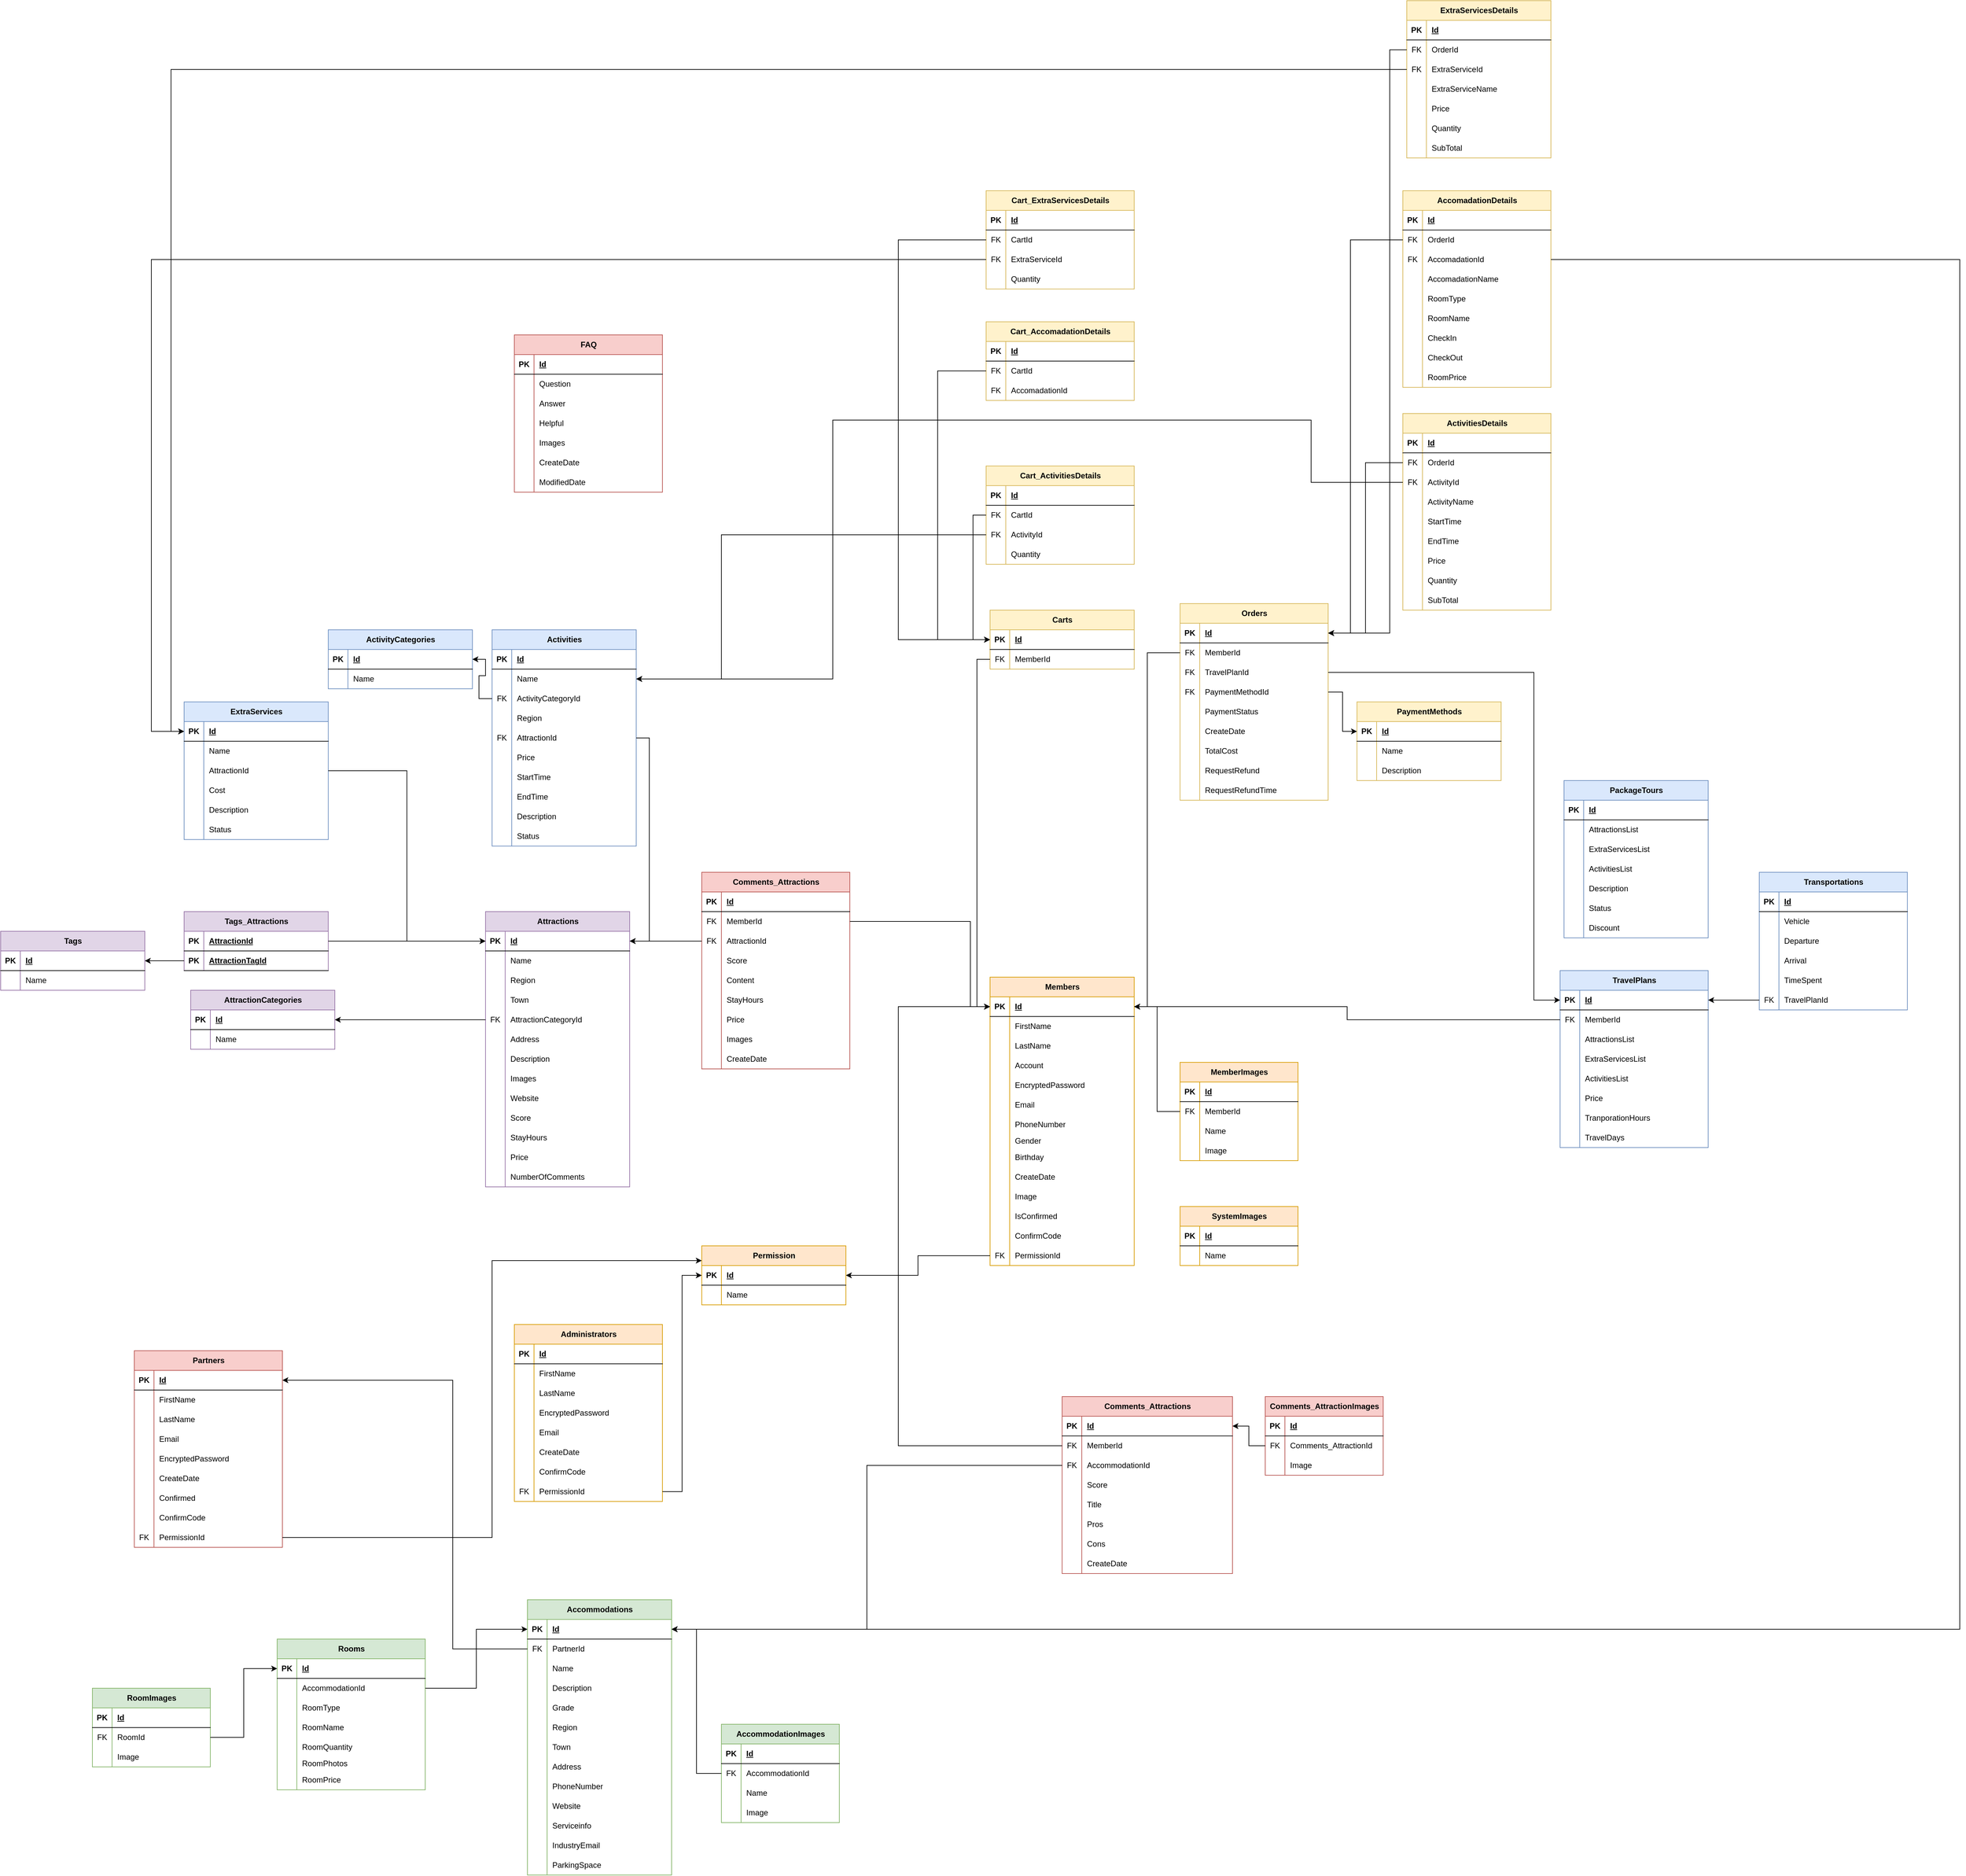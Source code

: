 <mxfile version="21.3.8" type="github">
  <diagram name="第 1 页" id="WFtb6BGqvICxzYtqbDIv">
    <mxGraphModel dx="4924" dy="3443" grid="1" gridSize="10" guides="1" tooltips="1" connect="1" arrows="1" fold="1" page="1" pageScale="1" pageWidth="827" pageHeight="1169" math="0" shadow="0">
      <root>
        <mxCell id="0" />
        <mxCell id="1" parent="0" />
        <mxCell id="X8zBvSqT35Ix6gxGrCm8-1" value="Attractions" style="shape=table;startSize=30;container=1;collapsible=1;childLayout=tableLayout;fixedRows=1;rowLines=0;fontStyle=1;align=center;resizeLast=1;html=1;fillColor=#e1d5e7;strokeColor=#9673a6;" parent="1" vertex="1">
          <mxGeometry x="530" y="470" width="220" height="420" as="geometry" />
        </mxCell>
        <mxCell id="X8zBvSqT35Ix6gxGrCm8-2" value="" style="shape=tableRow;horizontal=0;startSize=0;swimlaneHead=0;swimlaneBody=0;fillColor=none;collapsible=0;dropTarget=0;points=[[0,0.5],[1,0.5]];portConstraint=eastwest;top=0;left=0;right=0;bottom=1;" parent="X8zBvSqT35Ix6gxGrCm8-1" vertex="1">
          <mxGeometry y="30" width="220" height="30" as="geometry" />
        </mxCell>
        <mxCell id="X8zBvSqT35Ix6gxGrCm8-3" value="PK" style="shape=partialRectangle;connectable=0;fillColor=none;top=0;left=0;bottom=0;right=0;fontStyle=1;overflow=hidden;whiteSpace=wrap;html=1;" parent="X8zBvSqT35Ix6gxGrCm8-2" vertex="1">
          <mxGeometry width="30" height="30" as="geometry">
            <mxRectangle width="30" height="30" as="alternateBounds" />
          </mxGeometry>
        </mxCell>
        <mxCell id="X8zBvSqT35Ix6gxGrCm8-4" value="Id" style="shape=partialRectangle;connectable=0;fillColor=none;top=0;left=0;bottom=0;right=0;align=left;spacingLeft=6;fontStyle=5;overflow=hidden;whiteSpace=wrap;html=1;" parent="X8zBvSqT35Ix6gxGrCm8-2" vertex="1">
          <mxGeometry x="30" width="190" height="30" as="geometry">
            <mxRectangle width="190" height="30" as="alternateBounds" />
          </mxGeometry>
        </mxCell>
        <mxCell id="X8zBvSqT35Ix6gxGrCm8-5" value="" style="shape=tableRow;horizontal=0;startSize=0;swimlaneHead=0;swimlaneBody=0;fillColor=none;collapsible=0;dropTarget=0;points=[[0,0.5],[1,0.5]];portConstraint=eastwest;top=0;left=0;right=0;bottom=0;" parent="X8zBvSqT35Ix6gxGrCm8-1" vertex="1">
          <mxGeometry y="60" width="220" height="30" as="geometry" />
        </mxCell>
        <mxCell id="X8zBvSqT35Ix6gxGrCm8-6" value="" style="shape=partialRectangle;connectable=0;fillColor=none;top=0;left=0;bottom=0;right=0;editable=1;overflow=hidden;whiteSpace=wrap;html=1;" parent="X8zBvSqT35Ix6gxGrCm8-5" vertex="1">
          <mxGeometry width="30" height="30" as="geometry">
            <mxRectangle width="30" height="30" as="alternateBounds" />
          </mxGeometry>
        </mxCell>
        <mxCell id="X8zBvSqT35Ix6gxGrCm8-7" value="Name" style="shape=partialRectangle;connectable=0;fillColor=none;top=0;left=0;bottom=0;right=0;align=left;spacingLeft=6;overflow=hidden;whiteSpace=wrap;html=1;" parent="X8zBvSqT35Ix6gxGrCm8-5" vertex="1">
          <mxGeometry x="30" width="190" height="30" as="geometry">
            <mxRectangle width="190" height="30" as="alternateBounds" />
          </mxGeometry>
        </mxCell>
        <mxCell id="X8zBvSqT35Ix6gxGrCm8-8" value="" style="shape=tableRow;horizontal=0;startSize=0;swimlaneHead=0;swimlaneBody=0;fillColor=none;collapsible=0;dropTarget=0;points=[[0,0.5],[1,0.5]];portConstraint=eastwest;top=0;left=0;right=0;bottom=0;" parent="X8zBvSqT35Ix6gxGrCm8-1" vertex="1">
          <mxGeometry y="90" width="220" height="30" as="geometry" />
        </mxCell>
        <mxCell id="X8zBvSqT35Ix6gxGrCm8-9" value="" style="shape=partialRectangle;connectable=0;fillColor=none;top=0;left=0;bottom=0;right=0;editable=1;overflow=hidden;whiteSpace=wrap;html=1;" parent="X8zBvSqT35Ix6gxGrCm8-8" vertex="1">
          <mxGeometry width="30" height="30" as="geometry">
            <mxRectangle width="30" height="30" as="alternateBounds" />
          </mxGeometry>
        </mxCell>
        <mxCell id="X8zBvSqT35Ix6gxGrCm8-10" value="Region" style="shape=partialRectangle;connectable=0;fillColor=none;top=0;left=0;bottom=0;right=0;align=left;spacingLeft=6;overflow=hidden;whiteSpace=wrap;html=1;" parent="X8zBvSqT35Ix6gxGrCm8-8" vertex="1">
          <mxGeometry x="30" width="190" height="30" as="geometry">
            <mxRectangle width="190" height="30" as="alternateBounds" />
          </mxGeometry>
        </mxCell>
        <mxCell id="X8zBvSqT35Ix6gxGrCm8-18" value="" style="shape=tableRow;horizontal=0;startSize=0;swimlaneHead=0;swimlaneBody=0;fillColor=none;collapsible=0;dropTarget=0;points=[[0,0.5],[1,0.5]];portConstraint=eastwest;top=0;left=0;right=0;bottom=0;" parent="X8zBvSqT35Ix6gxGrCm8-1" vertex="1">
          <mxGeometry y="120" width="220" height="30" as="geometry" />
        </mxCell>
        <mxCell id="X8zBvSqT35Ix6gxGrCm8-19" value="" style="shape=partialRectangle;connectable=0;fillColor=none;top=0;left=0;bottom=0;right=0;editable=1;overflow=hidden;whiteSpace=wrap;html=1;" parent="X8zBvSqT35Ix6gxGrCm8-18" vertex="1">
          <mxGeometry width="30" height="30" as="geometry">
            <mxRectangle width="30" height="30" as="alternateBounds" />
          </mxGeometry>
        </mxCell>
        <mxCell id="X8zBvSqT35Ix6gxGrCm8-20" value="Town" style="shape=partialRectangle;connectable=0;fillColor=none;top=0;left=0;bottom=0;right=0;align=left;spacingLeft=6;overflow=hidden;whiteSpace=wrap;html=1;" parent="X8zBvSqT35Ix6gxGrCm8-18" vertex="1">
          <mxGeometry x="30" width="190" height="30" as="geometry">
            <mxRectangle width="190" height="30" as="alternateBounds" />
          </mxGeometry>
        </mxCell>
        <mxCell id="X8zBvSqT35Ix6gxGrCm8-15" value="" style="shape=tableRow;horizontal=0;startSize=0;swimlaneHead=0;swimlaneBody=0;fillColor=none;collapsible=0;dropTarget=0;points=[[0,0.5],[1,0.5]];portConstraint=eastwest;top=0;left=0;right=0;bottom=0;" parent="X8zBvSqT35Ix6gxGrCm8-1" vertex="1">
          <mxGeometry y="150" width="220" height="30" as="geometry" />
        </mxCell>
        <mxCell id="X8zBvSqT35Ix6gxGrCm8-16" value="FK" style="shape=partialRectangle;connectable=0;fillColor=none;top=0;left=0;bottom=0;right=0;editable=1;overflow=hidden;whiteSpace=wrap;html=1;" parent="X8zBvSqT35Ix6gxGrCm8-15" vertex="1">
          <mxGeometry width="30" height="30" as="geometry">
            <mxRectangle width="30" height="30" as="alternateBounds" />
          </mxGeometry>
        </mxCell>
        <mxCell id="X8zBvSqT35Ix6gxGrCm8-17" value="AttractionCategoryId" style="shape=partialRectangle;connectable=0;fillColor=none;top=0;left=0;bottom=0;right=0;align=left;spacingLeft=6;overflow=hidden;whiteSpace=wrap;html=1;" parent="X8zBvSqT35Ix6gxGrCm8-15" vertex="1">
          <mxGeometry x="30" width="190" height="30" as="geometry">
            <mxRectangle width="190" height="30" as="alternateBounds" />
          </mxGeometry>
        </mxCell>
        <mxCell id="X8zBvSqT35Ix6gxGrCm8-21" value="" style="shape=tableRow;horizontal=0;startSize=0;swimlaneHead=0;swimlaneBody=0;fillColor=none;collapsible=0;dropTarget=0;points=[[0,0.5],[1,0.5]];portConstraint=eastwest;top=0;left=0;right=0;bottom=0;" parent="X8zBvSqT35Ix6gxGrCm8-1" vertex="1">
          <mxGeometry y="180" width="220" height="30" as="geometry" />
        </mxCell>
        <mxCell id="X8zBvSqT35Ix6gxGrCm8-22" value="" style="shape=partialRectangle;connectable=0;fillColor=none;top=0;left=0;bottom=0;right=0;editable=1;overflow=hidden;whiteSpace=wrap;html=1;" parent="X8zBvSqT35Ix6gxGrCm8-21" vertex="1">
          <mxGeometry width="30" height="30" as="geometry">
            <mxRectangle width="30" height="30" as="alternateBounds" />
          </mxGeometry>
        </mxCell>
        <mxCell id="X8zBvSqT35Ix6gxGrCm8-23" value="Address" style="shape=partialRectangle;connectable=0;fillColor=none;top=0;left=0;bottom=0;right=0;align=left;spacingLeft=6;overflow=hidden;whiteSpace=wrap;html=1;" parent="X8zBvSqT35Ix6gxGrCm8-21" vertex="1">
          <mxGeometry x="30" width="190" height="30" as="geometry">
            <mxRectangle width="190" height="30" as="alternateBounds" />
          </mxGeometry>
        </mxCell>
        <mxCell id="X8zBvSqT35Ix6gxGrCm8-24" value="" style="shape=tableRow;horizontal=0;startSize=0;swimlaneHead=0;swimlaneBody=0;fillColor=none;collapsible=0;dropTarget=0;points=[[0,0.5],[1,0.5]];portConstraint=eastwest;top=0;left=0;right=0;bottom=0;" parent="X8zBvSqT35Ix6gxGrCm8-1" vertex="1">
          <mxGeometry y="210" width="220" height="30" as="geometry" />
        </mxCell>
        <mxCell id="X8zBvSqT35Ix6gxGrCm8-25" value="" style="shape=partialRectangle;connectable=0;fillColor=none;top=0;left=0;bottom=0;right=0;editable=1;overflow=hidden;whiteSpace=wrap;html=1;" parent="X8zBvSqT35Ix6gxGrCm8-24" vertex="1">
          <mxGeometry width="30" height="30" as="geometry">
            <mxRectangle width="30" height="30" as="alternateBounds" />
          </mxGeometry>
        </mxCell>
        <mxCell id="X8zBvSqT35Ix6gxGrCm8-26" value="Description" style="shape=partialRectangle;connectable=0;fillColor=none;top=0;left=0;bottom=0;right=0;align=left;spacingLeft=6;overflow=hidden;whiteSpace=wrap;html=1;" parent="X8zBvSqT35Ix6gxGrCm8-24" vertex="1">
          <mxGeometry x="30" width="190" height="30" as="geometry">
            <mxRectangle width="190" height="30" as="alternateBounds" />
          </mxGeometry>
        </mxCell>
        <mxCell id="X8zBvSqT35Ix6gxGrCm8-27" value="" style="shape=tableRow;horizontal=0;startSize=0;swimlaneHead=0;swimlaneBody=0;fillColor=none;collapsible=0;dropTarget=0;points=[[0,0.5],[1,0.5]];portConstraint=eastwest;top=0;left=0;right=0;bottom=0;" parent="X8zBvSqT35Ix6gxGrCm8-1" vertex="1">
          <mxGeometry y="240" width="220" height="30" as="geometry" />
        </mxCell>
        <mxCell id="X8zBvSqT35Ix6gxGrCm8-28" value="" style="shape=partialRectangle;connectable=0;fillColor=none;top=0;left=0;bottom=0;right=0;editable=1;overflow=hidden;whiteSpace=wrap;html=1;" parent="X8zBvSqT35Ix6gxGrCm8-27" vertex="1">
          <mxGeometry width="30" height="30" as="geometry">
            <mxRectangle width="30" height="30" as="alternateBounds" />
          </mxGeometry>
        </mxCell>
        <mxCell id="X8zBvSqT35Ix6gxGrCm8-29" value="Images" style="shape=partialRectangle;connectable=0;fillColor=none;top=0;left=0;bottom=0;right=0;align=left;spacingLeft=6;overflow=hidden;whiteSpace=wrap;html=1;" parent="X8zBvSqT35Ix6gxGrCm8-27" vertex="1">
          <mxGeometry x="30" width="190" height="30" as="geometry">
            <mxRectangle width="190" height="30" as="alternateBounds" />
          </mxGeometry>
        </mxCell>
        <mxCell id="X8zBvSqT35Ix6gxGrCm8-30" value="" style="shape=tableRow;horizontal=0;startSize=0;swimlaneHead=0;swimlaneBody=0;fillColor=none;collapsible=0;dropTarget=0;points=[[0,0.5],[1,0.5]];portConstraint=eastwest;top=0;left=0;right=0;bottom=0;" parent="X8zBvSqT35Ix6gxGrCm8-1" vertex="1">
          <mxGeometry y="270" width="220" height="30" as="geometry" />
        </mxCell>
        <mxCell id="X8zBvSqT35Ix6gxGrCm8-31" value="" style="shape=partialRectangle;connectable=0;fillColor=none;top=0;left=0;bottom=0;right=0;editable=1;overflow=hidden;whiteSpace=wrap;html=1;" parent="X8zBvSqT35Ix6gxGrCm8-30" vertex="1">
          <mxGeometry width="30" height="30" as="geometry">
            <mxRectangle width="30" height="30" as="alternateBounds" />
          </mxGeometry>
        </mxCell>
        <mxCell id="X8zBvSqT35Ix6gxGrCm8-32" value="Website" style="shape=partialRectangle;connectable=0;fillColor=none;top=0;left=0;bottom=0;right=0;align=left;spacingLeft=6;overflow=hidden;whiteSpace=wrap;html=1;" parent="X8zBvSqT35Ix6gxGrCm8-30" vertex="1">
          <mxGeometry x="30" width="190" height="30" as="geometry">
            <mxRectangle width="190" height="30" as="alternateBounds" />
          </mxGeometry>
        </mxCell>
        <mxCell id="X8zBvSqT35Ix6gxGrCm8-33" value="" style="shape=tableRow;horizontal=0;startSize=0;swimlaneHead=0;swimlaneBody=0;fillColor=none;collapsible=0;dropTarget=0;points=[[0,0.5],[1,0.5]];portConstraint=eastwest;top=0;left=0;right=0;bottom=0;" parent="X8zBvSqT35Ix6gxGrCm8-1" vertex="1">
          <mxGeometry y="300" width="220" height="30" as="geometry" />
        </mxCell>
        <mxCell id="X8zBvSqT35Ix6gxGrCm8-34" value="" style="shape=partialRectangle;connectable=0;fillColor=none;top=0;left=0;bottom=0;right=0;editable=1;overflow=hidden;whiteSpace=wrap;html=1;" parent="X8zBvSqT35Ix6gxGrCm8-33" vertex="1">
          <mxGeometry width="30" height="30" as="geometry">
            <mxRectangle width="30" height="30" as="alternateBounds" />
          </mxGeometry>
        </mxCell>
        <mxCell id="X8zBvSqT35Ix6gxGrCm8-35" value="Score" style="shape=partialRectangle;connectable=0;fillColor=none;top=0;left=0;bottom=0;right=0;align=left;spacingLeft=6;overflow=hidden;whiteSpace=wrap;html=1;" parent="X8zBvSqT35Ix6gxGrCm8-33" vertex="1">
          <mxGeometry x="30" width="190" height="30" as="geometry">
            <mxRectangle width="190" height="30" as="alternateBounds" />
          </mxGeometry>
        </mxCell>
        <mxCell id="X8zBvSqT35Ix6gxGrCm8-36" value="" style="shape=tableRow;horizontal=0;startSize=0;swimlaneHead=0;swimlaneBody=0;fillColor=none;collapsible=0;dropTarget=0;points=[[0,0.5],[1,0.5]];portConstraint=eastwest;top=0;left=0;right=0;bottom=0;" parent="X8zBvSqT35Ix6gxGrCm8-1" vertex="1">
          <mxGeometry y="330" width="220" height="30" as="geometry" />
        </mxCell>
        <mxCell id="X8zBvSqT35Ix6gxGrCm8-37" value="" style="shape=partialRectangle;connectable=0;fillColor=none;top=0;left=0;bottom=0;right=0;editable=1;overflow=hidden;whiteSpace=wrap;html=1;" parent="X8zBvSqT35Ix6gxGrCm8-36" vertex="1">
          <mxGeometry width="30" height="30" as="geometry">
            <mxRectangle width="30" height="30" as="alternateBounds" />
          </mxGeometry>
        </mxCell>
        <mxCell id="X8zBvSqT35Ix6gxGrCm8-38" value="StayHours" style="shape=partialRectangle;connectable=0;fillColor=none;top=0;left=0;bottom=0;right=0;align=left;spacingLeft=6;overflow=hidden;whiteSpace=wrap;html=1;" parent="X8zBvSqT35Ix6gxGrCm8-36" vertex="1">
          <mxGeometry x="30" width="190" height="30" as="geometry">
            <mxRectangle width="190" height="30" as="alternateBounds" />
          </mxGeometry>
        </mxCell>
        <mxCell id="X8zBvSqT35Ix6gxGrCm8-39" value="" style="shape=tableRow;horizontal=0;startSize=0;swimlaneHead=0;swimlaneBody=0;fillColor=none;collapsible=0;dropTarget=0;points=[[0,0.5],[1,0.5]];portConstraint=eastwest;top=0;left=0;right=0;bottom=0;" parent="X8zBvSqT35Ix6gxGrCm8-1" vertex="1">
          <mxGeometry y="360" width="220" height="30" as="geometry" />
        </mxCell>
        <mxCell id="X8zBvSqT35Ix6gxGrCm8-40" value="" style="shape=partialRectangle;connectable=0;fillColor=none;top=0;left=0;bottom=0;right=0;editable=1;overflow=hidden;whiteSpace=wrap;html=1;" parent="X8zBvSqT35Ix6gxGrCm8-39" vertex="1">
          <mxGeometry width="30" height="30" as="geometry">
            <mxRectangle width="30" height="30" as="alternateBounds" />
          </mxGeometry>
        </mxCell>
        <mxCell id="X8zBvSqT35Ix6gxGrCm8-41" value="Price" style="shape=partialRectangle;connectable=0;fillColor=none;top=0;left=0;bottom=0;right=0;align=left;spacingLeft=6;overflow=hidden;whiteSpace=wrap;html=1;" parent="X8zBvSqT35Ix6gxGrCm8-39" vertex="1">
          <mxGeometry x="30" width="190" height="30" as="geometry">
            <mxRectangle width="190" height="30" as="alternateBounds" />
          </mxGeometry>
        </mxCell>
        <mxCell id="X8zBvSqT35Ix6gxGrCm8-11" value="" style="shape=tableRow;horizontal=0;startSize=0;swimlaneHead=0;swimlaneBody=0;fillColor=none;collapsible=0;dropTarget=0;points=[[0,0.5],[1,0.5]];portConstraint=eastwest;top=0;left=0;right=0;bottom=0;" parent="X8zBvSqT35Ix6gxGrCm8-1" vertex="1">
          <mxGeometry y="390" width="220" height="30" as="geometry" />
        </mxCell>
        <mxCell id="X8zBvSqT35Ix6gxGrCm8-12" value="" style="shape=partialRectangle;connectable=0;fillColor=none;top=0;left=0;bottom=0;right=0;editable=1;overflow=hidden;whiteSpace=wrap;html=1;" parent="X8zBvSqT35Ix6gxGrCm8-11" vertex="1">
          <mxGeometry width="30" height="30" as="geometry">
            <mxRectangle width="30" height="30" as="alternateBounds" />
          </mxGeometry>
        </mxCell>
        <mxCell id="X8zBvSqT35Ix6gxGrCm8-13" value="NumberOfComments" style="shape=partialRectangle;connectable=0;fillColor=none;top=0;left=0;bottom=0;right=0;align=left;spacingLeft=6;overflow=hidden;whiteSpace=wrap;html=1;" parent="X8zBvSqT35Ix6gxGrCm8-11" vertex="1">
          <mxGeometry x="30" width="190" height="30" as="geometry">
            <mxRectangle width="190" height="30" as="alternateBounds" />
          </mxGeometry>
        </mxCell>
        <mxCell id="X8zBvSqT35Ix6gxGrCm8-42" value="AttractionCategories" style="shape=table;startSize=30;container=1;collapsible=1;childLayout=tableLayout;fixedRows=1;rowLines=0;fontStyle=1;align=center;resizeLast=1;html=1;fillColor=#e1d5e7;strokeColor=#9673a6;" parent="1" vertex="1">
          <mxGeometry x="80" y="590" width="220" height="90" as="geometry" />
        </mxCell>
        <mxCell id="X8zBvSqT35Ix6gxGrCm8-43" value="" style="shape=tableRow;horizontal=0;startSize=0;swimlaneHead=0;swimlaneBody=0;fillColor=none;collapsible=0;dropTarget=0;points=[[0,0.5],[1,0.5]];portConstraint=eastwest;top=0;left=0;right=0;bottom=1;" parent="X8zBvSqT35Ix6gxGrCm8-42" vertex="1">
          <mxGeometry y="30" width="220" height="30" as="geometry" />
        </mxCell>
        <mxCell id="X8zBvSqT35Ix6gxGrCm8-44" value="PK" style="shape=partialRectangle;connectable=0;fillColor=none;top=0;left=0;bottom=0;right=0;fontStyle=1;overflow=hidden;whiteSpace=wrap;html=1;" parent="X8zBvSqT35Ix6gxGrCm8-43" vertex="1">
          <mxGeometry width="30" height="30" as="geometry">
            <mxRectangle width="30" height="30" as="alternateBounds" />
          </mxGeometry>
        </mxCell>
        <mxCell id="X8zBvSqT35Ix6gxGrCm8-45" value="Id" style="shape=partialRectangle;connectable=0;fillColor=none;top=0;left=0;bottom=0;right=0;align=left;spacingLeft=6;fontStyle=5;overflow=hidden;whiteSpace=wrap;html=1;" parent="X8zBvSqT35Ix6gxGrCm8-43" vertex="1">
          <mxGeometry x="30" width="190" height="30" as="geometry">
            <mxRectangle width="190" height="30" as="alternateBounds" />
          </mxGeometry>
        </mxCell>
        <mxCell id="X8zBvSqT35Ix6gxGrCm8-46" value="" style="shape=tableRow;horizontal=0;startSize=0;swimlaneHead=0;swimlaneBody=0;fillColor=none;collapsible=0;dropTarget=0;points=[[0,0.5],[1,0.5]];portConstraint=eastwest;top=0;left=0;right=0;bottom=0;" parent="X8zBvSqT35Ix6gxGrCm8-42" vertex="1">
          <mxGeometry y="60" width="220" height="30" as="geometry" />
        </mxCell>
        <mxCell id="X8zBvSqT35Ix6gxGrCm8-47" value="" style="shape=partialRectangle;connectable=0;fillColor=none;top=0;left=0;bottom=0;right=0;editable=1;overflow=hidden;whiteSpace=wrap;html=1;" parent="X8zBvSqT35Ix6gxGrCm8-46" vertex="1">
          <mxGeometry width="30" height="30" as="geometry">
            <mxRectangle width="30" height="30" as="alternateBounds" />
          </mxGeometry>
        </mxCell>
        <mxCell id="X8zBvSqT35Ix6gxGrCm8-48" value="Name" style="shape=partialRectangle;connectable=0;fillColor=none;top=0;left=0;bottom=0;right=0;align=left;spacingLeft=6;overflow=hidden;whiteSpace=wrap;html=1;" parent="X8zBvSqT35Ix6gxGrCm8-46" vertex="1">
          <mxGeometry x="30" width="190" height="30" as="geometry">
            <mxRectangle width="190" height="30" as="alternateBounds" />
          </mxGeometry>
        </mxCell>
        <mxCell id="X8zBvSqT35Ix6gxGrCm8-84" value="Tags_Attractions" style="shape=table;startSize=30;container=1;collapsible=1;childLayout=tableLayout;fixedRows=1;rowLines=0;fontStyle=1;align=center;resizeLast=1;html=1;fillColor=#e1d5e7;strokeColor=#9673a6;" parent="1" vertex="1">
          <mxGeometry x="70" y="470" width="220" height="90" as="geometry" />
        </mxCell>
        <mxCell id="X8zBvSqT35Ix6gxGrCm8-99" value="" style="shape=tableRow;horizontal=0;startSize=0;swimlaneHead=0;swimlaneBody=0;fillColor=none;collapsible=0;dropTarget=0;points=[[0,0.5],[1,0.5]];portConstraint=eastwest;top=0;left=0;right=0;bottom=1;" parent="X8zBvSqT35Ix6gxGrCm8-84" vertex="1">
          <mxGeometry y="30" width="220" height="30" as="geometry" />
        </mxCell>
        <mxCell id="X8zBvSqT35Ix6gxGrCm8-100" value="PK" style="shape=partialRectangle;connectable=0;fillColor=none;top=0;left=0;bottom=0;right=0;fontStyle=1;overflow=hidden;whiteSpace=wrap;html=1;" parent="X8zBvSqT35Ix6gxGrCm8-99" vertex="1">
          <mxGeometry width="30" height="30" as="geometry">
            <mxRectangle width="30" height="30" as="alternateBounds" />
          </mxGeometry>
        </mxCell>
        <mxCell id="X8zBvSqT35Ix6gxGrCm8-101" value="AttractionId" style="shape=partialRectangle;connectable=0;fillColor=none;top=0;left=0;bottom=0;right=0;align=left;spacingLeft=6;fontStyle=5;overflow=hidden;whiteSpace=wrap;html=1;" parent="X8zBvSqT35Ix6gxGrCm8-99" vertex="1">
          <mxGeometry x="30" width="190" height="30" as="geometry">
            <mxRectangle width="190" height="30" as="alternateBounds" />
          </mxGeometry>
        </mxCell>
        <mxCell id="X8zBvSqT35Ix6gxGrCm8-85" value="" style="shape=tableRow;horizontal=0;startSize=0;swimlaneHead=0;swimlaneBody=0;fillColor=none;collapsible=0;dropTarget=0;points=[[0,0.5],[1,0.5]];portConstraint=eastwest;top=0;left=0;right=0;bottom=1;" parent="X8zBvSqT35Ix6gxGrCm8-84" vertex="1">
          <mxGeometry y="60" width="220" height="30" as="geometry" />
        </mxCell>
        <mxCell id="X8zBvSqT35Ix6gxGrCm8-86" value="PK" style="shape=partialRectangle;connectable=0;fillColor=none;top=0;left=0;bottom=0;right=0;fontStyle=1;overflow=hidden;whiteSpace=wrap;html=1;" parent="X8zBvSqT35Ix6gxGrCm8-85" vertex="1">
          <mxGeometry width="30" height="30" as="geometry">
            <mxRectangle width="30" height="30" as="alternateBounds" />
          </mxGeometry>
        </mxCell>
        <mxCell id="X8zBvSqT35Ix6gxGrCm8-87" value="AttractionTagId" style="shape=partialRectangle;connectable=0;fillColor=none;top=0;left=0;bottom=0;right=0;align=left;spacingLeft=6;fontStyle=5;overflow=hidden;whiteSpace=wrap;html=1;" parent="X8zBvSqT35Ix6gxGrCm8-85" vertex="1">
          <mxGeometry x="30" width="190" height="30" as="geometry">
            <mxRectangle width="190" height="30" as="alternateBounds" />
          </mxGeometry>
        </mxCell>
        <mxCell id="X8zBvSqT35Ix6gxGrCm8-91" value="Tags" style="shape=table;startSize=30;container=1;collapsible=1;childLayout=tableLayout;fixedRows=1;rowLines=0;fontStyle=1;align=center;resizeLast=1;html=1;fillColor=#e1d5e7;strokeColor=#9673a6;" parent="1" vertex="1">
          <mxGeometry x="-210" y="500" width="220" height="90" as="geometry" />
        </mxCell>
        <mxCell id="X8zBvSqT35Ix6gxGrCm8-92" value="" style="shape=tableRow;horizontal=0;startSize=0;swimlaneHead=0;swimlaneBody=0;fillColor=none;collapsible=0;dropTarget=0;points=[[0,0.5],[1,0.5]];portConstraint=eastwest;top=0;left=0;right=0;bottom=1;" parent="X8zBvSqT35Ix6gxGrCm8-91" vertex="1">
          <mxGeometry y="30" width="220" height="30" as="geometry" />
        </mxCell>
        <mxCell id="X8zBvSqT35Ix6gxGrCm8-93" value="PK" style="shape=partialRectangle;connectable=0;fillColor=none;top=0;left=0;bottom=0;right=0;fontStyle=1;overflow=hidden;whiteSpace=wrap;html=1;" parent="X8zBvSqT35Ix6gxGrCm8-92" vertex="1">
          <mxGeometry width="30" height="30" as="geometry">
            <mxRectangle width="30" height="30" as="alternateBounds" />
          </mxGeometry>
        </mxCell>
        <mxCell id="X8zBvSqT35Ix6gxGrCm8-94" value="Id" style="shape=partialRectangle;connectable=0;fillColor=none;top=0;left=0;bottom=0;right=0;align=left;spacingLeft=6;fontStyle=5;overflow=hidden;whiteSpace=wrap;html=1;" parent="X8zBvSqT35Ix6gxGrCm8-92" vertex="1">
          <mxGeometry x="30" width="190" height="30" as="geometry">
            <mxRectangle width="190" height="30" as="alternateBounds" />
          </mxGeometry>
        </mxCell>
        <mxCell id="X8zBvSqT35Ix6gxGrCm8-95" value="" style="shape=tableRow;horizontal=0;startSize=0;swimlaneHead=0;swimlaneBody=0;fillColor=none;collapsible=0;dropTarget=0;points=[[0,0.5],[1,0.5]];portConstraint=eastwest;top=0;left=0;right=0;bottom=0;" parent="X8zBvSqT35Ix6gxGrCm8-91" vertex="1">
          <mxGeometry y="60" width="220" height="30" as="geometry" />
        </mxCell>
        <mxCell id="X8zBvSqT35Ix6gxGrCm8-96" value="" style="shape=partialRectangle;connectable=0;fillColor=none;top=0;left=0;bottom=0;right=0;editable=1;overflow=hidden;whiteSpace=wrap;html=1;" parent="X8zBvSqT35Ix6gxGrCm8-95" vertex="1">
          <mxGeometry width="30" height="30" as="geometry">
            <mxRectangle width="30" height="30" as="alternateBounds" />
          </mxGeometry>
        </mxCell>
        <mxCell id="X8zBvSqT35Ix6gxGrCm8-97" value="Name" style="shape=partialRectangle;connectable=0;fillColor=none;top=0;left=0;bottom=0;right=0;align=left;spacingLeft=6;overflow=hidden;whiteSpace=wrap;html=1;" parent="X8zBvSqT35Ix6gxGrCm8-95" vertex="1">
          <mxGeometry x="30" width="190" height="30" as="geometry">
            <mxRectangle width="190" height="30" as="alternateBounds" />
          </mxGeometry>
        </mxCell>
        <mxCell id="X8zBvSqT35Ix6gxGrCm8-105" style="edgeStyle=orthogonalEdgeStyle;rounded=0;orthogonalLoop=1;jettySize=auto;html=1;exitX=1;exitY=0.5;exitDx=0;exitDy=0;entryX=0;entryY=0.5;entryDx=0;entryDy=0;" parent="1" source="X8zBvSqT35Ix6gxGrCm8-99" target="X8zBvSqT35Ix6gxGrCm8-2" edge="1">
          <mxGeometry relative="1" as="geometry" />
        </mxCell>
        <mxCell id="X8zBvSqT35Ix6gxGrCm8-106" value="ExtraServices" style="shape=table;startSize=30;container=1;collapsible=1;childLayout=tableLayout;fixedRows=1;rowLines=0;fontStyle=1;align=center;resizeLast=1;html=1;fillColor=#dae8fc;strokeColor=#6c8ebf;" parent="1" vertex="1">
          <mxGeometry x="70" y="150" width="220" height="210" as="geometry" />
        </mxCell>
        <mxCell id="X8zBvSqT35Ix6gxGrCm8-107" value="" style="shape=tableRow;horizontal=0;startSize=0;swimlaneHead=0;swimlaneBody=0;fillColor=none;collapsible=0;dropTarget=0;points=[[0,0.5],[1,0.5]];portConstraint=eastwest;top=0;left=0;right=0;bottom=1;" parent="X8zBvSqT35Ix6gxGrCm8-106" vertex="1">
          <mxGeometry y="30" width="220" height="30" as="geometry" />
        </mxCell>
        <mxCell id="X8zBvSqT35Ix6gxGrCm8-108" value="PK" style="shape=partialRectangle;connectable=0;fillColor=none;top=0;left=0;bottom=0;right=0;fontStyle=1;overflow=hidden;whiteSpace=wrap;html=1;" parent="X8zBvSqT35Ix6gxGrCm8-107" vertex="1">
          <mxGeometry width="30" height="30" as="geometry">
            <mxRectangle width="30" height="30" as="alternateBounds" />
          </mxGeometry>
        </mxCell>
        <mxCell id="X8zBvSqT35Ix6gxGrCm8-109" value="Id" style="shape=partialRectangle;connectable=0;fillColor=none;top=0;left=0;bottom=0;right=0;align=left;spacingLeft=6;fontStyle=5;overflow=hidden;whiteSpace=wrap;html=1;" parent="X8zBvSqT35Ix6gxGrCm8-107" vertex="1">
          <mxGeometry x="30" width="190" height="30" as="geometry">
            <mxRectangle width="190" height="30" as="alternateBounds" />
          </mxGeometry>
        </mxCell>
        <mxCell id="X8zBvSqT35Ix6gxGrCm8-110" value="" style="shape=tableRow;horizontal=0;startSize=0;swimlaneHead=0;swimlaneBody=0;fillColor=none;collapsible=0;dropTarget=0;points=[[0,0.5],[1,0.5]];portConstraint=eastwest;top=0;left=0;right=0;bottom=0;" parent="X8zBvSqT35Ix6gxGrCm8-106" vertex="1">
          <mxGeometry y="60" width="220" height="30" as="geometry" />
        </mxCell>
        <mxCell id="X8zBvSqT35Ix6gxGrCm8-111" value="" style="shape=partialRectangle;connectable=0;fillColor=none;top=0;left=0;bottom=0;right=0;editable=1;overflow=hidden;whiteSpace=wrap;html=1;" parent="X8zBvSqT35Ix6gxGrCm8-110" vertex="1">
          <mxGeometry width="30" height="30" as="geometry">
            <mxRectangle width="30" height="30" as="alternateBounds" />
          </mxGeometry>
        </mxCell>
        <mxCell id="X8zBvSqT35Ix6gxGrCm8-112" value="Name" style="shape=partialRectangle;connectable=0;fillColor=none;top=0;left=0;bottom=0;right=0;align=left;spacingLeft=6;overflow=hidden;whiteSpace=wrap;html=1;" parent="X8zBvSqT35Ix6gxGrCm8-110" vertex="1">
          <mxGeometry x="30" width="190" height="30" as="geometry">
            <mxRectangle width="190" height="30" as="alternateBounds" />
          </mxGeometry>
        </mxCell>
        <mxCell id="X8zBvSqT35Ix6gxGrCm8-113" value="" style="shape=tableRow;horizontal=0;startSize=0;swimlaneHead=0;swimlaneBody=0;fillColor=none;collapsible=0;dropTarget=0;points=[[0,0.5],[1,0.5]];portConstraint=eastwest;top=0;left=0;right=0;bottom=0;" parent="X8zBvSqT35Ix6gxGrCm8-106" vertex="1">
          <mxGeometry y="90" width="220" height="30" as="geometry" />
        </mxCell>
        <mxCell id="X8zBvSqT35Ix6gxGrCm8-114" value="" style="shape=partialRectangle;connectable=0;fillColor=none;top=0;left=0;bottom=0;right=0;editable=1;overflow=hidden;whiteSpace=wrap;html=1;" parent="X8zBvSqT35Ix6gxGrCm8-113" vertex="1">
          <mxGeometry width="30" height="30" as="geometry">
            <mxRectangle width="30" height="30" as="alternateBounds" />
          </mxGeometry>
        </mxCell>
        <mxCell id="X8zBvSqT35Ix6gxGrCm8-115" value="AttractionId" style="shape=partialRectangle;connectable=0;fillColor=none;top=0;left=0;bottom=0;right=0;align=left;spacingLeft=6;overflow=hidden;whiteSpace=wrap;html=1;" parent="X8zBvSqT35Ix6gxGrCm8-113" vertex="1">
          <mxGeometry x="30" width="190" height="30" as="geometry">
            <mxRectangle width="190" height="30" as="alternateBounds" />
          </mxGeometry>
        </mxCell>
        <mxCell id="X8zBvSqT35Ix6gxGrCm8-116" value="" style="shape=tableRow;horizontal=0;startSize=0;swimlaneHead=0;swimlaneBody=0;fillColor=none;collapsible=0;dropTarget=0;points=[[0,0.5],[1,0.5]];portConstraint=eastwest;top=0;left=0;right=0;bottom=0;" parent="X8zBvSqT35Ix6gxGrCm8-106" vertex="1">
          <mxGeometry y="120" width="220" height="30" as="geometry" />
        </mxCell>
        <mxCell id="X8zBvSqT35Ix6gxGrCm8-117" value="" style="shape=partialRectangle;connectable=0;fillColor=none;top=0;left=0;bottom=0;right=0;editable=1;overflow=hidden;whiteSpace=wrap;html=1;" parent="X8zBvSqT35Ix6gxGrCm8-116" vertex="1">
          <mxGeometry width="30" height="30" as="geometry">
            <mxRectangle width="30" height="30" as="alternateBounds" />
          </mxGeometry>
        </mxCell>
        <mxCell id="X8zBvSqT35Ix6gxGrCm8-118" value="Cost" style="shape=partialRectangle;connectable=0;fillColor=none;top=0;left=0;bottom=0;right=0;align=left;spacingLeft=6;overflow=hidden;whiteSpace=wrap;html=1;" parent="X8zBvSqT35Ix6gxGrCm8-116" vertex="1">
          <mxGeometry x="30" width="190" height="30" as="geometry">
            <mxRectangle width="190" height="30" as="alternateBounds" />
          </mxGeometry>
        </mxCell>
        <mxCell id="E2ha5p01r1FhTiYCVYXW-10" value="" style="shape=tableRow;horizontal=0;startSize=0;swimlaneHead=0;swimlaneBody=0;fillColor=none;collapsible=0;dropTarget=0;points=[[0,0.5],[1,0.5]];portConstraint=eastwest;top=0;left=0;right=0;bottom=0;" vertex="1" parent="X8zBvSqT35Ix6gxGrCm8-106">
          <mxGeometry y="150" width="220" height="30" as="geometry" />
        </mxCell>
        <mxCell id="E2ha5p01r1FhTiYCVYXW-11" value="" style="shape=partialRectangle;connectable=0;fillColor=none;top=0;left=0;bottom=0;right=0;editable=1;overflow=hidden;whiteSpace=wrap;html=1;" vertex="1" parent="E2ha5p01r1FhTiYCVYXW-10">
          <mxGeometry width="30" height="30" as="geometry">
            <mxRectangle width="30" height="30" as="alternateBounds" />
          </mxGeometry>
        </mxCell>
        <mxCell id="E2ha5p01r1FhTiYCVYXW-12" value="Description" style="shape=partialRectangle;connectable=0;fillColor=none;top=0;left=0;bottom=0;right=0;align=left;spacingLeft=6;overflow=hidden;whiteSpace=wrap;html=1;" vertex="1" parent="E2ha5p01r1FhTiYCVYXW-10">
          <mxGeometry x="30" width="190" height="30" as="geometry">
            <mxRectangle width="190" height="30" as="alternateBounds" />
          </mxGeometry>
        </mxCell>
        <mxCell id="X8zBvSqT35Ix6gxGrCm8-119" value="" style="shape=tableRow;horizontal=0;startSize=0;swimlaneHead=0;swimlaneBody=0;fillColor=none;collapsible=0;dropTarget=0;points=[[0,0.5],[1,0.5]];portConstraint=eastwest;top=0;left=0;right=0;bottom=0;" parent="X8zBvSqT35Ix6gxGrCm8-106" vertex="1">
          <mxGeometry y="180" width="220" height="30" as="geometry" />
        </mxCell>
        <mxCell id="X8zBvSqT35Ix6gxGrCm8-120" value="" style="shape=partialRectangle;connectable=0;fillColor=none;top=0;left=0;bottom=0;right=0;editable=1;overflow=hidden;whiteSpace=wrap;html=1;" parent="X8zBvSqT35Ix6gxGrCm8-119" vertex="1">
          <mxGeometry width="30" height="30" as="geometry">
            <mxRectangle width="30" height="30" as="alternateBounds" />
          </mxGeometry>
        </mxCell>
        <mxCell id="X8zBvSqT35Ix6gxGrCm8-121" value="Status" style="shape=partialRectangle;connectable=0;fillColor=none;top=0;left=0;bottom=0;right=0;align=left;spacingLeft=6;overflow=hidden;whiteSpace=wrap;html=1;" parent="X8zBvSqT35Ix6gxGrCm8-119" vertex="1">
          <mxGeometry x="30" width="190" height="30" as="geometry">
            <mxRectangle width="190" height="30" as="alternateBounds" />
          </mxGeometry>
        </mxCell>
        <mxCell id="X8zBvSqT35Ix6gxGrCm8-147" value="Activities" style="shape=table;startSize=30;container=1;collapsible=1;childLayout=tableLayout;fixedRows=1;rowLines=0;fontStyle=1;align=center;resizeLast=1;html=1;fillColor=#dae8fc;strokeColor=#6c8ebf;" parent="1" vertex="1">
          <mxGeometry x="540" y="40" width="220" height="330" as="geometry" />
        </mxCell>
        <mxCell id="X8zBvSqT35Ix6gxGrCm8-148" value="" style="shape=tableRow;horizontal=0;startSize=0;swimlaneHead=0;swimlaneBody=0;fillColor=none;collapsible=0;dropTarget=0;points=[[0,0.5],[1,0.5]];portConstraint=eastwest;top=0;left=0;right=0;bottom=1;" parent="X8zBvSqT35Ix6gxGrCm8-147" vertex="1">
          <mxGeometry y="30" width="220" height="30" as="geometry" />
        </mxCell>
        <mxCell id="X8zBvSqT35Ix6gxGrCm8-149" value="PK" style="shape=partialRectangle;connectable=0;fillColor=none;top=0;left=0;bottom=0;right=0;fontStyle=1;overflow=hidden;whiteSpace=wrap;html=1;" parent="X8zBvSqT35Ix6gxGrCm8-148" vertex="1">
          <mxGeometry width="30" height="30" as="geometry">
            <mxRectangle width="30" height="30" as="alternateBounds" />
          </mxGeometry>
        </mxCell>
        <mxCell id="X8zBvSqT35Ix6gxGrCm8-150" value="Id" style="shape=partialRectangle;connectable=0;fillColor=none;top=0;left=0;bottom=0;right=0;align=left;spacingLeft=6;fontStyle=5;overflow=hidden;whiteSpace=wrap;html=1;" parent="X8zBvSqT35Ix6gxGrCm8-148" vertex="1">
          <mxGeometry x="30" width="190" height="30" as="geometry">
            <mxRectangle width="190" height="30" as="alternateBounds" />
          </mxGeometry>
        </mxCell>
        <mxCell id="X8zBvSqT35Ix6gxGrCm8-151" value="" style="shape=tableRow;horizontal=0;startSize=0;swimlaneHead=0;swimlaneBody=0;fillColor=none;collapsible=0;dropTarget=0;points=[[0,0.5],[1,0.5]];portConstraint=eastwest;top=0;left=0;right=0;bottom=0;" parent="X8zBvSqT35Ix6gxGrCm8-147" vertex="1">
          <mxGeometry y="60" width="220" height="30" as="geometry" />
        </mxCell>
        <mxCell id="X8zBvSqT35Ix6gxGrCm8-152" value="" style="shape=partialRectangle;connectable=0;fillColor=none;top=0;left=0;bottom=0;right=0;editable=1;overflow=hidden;whiteSpace=wrap;html=1;" parent="X8zBvSqT35Ix6gxGrCm8-151" vertex="1">
          <mxGeometry width="30" height="30" as="geometry">
            <mxRectangle width="30" height="30" as="alternateBounds" />
          </mxGeometry>
        </mxCell>
        <mxCell id="X8zBvSqT35Ix6gxGrCm8-153" value="Name" style="shape=partialRectangle;connectable=0;fillColor=none;top=0;left=0;bottom=0;right=0;align=left;spacingLeft=6;overflow=hidden;whiteSpace=wrap;html=1;" parent="X8zBvSqT35Ix6gxGrCm8-151" vertex="1">
          <mxGeometry x="30" width="190" height="30" as="geometry">
            <mxRectangle width="190" height="30" as="alternateBounds" />
          </mxGeometry>
        </mxCell>
        <mxCell id="X8zBvSqT35Ix6gxGrCm8-154" value="" style="shape=tableRow;horizontal=0;startSize=0;swimlaneHead=0;swimlaneBody=0;fillColor=none;collapsible=0;dropTarget=0;points=[[0,0.5],[1,0.5]];portConstraint=eastwest;top=0;left=0;right=0;bottom=0;" parent="X8zBvSqT35Ix6gxGrCm8-147" vertex="1">
          <mxGeometry y="90" width="220" height="30" as="geometry" />
        </mxCell>
        <mxCell id="X8zBvSqT35Ix6gxGrCm8-155" value="FK" style="shape=partialRectangle;connectable=0;fillColor=none;top=0;left=0;bottom=0;right=0;editable=1;overflow=hidden;whiteSpace=wrap;html=1;" parent="X8zBvSqT35Ix6gxGrCm8-154" vertex="1">
          <mxGeometry width="30" height="30" as="geometry">
            <mxRectangle width="30" height="30" as="alternateBounds" />
          </mxGeometry>
        </mxCell>
        <mxCell id="X8zBvSqT35Ix6gxGrCm8-156" value="ActivityCategoryId" style="shape=partialRectangle;connectable=0;fillColor=none;top=0;left=0;bottom=0;right=0;align=left;spacingLeft=6;overflow=hidden;whiteSpace=wrap;html=1;" parent="X8zBvSqT35Ix6gxGrCm8-154" vertex="1">
          <mxGeometry x="30" width="190" height="30" as="geometry">
            <mxRectangle width="190" height="30" as="alternateBounds" />
          </mxGeometry>
        </mxCell>
        <mxCell id="X8zBvSqT35Ix6gxGrCm8-157" value="" style="shape=tableRow;horizontal=0;startSize=0;swimlaneHead=0;swimlaneBody=0;fillColor=none;collapsible=0;dropTarget=0;points=[[0,0.5],[1,0.5]];portConstraint=eastwest;top=0;left=0;right=0;bottom=0;" parent="X8zBvSqT35Ix6gxGrCm8-147" vertex="1">
          <mxGeometry y="120" width="220" height="30" as="geometry" />
        </mxCell>
        <mxCell id="X8zBvSqT35Ix6gxGrCm8-158" value="" style="shape=partialRectangle;connectable=0;fillColor=none;top=0;left=0;bottom=0;right=0;editable=1;overflow=hidden;whiteSpace=wrap;html=1;" parent="X8zBvSqT35Ix6gxGrCm8-157" vertex="1">
          <mxGeometry width="30" height="30" as="geometry">
            <mxRectangle width="30" height="30" as="alternateBounds" />
          </mxGeometry>
        </mxCell>
        <mxCell id="X8zBvSqT35Ix6gxGrCm8-159" value="Region" style="shape=partialRectangle;connectable=0;fillColor=none;top=0;left=0;bottom=0;right=0;align=left;spacingLeft=6;overflow=hidden;whiteSpace=wrap;html=1;" parent="X8zBvSqT35Ix6gxGrCm8-157" vertex="1">
          <mxGeometry x="30" width="190" height="30" as="geometry">
            <mxRectangle width="190" height="30" as="alternateBounds" />
          </mxGeometry>
        </mxCell>
        <mxCell id="X8zBvSqT35Ix6gxGrCm8-160" value="" style="shape=tableRow;horizontal=0;startSize=0;swimlaneHead=0;swimlaneBody=0;fillColor=none;collapsible=0;dropTarget=0;points=[[0,0.5],[1,0.5]];portConstraint=eastwest;top=0;left=0;right=0;bottom=0;" parent="X8zBvSqT35Ix6gxGrCm8-147" vertex="1">
          <mxGeometry y="150" width="220" height="30" as="geometry" />
        </mxCell>
        <mxCell id="X8zBvSqT35Ix6gxGrCm8-161" value="FK" style="shape=partialRectangle;connectable=0;fillColor=none;top=0;left=0;bottom=0;right=0;editable=1;overflow=hidden;whiteSpace=wrap;html=1;" parent="X8zBvSqT35Ix6gxGrCm8-160" vertex="1">
          <mxGeometry width="30" height="30" as="geometry">
            <mxRectangle width="30" height="30" as="alternateBounds" />
          </mxGeometry>
        </mxCell>
        <mxCell id="X8zBvSqT35Ix6gxGrCm8-162" value="AttractionId" style="shape=partialRectangle;connectable=0;fillColor=none;top=0;left=0;bottom=0;right=0;align=left;spacingLeft=6;overflow=hidden;whiteSpace=wrap;html=1;" parent="X8zBvSqT35Ix6gxGrCm8-160" vertex="1">
          <mxGeometry x="30" width="190" height="30" as="geometry">
            <mxRectangle width="190" height="30" as="alternateBounds" />
          </mxGeometry>
        </mxCell>
        <mxCell id="X8zBvSqT35Ix6gxGrCm8-164" value="" style="shape=tableRow;horizontal=0;startSize=0;swimlaneHead=0;swimlaneBody=0;fillColor=none;collapsible=0;dropTarget=0;points=[[0,0.5],[1,0.5]];portConstraint=eastwest;top=0;left=0;right=0;bottom=0;" parent="X8zBvSqT35Ix6gxGrCm8-147" vertex="1">
          <mxGeometry y="180" width="220" height="30" as="geometry" />
        </mxCell>
        <mxCell id="X8zBvSqT35Ix6gxGrCm8-165" value="" style="shape=partialRectangle;connectable=0;fillColor=none;top=0;left=0;bottom=0;right=0;editable=1;overflow=hidden;whiteSpace=wrap;html=1;" parent="X8zBvSqT35Ix6gxGrCm8-164" vertex="1">
          <mxGeometry width="30" height="30" as="geometry">
            <mxRectangle width="30" height="30" as="alternateBounds" />
          </mxGeometry>
        </mxCell>
        <mxCell id="X8zBvSqT35Ix6gxGrCm8-166" value="Price" style="shape=partialRectangle;connectable=0;fillColor=none;top=0;left=0;bottom=0;right=0;align=left;spacingLeft=6;overflow=hidden;whiteSpace=wrap;html=1;" parent="X8zBvSqT35Ix6gxGrCm8-164" vertex="1">
          <mxGeometry x="30" width="190" height="30" as="geometry">
            <mxRectangle width="190" height="30" as="alternateBounds" />
          </mxGeometry>
        </mxCell>
        <mxCell id="X8zBvSqT35Ix6gxGrCm8-167" value="" style="shape=tableRow;horizontal=0;startSize=0;swimlaneHead=0;swimlaneBody=0;fillColor=none;collapsible=0;dropTarget=0;points=[[0,0.5],[1,0.5]];portConstraint=eastwest;top=0;left=0;right=0;bottom=0;" parent="X8zBvSqT35Ix6gxGrCm8-147" vertex="1">
          <mxGeometry y="210" width="220" height="30" as="geometry" />
        </mxCell>
        <mxCell id="X8zBvSqT35Ix6gxGrCm8-168" value="" style="shape=partialRectangle;connectable=0;fillColor=none;top=0;left=0;bottom=0;right=0;editable=1;overflow=hidden;whiteSpace=wrap;html=1;" parent="X8zBvSqT35Ix6gxGrCm8-167" vertex="1">
          <mxGeometry width="30" height="30" as="geometry">
            <mxRectangle width="30" height="30" as="alternateBounds" />
          </mxGeometry>
        </mxCell>
        <mxCell id="X8zBvSqT35Ix6gxGrCm8-169" value="StartTime" style="shape=partialRectangle;connectable=0;fillColor=none;top=0;left=0;bottom=0;right=0;align=left;spacingLeft=6;overflow=hidden;whiteSpace=wrap;html=1;" parent="X8zBvSqT35Ix6gxGrCm8-167" vertex="1">
          <mxGeometry x="30" width="190" height="30" as="geometry">
            <mxRectangle width="190" height="30" as="alternateBounds" />
          </mxGeometry>
        </mxCell>
        <mxCell id="X8zBvSqT35Ix6gxGrCm8-171" value="" style="shape=tableRow;horizontal=0;startSize=0;swimlaneHead=0;swimlaneBody=0;fillColor=none;collapsible=0;dropTarget=0;points=[[0,0.5],[1,0.5]];portConstraint=eastwest;top=0;left=0;right=0;bottom=0;" parent="X8zBvSqT35Ix6gxGrCm8-147" vertex="1">
          <mxGeometry y="240" width="220" height="30" as="geometry" />
        </mxCell>
        <mxCell id="X8zBvSqT35Ix6gxGrCm8-172" value="" style="shape=partialRectangle;connectable=0;fillColor=none;top=0;left=0;bottom=0;right=0;editable=1;overflow=hidden;whiteSpace=wrap;html=1;" parent="X8zBvSqT35Ix6gxGrCm8-171" vertex="1">
          <mxGeometry width="30" height="30" as="geometry">
            <mxRectangle width="30" height="30" as="alternateBounds" />
          </mxGeometry>
        </mxCell>
        <mxCell id="X8zBvSqT35Ix6gxGrCm8-173" value="EndTime" style="shape=partialRectangle;connectable=0;fillColor=none;top=0;left=0;bottom=0;right=0;align=left;spacingLeft=6;overflow=hidden;whiteSpace=wrap;html=1;" parent="X8zBvSqT35Ix6gxGrCm8-171" vertex="1">
          <mxGeometry x="30" width="190" height="30" as="geometry">
            <mxRectangle width="190" height="30" as="alternateBounds" />
          </mxGeometry>
        </mxCell>
        <mxCell id="E2ha5p01r1FhTiYCVYXW-7" value="" style="shape=tableRow;horizontal=0;startSize=0;swimlaneHead=0;swimlaneBody=0;fillColor=none;collapsible=0;dropTarget=0;points=[[0,0.5],[1,0.5]];portConstraint=eastwest;top=0;left=0;right=0;bottom=0;" vertex="1" parent="X8zBvSqT35Ix6gxGrCm8-147">
          <mxGeometry y="270" width="220" height="30" as="geometry" />
        </mxCell>
        <mxCell id="E2ha5p01r1FhTiYCVYXW-8" value="" style="shape=partialRectangle;connectable=0;fillColor=none;top=0;left=0;bottom=0;right=0;editable=1;overflow=hidden;whiteSpace=wrap;html=1;" vertex="1" parent="E2ha5p01r1FhTiYCVYXW-7">
          <mxGeometry width="30" height="30" as="geometry">
            <mxRectangle width="30" height="30" as="alternateBounds" />
          </mxGeometry>
        </mxCell>
        <mxCell id="E2ha5p01r1FhTiYCVYXW-9" value="Description" style="shape=partialRectangle;connectable=0;fillColor=none;top=0;left=0;bottom=0;right=0;align=left;spacingLeft=6;overflow=hidden;whiteSpace=wrap;html=1;" vertex="1" parent="E2ha5p01r1FhTiYCVYXW-7">
          <mxGeometry x="30" width="190" height="30" as="geometry">
            <mxRectangle width="190" height="30" as="alternateBounds" />
          </mxGeometry>
        </mxCell>
        <mxCell id="X8zBvSqT35Ix6gxGrCm8-174" value="" style="shape=tableRow;horizontal=0;startSize=0;swimlaneHead=0;swimlaneBody=0;fillColor=none;collapsible=0;dropTarget=0;points=[[0,0.5],[1,0.5]];portConstraint=eastwest;top=0;left=0;right=0;bottom=0;" parent="X8zBvSqT35Ix6gxGrCm8-147" vertex="1">
          <mxGeometry y="300" width="220" height="30" as="geometry" />
        </mxCell>
        <mxCell id="X8zBvSqT35Ix6gxGrCm8-175" value="" style="shape=partialRectangle;connectable=0;fillColor=none;top=0;left=0;bottom=0;right=0;editable=1;overflow=hidden;whiteSpace=wrap;html=1;" parent="X8zBvSqT35Ix6gxGrCm8-174" vertex="1">
          <mxGeometry width="30" height="30" as="geometry">
            <mxRectangle width="30" height="30" as="alternateBounds" />
          </mxGeometry>
        </mxCell>
        <mxCell id="X8zBvSqT35Ix6gxGrCm8-176" value="Status" style="shape=partialRectangle;connectable=0;fillColor=none;top=0;left=0;bottom=0;right=0;align=left;spacingLeft=6;overflow=hidden;whiteSpace=wrap;html=1;" parent="X8zBvSqT35Ix6gxGrCm8-174" vertex="1">
          <mxGeometry x="30" width="190" height="30" as="geometry">
            <mxRectangle width="190" height="30" as="alternateBounds" />
          </mxGeometry>
        </mxCell>
        <mxCell id="X8zBvSqT35Ix6gxGrCm8-170" style="edgeStyle=orthogonalEdgeStyle;rounded=0;orthogonalLoop=1;jettySize=auto;html=1;exitX=1;exitY=0.5;exitDx=0;exitDy=0;entryX=0;entryY=0.5;entryDx=0;entryDy=0;" parent="1" source="X8zBvSqT35Ix6gxGrCm8-113" target="X8zBvSqT35Ix6gxGrCm8-2" edge="1">
          <mxGeometry relative="1" as="geometry" />
        </mxCell>
        <mxCell id="X8zBvSqT35Ix6gxGrCm8-177" style="edgeStyle=orthogonalEdgeStyle;rounded=0;orthogonalLoop=1;jettySize=auto;html=1;exitX=1;exitY=0.5;exitDx=0;exitDy=0;entryX=1;entryY=0.5;entryDx=0;entryDy=0;" parent="1" source="X8zBvSqT35Ix6gxGrCm8-160" target="X8zBvSqT35Ix6gxGrCm8-2" edge="1">
          <mxGeometry relative="1" as="geometry" />
        </mxCell>
        <mxCell id="X8zBvSqT35Ix6gxGrCm8-178" value="Comments_Attractions" style="shape=table;startSize=30;container=1;collapsible=1;childLayout=tableLayout;fixedRows=1;rowLines=0;fontStyle=1;align=center;resizeLast=1;html=1;fillColor=#f8cecc;strokeColor=#b85450;" parent="1" vertex="1">
          <mxGeometry x="860" y="410" width="226" height="300" as="geometry">
            <mxRectangle x="860" y="410" width="170" height="30" as="alternateBounds" />
          </mxGeometry>
        </mxCell>
        <mxCell id="X8zBvSqT35Ix6gxGrCm8-179" value="" style="shape=tableRow;horizontal=0;startSize=0;swimlaneHead=0;swimlaneBody=0;fillColor=none;collapsible=0;dropTarget=0;points=[[0,0.5],[1,0.5]];portConstraint=eastwest;top=0;left=0;right=0;bottom=1;" parent="X8zBvSqT35Ix6gxGrCm8-178" vertex="1">
          <mxGeometry y="30" width="226" height="30" as="geometry" />
        </mxCell>
        <mxCell id="X8zBvSqT35Ix6gxGrCm8-180" value="PK" style="shape=partialRectangle;connectable=0;fillColor=none;top=0;left=0;bottom=0;right=0;fontStyle=1;overflow=hidden;whiteSpace=wrap;html=1;" parent="X8zBvSqT35Ix6gxGrCm8-179" vertex="1">
          <mxGeometry width="30" height="30" as="geometry">
            <mxRectangle width="30" height="30" as="alternateBounds" />
          </mxGeometry>
        </mxCell>
        <mxCell id="X8zBvSqT35Ix6gxGrCm8-181" value="Id" style="shape=partialRectangle;connectable=0;fillColor=none;top=0;left=0;bottom=0;right=0;align=left;spacingLeft=6;fontStyle=5;overflow=hidden;whiteSpace=wrap;html=1;" parent="X8zBvSqT35Ix6gxGrCm8-179" vertex="1">
          <mxGeometry x="30" width="196" height="30" as="geometry">
            <mxRectangle width="196" height="30" as="alternateBounds" />
          </mxGeometry>
        </mxCell>
        <mxCell id="X8zBvSqT35Ix6gxGrCm8-182" value="" style="shape=tableRow;horizontal=0;startSize=0;swimlaneHead=0;swimlaneBody=0;fillColor=none;collapsible=0;dropTarget=0;points=[[0,0.5],[1,0.5]];portConstraint=eastwest;top=0;left=0;right=0;bottom=0;" parent="X8zBvSqT35Ix6gxGrCm8-178" vertex="1">
          <mxGeometry y="60" width="226" height="30" as="geometry" />
        </mxCell>
        <mxCell id="X8zBvSqT35Ix6gxGrCm8-183" value="FK" style="shape=partialRectangle;connectable=0;fillColor=none;top=0;left=0;bottom=0;right=0;editable=1;overflow=hidden;whiteSpace=wrap;html=1;" parent="X8zBvSqT35Ix6gxGrCm8-182" vertex="1">
          <mxGeometry width="30" height="30" as="geometry">
            <mxRectangle width="30" height="30" as="alternateBounds" />
          </mxGeometry>
        </mxCell>
        <mxCell id="X8zBvSqT35Ix6gxGrCm8-184" value="MemberId" style="shape=partialRectangle;connectable=0;fillColor=none;top=0;left=0;bottom=0;right=0;align=left;spacingLeft=6;overflow=hidden;whiteSpace=wrap;html=1;" parent="X8zBvSqT35Ix6gxGrCm8-182" vertex="1">
          <mxGeometry x="30" width="196" height="30" as="geometry">
            <mxRectangle width="196" height="30" as="alternateBounds" />
          </mxGeometry>
        </mxCell>
        <mxCell id="X8zBvSqT35Ix6gxGrCm8-185" value="" style="shape=tableRow;horizontal=0;startSize=0;swimlaneHead=0;swimlaneBody=0;fillColor=none;collapsible=0;dropTarget=0;points=[[0,0.5],[1,0.5]];portConstraint=eastwest;top=0;left=0;right=0;bottom=0;" parent="X8zBvSqT35Ix6gxGrCm8-178" vertex="1">
          <mxGeometry y="90" width="226" height="30" as="geometry" />
        </mxCell>
        <mxCell id="X8zBvSqT35Ix6gxGrCm8-186" value="FK" style="shape=partialRectangle;connectable=0;fillColor=none;top=0;left=0;bottom=0;right=0;editable=1;overflow=hidden;whiteSpace=wrap;html=1;" parent="X8zBvSqT35Ix6gxGrCm8-185" vertex="1">
          <mxGeometry width="30" height="30" as="geometry">
            <mxRectangle width="30" height="30" as="alternateBounds" />
          </mxGeometry>
        </mxCell>
        <mxCell id="X8zBvSqT35Ix6gxGrCm8-187" value="AttractionId" style="shape=partialRectangle;connectable=0;fillColor=none;top=0;left=0;bottom=0;right=0;align=left;spacingLeft=6;overflow=hidden;whiteSpace=wrap;html=1;" parent="X8zBvSqT35Ix6gxGrCm8-185" vertex="1">
          <mxGeometry x="30" width="196" height="30" as="geometry">
            <mxRectangle width="196" height="30" as="alternateBounds" />
          </mxGeometry>
        </mxCell>
        <mxCell id="X8zBvSqT35Ix6gxGrCm8-188" value="" style="shape=tableRow;horizontal=0;startSize=0;swimlaneHead=0;swimlaneBody=0;fillColor=none;collapsible=0;dropTarget=0;points=[[0,0.5],[1,0.5]];portConstraint=eastwest;top=0;left=0;right=0;bottom=0;" parent="X8zBvSqT35Ix6gxGrCm8-178" vertex="1">
          <mxGeometry y="120" width="226" height="30" as="geometry" />
        </mxCell>
        <mxCell id="X8zBvSqT35Ix6gxGrCm8-189" value="" style="shape=partialRectangle;connectable=0;fillColor=none;top=0;left=0;bottom=0;right=0;editable=1;overflow=hidden;whiteSpace=wrap;html=1;" parent="X8zBvSqT35Ix6gxGrCm8-188" vertex="1">
          <mxGeometry width="30" height="30" as="geometry">
            <mxRectangle width="30" height="30" as="alternateBounds" />
          </mxGeometry>
        </mxCell>
        <mxCell id="X8zBvSqT35Ix6gxGrCm8-190" value="Score" style="shape=partialRectangle;connectable=0;fillColor=none;top=0;left=0;bottom=0;right=0;align=left;spacingLeft=6;overflow=hidden;whiteSpace=wrap;html=1;" parent="X8zBvSqT35Ix6gxGrCm8-188" vertex="1">
          <mxGeometry x="30" width="196" height="30" as="geometry">
            <mxRectangle width="196" height="30" as="alternateBounds" />
          </mxGeometry>
        </mxCell>
        <mxCell id="X8zBvSqT35Ix6gxGrCm8-191" value="" style="shape=tableRow;horizontal=0;startSize=0;swimlaneHead=0;swimlaneBody=0;fillColor=none;collapsible=0;dropTarget=0;points=[[0,0.5],[1,0.5]];portConstraint=eastwest;top=0;left=0;right=0;bottom=0;" parent="X8zBvSqT35Ix6gxGrCm8-178" vertex="1">
          <mxGeometry y="150" width="226" height="30" as="geometry" />
        </mxCell>
        <mxCell id="X8zBvSqT35Ix6gxGrCm8-192" value="" style="shape=partialRectangle;connectable=0;fillColor=none;top=0;left=0;bottom=0;right=0;editable=1;overflow=hidden;whiteSpace=wrap;html=1;" parent="X8zBvSqT35Ix6gxGrCm8-191" vertex="1">
          <mxGeometry width="30" height="30" as="geometry">
            <mxRectangle width="30" height="30" as="alternateBounds" />
          </mxGeometry>
        </mxCell>
        <mxCell id="X8zBvSqT35Ix6gxGrCm8-193" value="Content" style="shape=partialRectangle;connectable=0;fillColor=none;top=0;left=0;bottom=0;right=0;align=left;spacingLeft=6;overflow=hidden;whiteSpace=wrap;html=1;" parent="X8zBvSqT35Ix6gxGrCm8-191" vertex="1">
          <mxGeometry x="30" width="196" height="30" as="geometry">
            <mxRectangle width="196" height="30" as="alternateBounds" />
          </mxGeometry>
        </mxCell>
        <mxCell id="X8zBvSqT35Ix6gxGrCm8-194" value="" style="shape=tableRow;horizontal=0;startSize=0;swimlaneHead=0;swimlaneBody=0;fillColor=none;collapsible=0;dropTarget=0;points=[[0,0.5],[1,0.5]];portConstraint=eastwest;top=0;left=0;right=0;bottom=0;" parent="X8zBvSqT35Ix6gxGrCm8-178" vertex="1">
          <mxGeometry y="180" width="226" height="30" as="geometry" />
        </mxCell>
        <mxCell id="X8zBvSqT35Ix6gxGrCm8-195" value="" style="shape=partialRectangle;connectable=0;fillColor=none;top=0;left=0;bottom=0;right=0;editable=1;overflow=hidden;whiteSpace=wrap;html=1;" parent="X8zBvSqT35Ix6gxGrCm8-194" vertex="1">
          <mxGeometry width="30" height="30" as="geometry">
            <mxRectangle width="30" height="30" as="alternateBounds" />
          </mxGeometry>
        </mxCell>
        <mxCell id="X8zBvSqT35Ix6gxGrCm8-196" value="StayHours" style="shape=partialRectangle;connectable=0;fillColor=none;top=0;left=0;bottom=0;right=0;align=left;spacingLeft=6;overflow=hidden;whiteSpace=wrap;html=1;" parent="X8zBvSqT35Ix6gxGrCm8-194" vertex="1">
          <mxGeometry x="30" width="196" height="30" as="geometry">
            <mxRectangle width="196" height="30" as="alternateBounds" />
          </mxGeometry>
        </mxCell>
        <mxCell id="X8zBvSqT35Ix6gxGrCm8-197" value="" style="shape=tableRow;horizontal=0;startSize=0;swimlaneHead=0;swimlaneBody=0;fillColor=none;collapsible=0;dropTarget=0;points=[[0,0.5],[1,0.5]];portConstraint=eastwest;top=0;left=0;right=0;bottom=0;" parent="X8zBvSqT35Ix6gxGrCm8-178" vertex="1">
          <mxGeometry y="210" width="226" height="30" as="geometry" />
        </mxCell>
        <mxCell id="X8zBvSqT35Ix6gxGrCm8-198" value="" style="shape=partialRectangle;connectable=0;fillColor=none;top=0;left=0;bottom=0;right=0;editable=1;overflow=hidden;whiteSpace=wrap;html=1;" parent="X8zBvSqT35Ix6gxGrCm8-197" vertex="1">
          <mxGeometry width="30" height="30" as="geometry">
            <mxRectangle width="30" height="30" as="alternateBounds" />
          </mxGeometry>
        </mxCell>
        <mxCell id="X8zBvSqT35Ix6gxGrCm8-199" value="Price" style="shape=partialRectangle;connectable=0;fillColor=none;top=0;left=0;bottom=0;right=0;align=left;spacingLeft=6;overflow=hidden;whiteSpace=wrap;html=1;" parent="X8zBvSqT35Ix6gxGrCm8-197" vertex="1">
          <mxGeometry x="30" width="196" height="30" as="geometry">
            <mxRectangle width="196" height="30" as="alternateBounds" />
          </mxGeometry>
        </mxCell>
        <mxCell id="X8zBvSqT35Ix6gxGrCm8-200" value="" style="shape=tableRow;horizontal=0;startSize=0;swimlaneHead=0;swimlaneBody=0;fillColor=none;collapsible=0;dropTarget=0;points=[[0,0.5],[1,0.5]];portConstraint=eastwest;top=0;left=0;right=0;bottom=0;" parent="X8zBvSqT35Ix6gxGrCm8-178" vertex="1">
          <mxGeometry y="240" width="226" height="30" as="geometry" />
        </mxCell>
        <mxCell id="X8zBvSqT35Ix6gxGrCm8-201" value="" style="shape=partialRectangle;connectable=0;fillColor=none;top=0;left=0;bottom=0;right=0;editable=1;overflow=hidden;whiteSpace=wrap;html=1;" parent="X8zBvSqT35Ix6gxGrCm8-200" vertex="1">
          <mxGeometry width="30" height="30" as="geometry">
            <mxRectangle width="30" height="30" as="alternateBounds" />
          </mxGeometry>
        </mxCell>
        <mxCell id="X8zBvSqT35Ix6gxGrCm8-202" value="Images" style="shape=partialRectangle;connectable=0;fillColor=none;top=0;left=0;bottom=0;right=0;align=left;spacingLeft=6;overflow=hidden;whiteSpace=wrap;html=1;" parent="X8zBvSqT35Ix6gxGrCm8-200" vertex="1">
          <mxGeometry x="30" width="196" height="30" as="geometry">
            <mxRectangle width="196" height="30" as="alternateBounds" />
          </mxGeometry>
        </mxCell>
        <mxCell id="X8zBvSqT35Ix6gxGrCm8-203" value="" style="shape=tableRow;horizontal=0;startSize=0;swimlaneHead=0;swimlaneBody=0;fillColor=none;collapsible=0;dropTarget=0;points=[[0,0.5],[1,0.5]];portConstraint=eastwest;top=0;left=0;right=0;bottom=0;" parent="X8zBvSqT35Ix6gxGrCm8-178" vertex="1">
          <mxGeometry y="270" width="226" height="30" as="geometry" />
        </mxCell>
        <mxCell id="X8zBvSqT35Ix6gxGrCm8-204" value="" style="shape=partialRectangle;connectable=0;fillColor=none;top=0;left=0;bottom=0;right=0;editable=1;overflow=hidden;whiteSpace=wrap;html=1;" parent="X8zBvSqT35Ix6gxGrCm8-203" vertex="1">
          <mxGeometry width="30" height="30" as="geometry">
            <mxRectangle width="30" height="30" as="alternateBounds" />
          </mxGeometry>
        </mxCell>
        <mxCell id="X8zBvSqT35Ix6gxGrCm8-205" value="CreateDate" style="shape=partialRectangle;connectable=0;fillColor=none;top=0;left=0;bottom=0;right=0;align=left;spacingLeft=6;overflow=hidden;whiteSpace=wrap;html=1;" parent="X8zBvSqT35Ix6gxGrCm8-203" vertex="1">
          <mxGeometry x="30" width="196" height="30" as="geometry">
            <mxRectangle width="196" height="30" as="alternateBounds" />
          </mxGeometry>
        </mxCell>
        <mxCell id="X8zBvSqT35Ix6gxGrCm8-206" style="edgeStyle=orthogonalEdgeStyle;rounded=0;orthogonalLoop=1;jettySize=auto;html=1;exitX=0;exitY=0.5;exitDx=0;exitDy=0;entryX=1;entryY=0.5;entryDx=0;entryDy=0;" parent="1" source="X8zBvSqT35Ix6gxGrCm8-185" target="X8zBvSqT35Ix6gxGrCm8-2" edge="1">
          <mxGeometry relative="1" as="geometry" />
        </mxCell>
        <mxCell id="X8zBvSqT35Ix6gxGrCm8-235" value="FAQ" style="shape=table;startSize=30;container=1;collapsible=1;childLayout=tableLayout;fixedRows=1;rowLines=0;fontStyle=1;align=center;resizeLast=1;html=1;fillColor=#f8cecc;strokeColor=#b85450;" parent="1" vertex="1">
          <mxGeometry x="574" y="-410" width="226" height="240" as="geometry">
            <mxRectangle x="860" y="410" width="170" height="30" as="alternateBounds" />
          </mxGeometry>
        </mxCell>
        <mxCell id="X8zBvSqT35Ix6gxGrCm8-236" value="" style="shape=tableRow;horizontal=0;startSize=0;swimlaneHead=0;swimlaneBody=0;fillColor=none;collapsible=0;dropTarget=0;points=[[0,0.5],[1,0.5]];portConstraint=eastwest;top=0;left=0;right=0;bottom=1;" parent="X8zBvSqT35Ix6gxGrCm8-235" vertex="1">
          <mxGeometry y="30" width="226" height="30" as="geometry" />
        </mxCell>
        <mxCell id="X8zBvSqT35Ix6gxGrCm8-237" value="PK" style="shape=partialRectangle;connectable=0;fillColor=none;top=0;left=0;bottom=0;right=0;fontStyle=1;overflow=hidden;whiteSpace=wrap;html=1;" parent="X8zBvSqT35Ix6gxGrCm8-236" vertex="1">
          <mxGeometry width="30" height="30" as="geometry">
            <mxRectangle width="30" height="30" as="alternateBounds" />
          </mxGeometry>
        </mxCell>
        <mxCell id="X8zBvSqT35Ix6gxGrCm8-238" value="Id" style="shape=partialRectangle;connectable=0;fillColor=none;top=0;left=0;bottom=0;right=0;align=left;spacingLeft=6;fontStyle=5;overflow=hidden;whiteSpace=wrap;html=1;" parent="X8zBvSqT35Ix6gxGrCm8-236" vertex="1">
          <mxGeometry x="30" width="196" height="30" as="geometry">
            <mxRectangle width="196" height="30" as="alternateBounds" />
          </mxGeometry>
        </mxCell>
        <mxCell id="X8zBvSqT35Ix6gxGrCm8-239" value="" style="shape=tableRow;horizontal=0;startSize=0;swimlaneHead=0;swimlaneBody=0;fillColor=none;collapsible=0;dropTarget=0;points=[[0,0.5],[1,0.5]];portConstraint=eastwest;top=0;left=0;right=0;bottom=0;" parent="X8zBvSqT35Ix6gxGrCm8-235" vertex="1">
          <mxGeometry y="60" width="226" height="30" as="geometry" />
        </mxCell>
        <mxCell id="X8zBvSqT35Ix6gxGrCm8-240" value="" style="shape=partialRectangle;connectable=0;fillColor=none;top=0;left=0;bottom=0;right=0;editable=1;overflow=hidden;whiteSpace=wrap;html=1;" parent="X8zBvSqT35Ix6gxGrCm8-239" vertex="1">
          <mxGeometry width="30" height="30" as="geometry">
            <mxRectangle width="30" height="30" as="alternateBounds" />
          </mxGeometry>
        </mxCell>
        <mxCell id="X8zBvSqT35Ix6gxGrCm8-241" value="Question" style="shape=partialRectangle;connectable=0;fillColor=none;top=0;left=0;bottom=0;right=0;align=left;spacingLeft=6;overflow=hidden;whiteSpace=wrap;html=1;" parent="X8zBvSqT35Ix6gxGrCm8-239" vertex="1">
          <mxGeometry x="30" width="196" height="30" as="geometry">
            <mxRectangle width="196" height="30" as="alternateBounds" />
          </mxGeometry>
        </mxCell>
        <mxCell id="X8zBvSqT35Ix6gxGrCm8-242" value="" style="shape=tableRow;horizontal=0;startSize=0;swimlaneHead=0;swimlaneBody=0;fillColor=none;collapsible=0;dropTarget=0;points=[[0,0.5],[1,0.5]];portConstraint=eastwest;top=0;left=0;right=0;bottom=0;" parent="X8zBvSqT35Ix6gxGrCm8-235" vertex="1">
          <mxGeometry y="90" width="226" height="30" as="geometry" />
        </mxCell>
        <mxCell id="X8zBvSqT35Ix6gxGrCm8-243" value="" style="shape=partialRectangle;connectable=0;fillColor=none;top=0;left=0;bottom=0;right=0;editable=1;overflow=hidden;whiteSpace=wrap;html=1;" parent="X8zBvSqT35Ix6gxGrCm8-242" vertex="1">
          <mxGeometry width="30" height="30" as="geometry">
            <mxRectangle width="30" height="30" as="alternateBounds" />
          </mxGeometry>
        </mxCell>
        <mxCell id="X8zBvSqT35Ix6gxGrCm8-244" value="Answer" style="shape=partialRectangle;connectable=0;fillColor=none;top=0;left=0;bottom=0;right=0;align=left;spacingLeft=6;overflow=hidden;whiteSpace=wrap;html=1;" parent="X8zBvSqT35Ix6gxGrCm8-242" vertex="1">
          <mxGeometry x="30" width="196" height="30" as="geometry">
            <mxRectangle width="196" height="30" as="alternateBounds" />
          </mxGeometry>
        </mxCell>
        <mxCell id="X8zBvSqT35Ix6gxGrCm8-245" value="" style="shape=tableRow;horizontal=0;startSize=0;swimlaneHead=0;swimlaneBody=0;fillColor=none;collapsible=0;dropTarget=0;points=[[0,0.5],[1,0.5]];portConstraint=eastwest;top=0;left=0;right=0;bottom=0;" parent="X8zBvSqT35Ix6gxGrCm8-235" vertex="1">
          <mxGeometry y="120" width="226" height="30" as="geometry" />
        </mxCell>
        <mxCell id="X8zBvSqT35Ix6gxGrCm8-246" value="" style="shape=partialRectangle;connectable=0;fillColor=none;top=0;left=0;bottom=0;right=0;editable=1;overflow=hidden;whiteSpace=wrap;html=1;" parent="X8zBvSqT35Ix6gxGrCm8-245" vertex="1">
          <mxGeometry width="30" height="30" as="geometry">
            <mxRectangle width="30" height="30" as="alternateBounds" />
          </mxGeometry>
        </mxCell>
        <mxCell id="X8zBvSqT35Ix6gxGrCm8-247" value="Helpful" style="shape=partialRectangle;connectable=0;fillColor=none;top=0;left=0;bottom=0;right=0;align=left;spacingLeft=6;overflow=hidden;whiteSpace=wrap;html=1;" parent="X8zBvSqT35Ix6gxGrCm8-245" vertex="1">
          <mxGeometry x="30" width="196" height="30" as="geometry">
            <mxRectangle width="196" height="30" as="alternateBounds" />
          </mxGeometry>
        </mxCell>
        <mxCell id="X8zBvSqT35Ix6gxGrCm8-248" value="" style="shape=tableRow;horizontal=0;startSize=0;swimlaneHead=0;swimlaneBody=0;fillColor=none;collapsible=0;dropTarget=0;points=[[0,0.5],[1,0.5]];portConstraint=eastwest;top=0;left=0;right=0;bottom=0;" parent="X8zBvSqT35Ix6gxGrCm8-235" vertex="1">
          <mxGeometry y="150" width="226" height="30" as="geometry" />
        </mxCell>
        <mxCell id="X8zBvSqT35Ix6gxGrCm8-249" value="" style="shape=partialRectangle;connectable=0;fillColor=none;top=0;left=0;bottom=0;right=0;editable=1;overflow=hidden;whiteSpace=wrap;html=1;" parent="X8zBvSqT35Ix6gxGrCm8-248" vertex="1">
          <mxGeometry width="30" height="30" as="geometry">
            <mxRectangle width="30" height="30" as="alternateBounds" />
          </mxGeometry>
        </mxCell>
        <mxCell id="X8zBvSqT35Ix6gxGrCm8-250" value="Images" style="shape=partialRectangle;connectable=0;fillColor=none;top=0;left=0;bottom=0;right=0;align=left;spacingLeft=6;overflow=hidden;whiteSpace=wrap;html=1;" parent="X8zBvSqT35Ix6gxGrCm8-248" vertex="1">
          <mxGeometry x="30" width="196" height="30" as="geometry">
            <mxRectangle width="196" height="30" as="alternateBounds" />
          </mxGeometry>
        </mxCell>
        <mxCell id="X8zBvSqT35Ix6gxGrCm8-251" value="" style="shape=tableRow;horizontal=0;startSize=0;swimlaneHead=0;swimlaneBody=0;fillColor=none;collapsible=0;dropTarget=0;points=[[0,0.5],[1,0.5]];portConstraint=eastwest;top=0;left=0;right=0;bottom=0;" parent="X8zBvSqT35Ix6gxGrCm8-235" vertex="1">
          <mxGeometry y="180" width="226" height="30" as="geometry" />
        </mxCell>
        <mxCell id="X8zBvSqT35Ix6gxGrCm8-252" value="" style="shape=partialRectangle;connectable=0;fillColor=none;top=0;left=0;bottom=0;right=0;editable=1;overflow=hidden;whiteSpace=wrap;html=1;" parent="X8zBvSqT35Ix6gxGrCm8-251" vertex="1">
          <mxGeometry width="30" height="30" as="geometry">
            <mxRectangle width="30" height="30" as="alternateBounds" />
          </mxGeometry>
        </mxCell>
        <mxCell id="X8zBvSqT35Ix6gxGrCm8-253" value="CreateDate" style="shape=partialRectangle;connectable=0;fillColor=none;top=0;left=0;bottom=0;right=0;align=left;spacingLeft=6;overflow=hidden;whiteSpace=wrap;html=1;" parent="X8zBvSqT35Ix6gxGrCm8-251" vertex="1">
          <mxGeometry x="30" width="196" height="30" as="geometry">
            <mxRectangle width="196" height="30" as="alternateBounds" />
          </mxGeometry>
        </mxCell>
        <mxCell id="X8zBvSqT35Ix6gxGrCm8-254" value="" style="shape=tableRow;horizontal=0;startSize=0;swimlaneHead=0;swimlaneBody=0;fillColor=none;collapsible=0;dropTarget=0;points=[[0,0.5],[1,0.5]];portConstraint=eastwest;top=0;left=0;right=0;bottom=0;" parent="X8zBvSqT35Ix6gxGrCm8-235" vertex="1">
          <mxGeometry y="210" width="226" height="30" as="geometry" />
        </mxCell>
        <mxCell id="X8zBvSqT35Ix6gxGrCm8-255" value="" style="shape=partialRectangle;connectable=0;fillColor=none;top=0;left=0;bottom=0;right=0;editable=1;overflow=hidden;whiteSpace=wrap;html=1;" parent="X8zBvSqT35Ix6gxGrCm8-254" vertex="1">
          <mxGeometry width="30" height="30" as="geometry">
            <mxRectangle width="30" height="30" as="alternateBounds" />
          </mxGeometry>
        </mxCell>
        <mxCell id="X8zBvSqT35Ix6gxGrCm8-256" value="ModifiedDate" style="shape=partialRectangle;connectable=0;fillColor=none;top=0;left=0;bottom=0;right=0;align=left;spacingLeft=6;overflow=hidden;whiteSpace=wrap;html=1;" parent="X8zBvSqT35Ix6gxGrCm8-254" vertex="1">
          <mxGeometry x="30" width="196" height="30" as="geometry">
            <mxRectangle width="196" height="30" as="alternateBounds" />
          </mxGeometry>
        </mxCell>
        <mxCell id="X8zBvSqT35Ix6gxGrCm8-263" value="Comments_Attractions" style="shape=table;startSize=30;container=1;collapsible=1;childLayout=tableLayout;fixedRows=1;rowLines=0;fontStyle=1;align=center;resizeLast=1;html=1;fillColor=#f8cecc;strokeColor=#b85450;" parent="1" vertex="1">
          <mxGeometry x="1410" y="1210" width="260" height="270" as="geometry">
            <mxRectangle x="860" y="410" width="170" height="30" as="alternateBounds" />
          </mxGeometry>
        </mxCell>
        <mxCell id="X8zBvSqT35Ix6gxGrCm8-264" value="" style="shape=tableRow;horizontal=0;startSize=0;swimlaneHead=0;swimlaneBody=0;fillColor=none;collapsible=0;dropTarget=0;points=[[0,0.5],[1,0.5]];portConstraint=eastwest;top=0;left=0;right=0;bottom=1;" parent="X8zBvSqT35Ix6gxGrCm8-263" vertex="1">
          <mxGeometry y="30" width="260" height="30" as="geometry" />
        </mxCell>
        <mxCell id="X8zBvSqT35Ix6gxGrCm8-265" value="PK" style="shape=partialRectangle;connectable=0;fillColor=none;top=0;left=0;bottom=0;right=0;fontStyle=1;overflow=hidden;whiteSpace=wrap;html=1;" parent="X8zBvSqT35Ix6gxGrCm8-264" vertex="1">
          <mxGeometry width="30" height="30" as="geometry">
            <mxRectangle width="30" height="30" as="alternateBounds" />
          </mxGeometry>
        </mxCell>
        <mxCell id="X8zBvSqT35Ix6gxGrCm8-266" value="Id" style="shape=partialRectangle;connectable=0;fillColor=none;top=0;left=0;bottom=0;right=0;align=left;spacingLeft=6;fontStyle=5;overflow=hidden;whiteSpace=wrap;html=1;" parent="X8zBvSqT35Ix6gxGrCm8-264" vertex="1">
          <mxGeometry x="30" width="230" height="30" as="geometry">
            <mxRectangle width="230" height="30" as="alternateBounds" />
          </mxGeometry>
        </mxCell>
        <mxCell id="X8zBvSqT35Ix6gxGrCm8-267" value="" style="shape=tableRow;horizontal=0;startSize=0;swimlaneHead=0;swimlaneBody=0;fillColor=none;collapsible=0;dropTarget=0;points=[[0,0.5],[1,0.5]];portConstraint=eastwest;top=0;left=0;right=0;bottom=0;" parent="X8zBvSqT35Ix6gxGrCm8-263" vertex="1">
          <mxGeometry y="60" width="260" height="30" as="geometry" />
        </mxCell>
        <mxCell id="X8zBvSqT35Ix6gxGrCm8-268" value="FK" style="shape=partialRectangle;connectable=0;fillColor=none;top=0;left=0;bottom=0;right=0;editable=1;overflow=hidden;whiteSpace=wrap;html=1;" parent="X8zBvSqT35Ix6gxGrCm8-267" vertex="1">
          <mxGeometry width="30" height="30" as="geometry">
            <mxRectangle width="30" height="30" as="alternateBounds" />
          </mxGeometry>
        </mxCell>
        <mxCell id="X8zBvSqT35Ix6gxGrCm8-269" value="MemberId" style="shape=partialRectangle;connectable=0;fillColor=none;top=0;left=0;bottom=0;right=0;align=left;spacingLeft=6;overflow=hidden;whiteSpace=wrap;html=1;" parent="X8zBvSqT35Ix6gxGrCm8-267" vertex="1">
          <mxGeometry x="30" width="230" height="30" as="geometry">
            <mxRectangle width="230" height="30" as="alternateBounds" />
          </mxGeometry>
        </mxCell>
        <mxCell id="X8zBvSqT35Ix6gxGrCm8-270" value="" style="shape=tableRow;horizontal=0;startSize=0;swimlaneHead=0;swimlaneBody=0;fillColor=none;collapsible=0;dropTarget=0;points=[[0,0.5],[1,0.5]];portConstraint=eastwest;top=0;left=0;right=0;bottom=0;" parent="X8zBvSqT35Ix6gxGrCm8-263" vertex="1">
          <mxGeometry y="90" width="260" height="30" as="geometry" />
        </mxCell>
        <mxCell id="X8zBvSqT35Ix6gxGrCm8-271" value="FK" style="shape=partialRectangle;connectable=0;fillColor=none;top=0;left=0;bottom=0;right=0;editable=1;overflow=hidden;whiteSpace=wrap;html=1;" parent="X8zBvSqT35Ix6gxGrCm8-270" vertex="1">
          <mxGeometry width="30" height="30" as="geometry">
            <mxRectangle width="30" height="30" as="alternateBounds" />
          </mxGeometry>
        </mxCell>
        <mxCell id="X8zBvSqT35Ix6gxGrCm8-272" value="AccommodationId" style="shape=partialRectangle;connectable=0;fillColor=none;top=0;left=0;bottom=0;right=0;align=left;spacingLeft=6;overflow=hidden;whiteSpace=wrap;html=1;" parent="X8zBvSqT35Ix6gxGrCm8-270" vertex="1">
          <mxGeometry x="30" width="230" height="30" as="geometry">
            <mxRectangle width="230" height="30" as="alternateBounds" />
          </mxGeometry>
        </mxCell>
        <mxCell id="X8zBvSqT35Ix6gxGrCm8-273" value="" style="shape=tableRow;horizontal=0;startSize=0;swimlaneHead=0;swimlaneBody=0;fillColor=none;collapsible=0;dropTarget=0;points=[[0,0.5],[1,0.5]];portConstraint=eastwest;top=0;left=0;right=0;bottom=0;" parent="X8zBvSqT35Ix6gxGrCm8-263" vertex="1">
          <mxGeometry y="120" width="260" height="30" as="geometry" />
        </mxCell>
        <mxCell id="X8zBvSqT35Ix6gxGrCm8-274" value="" style="shape=partialRectangle;connectable=0;fillColor=none;top=0;left=0;bottom=0;right=0;editable=1;overflow=hidden;whiteSpace=wrap;html=1;" parent="X8zBvSqT35Ix6gxGrCm8-273" vertex="1">
          <mxGeometry width="30" height="30" as="geometry">
            <mxRectangle width="30" height="30" as="alternateBounds" />
          </mxGeometry>
        </mxCell>
        <mxCell id="X8zBvSqT35Ix6gxGrCm8-275" value="Score" style="shape=partialRectangle;connectable=0;fillColor=none;top=0;left=0;bottom=0;right=0;align=left;spacingLeft=6;overflow=hidden;whiteSpace=wrap;html=1;" parent="X8zBvSqT35Ix6gxGrCm8-273" vertex="1">
          <mxGeometry x="30" width="230" height="30" as="geometry">
            <mxRectangle width="230" height="30" as="alternateBounds" />
          </mxGeometry>
        </mxCell>
        <mxCell id="X8zBvSqT35Ix6gxGrCm8-276" value="" style="shape=tableRow;horizontal=0;startSize=0;swimlaneHead=0;swimlaneBody=0;fillColor=none;collapsible=0;dropTarget=0;points=[[0,0.5],[1,0.5]];portConstraint=eastwest;top=0;left=0;right=0;bottom=0;" parent="X8zBvSqT35Ix6gxGrCm8-263" vertex="1">
          <mxGeometry y="150" width="260" height="30" as="geometry" />
        </mxCell>
        <mxCell id="X8zBvSqT35Ix6gxGrCm8-277" value="" style="shape=partialRectangle;connectable=0;fillColor=none;top=0;left=0;bottom=0;right=0;editable=1;overflow=hidden;whiteSpace=wrap;html=1;" parent="X8zBvSqT35Ix6gxGrCm8-276" vertex="1">
          <mxGeometry width="30" height="30" as="geometry">
            <mxRectangle width="30" height="30" as="alternateBounds" />
          </mxGeometry>
        </mxCell>
        <mxCell id="X8zBvSqT35Ix6gxGrCm8-278" value="Title" style="shape=partialRectangle;connectable=0;fillColor=none;top=0;left=0;bottom=0;right=0;align=left;spacingLeft=6;overflow=hidden;whiteSpace=wrap;html=1;" parent="X8zBvSqT35Ix6gxGrCm8-276" vertex="1">
          <mxGeometry x="30" width="230" height="30" as="geometry">
            <mxRectangle width="230" height="30" as="alternateBounds" />
          </mxGeometry>
        </mxCell>
        <mxCell id="X8zBvSqT35Ix6gxGrCm8-279" value="" style="shape=tableRow;horizontal=0;startSize=0;swimlaneHead=0;swimlaneBody=0;fillColor=none;collapsible=0;dropTarget=0;points=[[0,0.5],[1,0.5]];portConstraint=eastwest;top=0;left=0;right=0;bottom=0;" parent="X8zBvSqT35Ix6gxGrCm8-263" vertex="1">
          <mxGeometry y="180" width="260" height="30" as="geometry" />
        </mxCell>
        <mxCell id="X8zBvSqT35Ix6gxGrCm8-280" value="" style="shape=partialRectangle;connectable=0;fillColor=none;top=0;left=0;bottom=0;right=0;editable=1;overflow=hidden;whiteSpace=wrap;html=1;" parent="X8zBvSqT35Ix6gxGrCm8-279" vertex="1">
          <mxGeometry width="30" height="30" as="geometry">
            <mxRectangle width="30" height="30" as="alternateBounds" />
          </mxGeometry>
        </mxCell>
        <mxCell id="X8zBvSqT35Ix6gxGrCm8-281" value="Pros" style="shape=partialRectangle;connectable=0;fillColor=none;top=0;left=0;bottom=0;right=0;align=left;spacingLeft=6;overflow=hidden;whiteSpace=wrap;html=1;" parent="X8zBvSqT35Ix6gxGrCm8-279" vertex="1">
          <mxGeometry x="30" width="230" height="30" as="geometry">
            <mxRectangle width="230" height="30" as="alternateBounds" />
          </mxGeometry>
        </mxCell>
        <mxCell id="X8zBvSqT35Ix6gxGrCm8-282" value="" style="shape=tableRow;horizontal=0;startSize=0;swimlaneHead=0;swimlaneBody=0;fillColor=none;collapsible=0;dropTarget=0;points=[[0,0.5],[1,0.5]];portConstraint=eastwest;top=0;left=0;right=0;bottom=0;" parent="X8zBvSqT35Ix6gxGrCm8-263" vertex="1">
          <mxGeometry y="210" width="260" height="30" as="geometry" />
        </mxCell>
        <mxCell id="X8zBvSqT35Ix6gxGrCm8-283" value="" style="shape=partialRectangle;connectable=0;fillColor=none;top=0;left=0;bottom=0;right=0;editable=1;overflow=hidden;whiteSpace=wrap;html=1;" parent="X8zBvSqT35Ix6gxGrCm8-282" vertex="1">
          <mxGeometry width="30" height="30" as="geometry">
            <mxRectangle width="30" height="30" as="alternateBounds" />
          </mxGeometry>
        </mxCell>
        <mxCell id="X8zBvSqT35Ix6gxGrCm8-284" value="Cons" style="shape=partialRectangle;connectable=0;fillColor=none;top=0;left=0;bottom=0;right=0;align=left;spacingLeft=6;overflow=hidden;whiteSpace=wrap;html=1;" parent="X8zBvSqT35Ix6gxGrCm8-282" vertex="1">
          <mxGeometry x="30" width="230" height="30" as="geometry">
            <mxRectangle width="230" height="30" as="alternateBounds" />
          </mxGeometry>
        </mxCell>
        <mxCell id="X8zBvSqT35Ix6gxGrCm8-288" value="" style="shape=tableRow;horizontal=0;startSize=0;swimlaneHead=0;swimlaneBody=0;fillColor=none;collapsible=0;dropTarget=0;points=[[0,0.5],[1,0.5]];portConstraint=eastwest;top=0;left=0;right=0;bottom=0;" parent="X8zBvSqT35Ix6gxGrCm8-263" vertex="1">
          <mxGeometry y="240" width="260" height="30" as="geometry" />
        </mxCell>
        <mxCell id="X8zBvSqT35Ix6gxGrCm8-289" value="" style="shape=partialRectangle;connectable=0;fillColor=none;top=0;left=0;bottom=0;right=0;editable=1;overflow=hidden;whiteSpace=wrap;html=1;" parent="X8zBvSqT35Ix6gxGrCm8-288" vertex="1">
          <mxGeometry width="30" height="30" as="geometry">
            <mxRectangle width="30" height="30" as="alternateBounds" />
          </mxGeometry>
        </mxCell>
        <mxCell id="X8zBvSqT35Ix6gxGrCm8-290" value="CreateDate" style="shape=partialRectangle;connectable=0;fillColor=none;top=0;left=0;bottom=0;right=0;align=left;spacingLeft=6;overflow=hidden;whiteSpace=wrap;html=1;" parent="X8zBvSqT35Ix6gxGrCm8-288" vertex="1">
          <mxGeometry x="30" width="230" height="30" as="geometry">
            <mxRectangle width="230" height="30" as="alternateBounds" />
          </mxGeometry>
        </mxCell>
        <mxCell id="X8zBvSqT35Ix6gxGrCm8-291" value="Members" style="shape=table;startSize=30;container=1;collapsible=1;childLayout=tableLayout;fixedRows=1;rowLines=0;fontStyle=1;align=center;resizeLast=1;html=1;fillColor=#ffe6cc;strokeColor=#d79b00;" parent="1" vertex="1">
          <mxGeometry x="1300" y="570" width="220" height="440" as="geometry" />
        </mxCell>
        <mxCell id="X8zBvSqT35Ix6gxGrCm8-292" value="" style="shape=tableRow;horizontal=0;startSize=0;swimlaneHead=0;swimlaneBody=0;fillColor=none;collapsible=0;dropTarget=0;points=[[0,0.5],[1,0.5]];portConstraint=eastwest;top=0;left=0;right=0;bottom=1;" parent="X8zBvSqT35Ix6gxGrCm8-291" vertex="1">
          <mxGeometry y="30" width="220" height="30" as="geometry" />
        </mxCell>
        <mxCell id="X8zBvSqT35Ix6gxGrCm8-293" value="PK" style="shape=partialRectangle;connectable=0;fillColor=none;top=0;left=0;bottom=0;right=0;fontStyle=1;overflow=hidden;whiteSpace=wrap;html=1;" parent="X8zBvSqT35Ix6gxGrCm8-292" vertex="1">
          <mxGeometry width="30" height="30" as="geometry">
            <mxRectangle width="30" height="30" as="alternateBounds" />
          </mxGeometry>
        </mxCell>
        <mxCell id="X8zBvSqT35Ix6gxGrCm8-294" value="Id" style="shape=partialRectangle;connectable=0;fillColor=none;top=0;left=0;bottom=0;right=0;align=left;spacingLeft=6;fontStyle=5;overflow=hidden;whiteSpace=wrap;html=1;" parent="X8zBvSqT35Ix6gxGrCm8-292" vertex="1">
          <mxGeometry x="30" width="190" height="30" as="geometry">
            <mxRectangle width="190" height="30" as="alternateBounds" />
          </mxGeometry>
        </mxCell>
        <mxCell id="X8zBvSqT35Ix6gxGrCm8-295" value="" style="shape=tableRow;horizontal=0;startSize=0;swimlaneHead=0;swimlaneBody=0;fillColor=none;collapsible=0;dropTarget=0;points=[[0,0.5],[1,0.5]];portConstraint=eastwest;top=0;left=0;right=0;bottom=0;" parent="X8zBvSqT35Ix6gxGrCm8-291" vertex="1">
          <mxGeometry y="60" width="220" height="30" as="geometry" />
        </mxCell>
        <mxCell id="X8zBvSqT35Ix6gxGrCm8-296" value="" style="shape=partialRectangle;connectable=0;fillColor=none;top=0;left=0;bottom=0;right=0;editable=1;overflow=hidden;whiteSpace=wrap;html=1;" parent="X8zBvSqT35Ix6gxGrCm8-295" vertex="1">
          <mxGeometry width="30" height="30" as="geometry">
            <mxRectangle width="30" height="30" as="alternateBounds" />
          </mxGeometry>
        </mxCell>
        <mxCell id="X8zBvSqT35Ix6gxGrCm8-297" value="FirstName" style="shape=partialRectangle;connectable=0;fillColor=none;top=0;left=0;bottom=0;right=0;align=left;spacingLeft=6;overflow=hidden;whiteSpace=wrap;html=1;" parent="X8zBvSqT35Ix6gxGrCm8-295" vertex="1">
          <mxGeometry x="30" width="190" height="30" as="geometry">
            <mxRectangle width="190" height="30" as="alternateBounds" />
          </mxGeometry>
        </mxCell>
        <mxCell id="X8zBvSqT35Ix6gxGrCm8-298" value="" style="shape=tableRow;horizontal=0;startSize=0;swimlaneHead=0;swimlaneBody=0;fillColor=none;collapsible=0;dropTarget=0;points=[[0,0.5],[1,0.5]];portConstraint=eastwest;top=0;left=0;right=0;bottom=0;" parent="X8zBvSqT35Ix6gxGrCm8-291" vertex="1">
          <mxGeometry y="90" width="220" height="30" as="geometry" />
        </mxCell>
        <mxCell id="X8zBvSqT35Ix6gxGrCm8-299" value="" style="shape=partialRectangle;connectable=0;fillColor=none;top=0;left=0;bottom=0;right=0;editable=1;overflow=hidden;whiteSpace=wrap;html=1;" parent="X8zBvSqT35Ix6gxGrCm8-298" vertex="1">
          <mxGeometry width="30" height="30" as="geometry">
            <mxRectangle width="30" height="30" as="alternateBounds" />
          </mxGeometry>
        </mxCell>
        <mxCell id="X8zBvSqT35Ix6gxGrCm8-300" value="LastName" style="shape=partialRectangle;connectable=0;fillColor=none;top=0;left=0;bottom=0;right=0;align=left;spacingLeft=6;overflow=hidden;whiteSpace=wrap;html=1;" parent="X8zBvSqT35Ix6gxGrCm8-298" vertex="1">
          <mxGeometry x="30" width="190" height="30" as="geometry">
            <mxRectangle width="190" height="30" as="alternateBounds" />
          </mxGeometry>
        </mxCell>
        <mxCell id="X8zBvSqT35Ix6gxGrCm8-301" value="" style="shape=tableRow;horizontal=0;startSize=0;swimlaneHead=0;swimlaneBody=0;fillColor=none;collapsible=0;dropTarget=0;points=[[0,0.5],[1,0.5]];portConstraint=eastwest;top=0;left=0;right=0;bottom=0;" parent="X8zBvSqT35Ix6gxGrCm8-291" vertex="1">
          <mxGeometry y="120" width="220" height="30" as="geometry" />
        </mxCell>
        <mxCell id="X8zBvSqT35Ix6gxGrCm8-302" value="" style="shape=partialRectangle;connectable=0;fillColor=none;top=0;left=0;bottom=0;right=0;editable=1;overflow=hidden;whiteSpace=wrap;html=1;" parent="X8zBvSqT35Ix6gxGrCm8-301" vertex="1">
          <mxGeometry width="30" height="30" as="geometry">
            <mxRectangle width="30" height="30" as="alternateBounds" />
          </mxGeometry>
        </mxCell>
        <mxCell id="X8zBvSqT35Ix6gxGrCm8-303" value="Account" style="shape=partialRectangle;connectable=0;fillColor=none;top=0;left=0;bottom=0;right=0;align=left;spacingLeft=6;overflow=hidden;whiteSpace=wrap;html=1;" parent="X8zBvSqT35Ix6gxGrCm8-301" vertex="1">
          <mxGeometry x="30" width="190" height="30" as="geometry">
            <mxRectangle width="190" height="30" as="alternateBounds" />
          </mxGeometry>
        </mxCell>
        <mxCell id="X8zBvSqT35Ix6gxGrCm8-304" value="" style="shape=tableRow;horizontal=0;startSize=0;swimlaneHead=0;swimlaneBody=0;fillColor=none;collapsible=0;dropTarget=0;points=[[0,0.5],[1,0.5]];portConstraint=eastwest;top=0;left=0;right=0;bottom=0;" parent="X8zBvSqT35Ix6gxGrCm8-291" vertex="1">
          <mxGeometry y="150" width="220" height="30" as="geometry" />
        </mxCell>
        <mxCell id="X8zBvSqT35Ix6gxGrCm8-305" value="" style="shape=partialRectangle;connectable=0;fillColor=none;top=0;left=0;bottom=0;right=0;editable=1;overflow=hidden;whiteSpace=wrap;html=1;" parent="X8zBvSqT35Ix6gxGrCm8-304" vertex="1">
          <mxGeometry width="30" height="30" as="geometry">
            <mxRectangle width="30" height="30" as="alternateBounds" />
          </mxGeometry>
        </mxCell>
        <mxCell id="X8zBvSqT35Ix6gxGrCm8-306" value="EncryptedPassword" style="shape=partialRectangle;connectable=0;fillColor=none;top=0;left=0;bottom=0;right=0;align=left;spacingLeft=6;overflow=hidden;whiteSpace=wrap;html=1;" parent="X8zBvSqT35Ix6gxGrCm8-304" vertex="1">
          <mxGeometry x="30" width="190" height="30" as="geometry">
            <mxRectangle width="190" height="30" as="alternateBounds" />
          </mxGeometry>
        </mxCell>
        <mxCell id="X8zBvSqT35Ix6gxGrCm8-307" value="" style="shape=tableRow;horizontal=0;startSize=0;swimlaneHead=0;swimlaneBody=0;fillColor=none;collapsible=0;dropTarget=0;points=[[0,0.5],[1,0.5]];portConstraint=eastwest;top=0;left=0;right=0;bottom=0;" parent="X8zBvSqT35Ix6gxGrCm8-291" vertex="1">
          <mxGeometry y="180" width="220" height="30" as="geometry" />
        </mxCell>
        <mxCell id="X8zBvSqT35Ix6gxGrCm8-308" value="" style="shape=partialRectangle;connectable=0;fillColor=none;top=0;left=0;bottom=0;right=0;editable=1;overflow=hidden;whiteSpace=wrap;html=1;" parent="X8zBvSqT35Ix6gxGrCm8-307" vertex="1">
          <mxGeometry width="30" height="30" as="geometry">
            <mxRectangle width="30" height="30" as="alternateBounds" />
          </mxGeometry>
        </mxCell>
        <mxCell id="X8zBvSqT35Ix6gxGrCm8-309" value="Email" style="shape=partialRectangle;connectable=0;fillColor=none;top=0;left=0;bottom=0;right=0;align=left;spacingLeft=6;overflow=hidden;whiteSpace=wrap;html=1;" parent="X8zBvSqT35Ix6gxGrCm8-307" vertex="1">
          <mxGeometry x="30" width="190" height="30" as="geometry">
            <mxRectangle width="190" height="30" as="alternateBounds" />
          </mxGeometry>
        </mxCell>
        <mxCell id="X8zBvSqT35Ix6gxGrCm8-310" value="" style="shape=tableRow;horizontal=0;startSize=0;swimlaneHead=0;swimlaneBody=0;fillColor=none;collapsible=0;dropTarget=0;points=[[0,0.5],[1,0.5]];portConstraint=eastwest;top=0;left=0;right=0;bottom=0;" parent="X8zBvSqT35Ix6gxGrCm8-291" vertex="1">
          <mxGeometry y="210" width="220" height="30" as="geometry" />
        </mxCell>
        <mxCell id="X8zBvSqT35Ix6gxGrCm8-311" value="" style="shape=partialRectangle;connectable=0;fillColor=none;top=0;left=0;bottom=0;right=0;editable=1;overflow=hidden;whiteSpace=wrap;html=1;" parent="X8zBvSqT35Ix6gxGrCm8-310" vertex="1">
          <mxGeometry width="30" height="30" as="geometry">
            <mxRectangle width="30" height="30" as="alternateBounds" />
          </mxGeometry>
        </mxCell>
        <mxCell id="X8zBvSqT35Ix6gxGrCm8-312" value="PhoneNumber" style="shape=partialRectangle;connectable=0;fillColor=none;top=0;left=0;bottom=0;right=0;align=left;spacingLeft=6;overflow=hidden;whiteSpace=wrap;html=1;" parent="X8zBvSqT35Ix6gxGrCm8-310" vertex="1">
          <mxGeometry x="30" width="190" height="30" as="geometry">
            <mxRectangle width="190" height="30" as="alternateBounds" />
          </mxGeometry>
        </mxCell>
        <mxCell id="X8zBvSqT35Ix6gxGrCm8-313" value="" style="shape=tableRow;horizontal=0;startSize=0;swimlaneHead=0;swimlaneBody=0;fillColor=none;collapsible=0;dropTarget=0;points=[[0,0.5],[1,0.5]];portConstraint=eastwest;top=0;left=0;right=0;bottom=0;" parent="X8zBvSqT35Ix6gxGrCm8-291" vertex="1">
          <mxGeometry y="240" width="220" height="20" as="geometry" />
        </mxCell>
        <mxCell id="X8zBvSqT35Ix6gxGrCm8-314" value="" style="shape=partialRectangle;connectable=0;fillColor=none;top=0;left=0;bottom=0;right=0;editable=1;overflow=hidden;whiteSpace=wrap;html=1;" parent="X8zBvSqT35Ix6gxGrCm8-313" vertex="1">
          <mxGeometry width="30" height="20" as="geometry">
            <mxRectangle width="30" height="20" as="alternateBounds" />
          </mxGeometry>
        </mxCell>
        <mxCell id="X8zBvSqT35Ix6gxGrCm8-315" value="Gender" style="shape=partialRectangle;connectable=0;fillColor=none;top=0;left=0;bottom=0;right=0;align=left;spacingLeft=6;overflow=hidden;whiteSpace=wrap;html=1;" parent="X8zBvSqT35Ix6gxGrCm8-313" vertex="1">
          <mxGeometry x="30" width="190" height="20" as="geometry">
            <mxRectangle width="190" height="20" as="alternateBounds" />
          </mxGeometry>
        </mxCell>
        <mxCell id="X8zBvSqT35Ix6gxGrCm8-316" value="" style="shape=tableRow;horizontal=0;startSize=0;swimlaneHead=0;swimlaneBody=0;fillColor=none;collapsible=0;dropTarget=0;points=[[0,0.5],[1,0.5]];portConstraint=eastwest;top=0;left=0;right=0;bottom=0;" parent="X8zBvSqT35Ix6gxGrCm8-291" vertex="1">
          <mxGeometry y="260" width="220" height="30" as="geometry" />
        </mxCell>
        <mxCell id="X8zBvSqT35Ix6gxGrCm8-317" value="" style="shape=partialRectangle;connectable=0;fillColor=none;top=0;left=0;bottom=0;right=0;editable=1;overflow=hidden;whiteSpace=wrap;html=1;" parent="X8zBvSqT35Ix6gxGrCm8-316" vertex="1">
          <mxGeometry width="30" height="30" as="geometry">
            <mxRectangle width="30" height="30" as="alternateBounds" />
          </mxGeometry>
        </mxCell>
        <mxCell id="X8zBvSqT35Ix6gxGrCm8-318" value="Birthday" style="shape=partialRectangle;connectable=0;fillColor=none;top=0;left=0;bottom=0;right=0;align=left;spacingLeft=6;overflow=hidden;whiteSpace=wrap;html=1;" parent="X8zBvSqT35Ix6gxGrCm8-316" vertex="1">
          <mxGeometry x="30" width="190" height="30" as="geometry">
            <mxRectangle width="190" height="30" as="alternateBounds" />
          </mxGeometry>
        </mxCell>
        <mxCell id="X8zBvSqT35Ix6gxGrCm8-319" value="" style="shape=tableRow;horizontal=0;startSize=0;swimlaneHead=0;swimlaneBody=0;fillColor=none;collapsible=0;dropTarget=0;points=[[0,0.5],[1,0.5]];portConstraint=eastwest;top=0;left=0;right=0;bottom=0;" parent="X8zBvSqT35Ix6gxGrCm8-291" vertex="1">
          <mxGeometry y="290" width="220" height="30" as="geometry" />
        </mxCell>
        <mxCell id="X8zBvSqT35Ix6gxGrCm8-320" value="" style="shape=partialRectangle;connectable=0;fillColor=none;top=0;left=0;bottom=0;right=0;editable=1;overflow=hidden;whiteSpace=wrap;html=1;" parent="X8zBvSqT35Ix6gxGrCm8-319" vertex="1">
          <mxGeometry width="30" height="30" as="geometry">
            <mxRectangle width="30" height="30" as="alternateBounds" />
          </mxGeometry>
        </mxCell>
        <mxCell id="X8zBvSqT35Ix6gxGrCm8-321" value="CreateDate" style="shape=partialRectangle;connectable=0;fillColor=none;top=0;left=0;bottom=0;right=0;align=left;spacingLeft=6;overflow=hidden;whiteSpace=wrap;html=1;" parent="X8zBvSqT35Ix6gxGrCm8-319" vertex="1">
          <mxGeometry x="30" width="190" height="30" as="geometry">
            <mxRectangle width="190" height="30" as="alternateBounds" />
          </mxGeometry>
        </mxCell>
        <mxCell id="X8zBvSqT35Ix6gxGrCm8-322" value="" style="shape=tableRow;horizontal=0;startSize=0;swimlaneHead=0;swimlaneBody=0;fillColor=none;collapsible=0;dropTarget=0;points=[[0,0.5],[1,0.5]];portConstraint=eastwest;top=0;left=0;right=0;bottom=0;" parent="X8zBvSqT35Ix6gxGrCm8-291" vertex="1">
          <mxGeometry y="320" width="220" height="30" as="geometry" />
        </mxCell>
        <mxCell id="X8zBvSqT35Ix6gxGrCm8-323" value="" style="shape=partialRectangle;connectable=0;fillColor=none;top=0;left=0;bottom=0;right=0;editable=1;overflow=hidden;whiteSpace=wrap;html=1;" parent="X8zBvSqT35Ix6gxGrCm8-322" vertex="1">
          <mxGeometry width="30" height="30" as="geometry">
            <mxRectangle width="30" height="30" as="alternateBounds" />
          </mxGeometry>
        </mxCell>
        <mxCell id="X8zBvSqT35Ix6gxGrCm8-324" value="Image" style="shape=partialRectangle;connectable=0;fillColor=none;top=0;left=0;bottom=0;right=0;align=left;spacingLeft=6;overflow=hidden;whiteSpace=wrap;html=1;" parent="X8zBvSqT35Ix6gxGrCm8-322" vertex="1">
          <mxGeometry x="30" width="190" height="30" as="geometry">
            <mxRectangle width="190" height="30" as="alternateBounds" />
          </mxGeometry>
        </mxCell>
        <mxCell id="95-36xV07fxMv8xStj8l-23" value="" style="shape=tableRow;horizontal=0;startSize=0;swimlaneHead=0;swimlaneBody=0;fillColor=none;collapsible=0;dropTarget=0;points=[[0,0.5],[1,0.5]];portConstraint=eastwest;top=0;left=0;right=0;bottom=0;" parent="X8zBvSqT35Ix6gxGrCm8-291" vertex="1">
          <mxGeometry y="350" width="220" height="30" as="geometry" />
        </mxCell>
        <mxCell id="95-36xV07fxMv8xStj8l-24" value="" style="shape=partialRectangle;connectable=0;fillColor=none;top=0;left=0;bottom=0;right=0;editable=1;overflow=hidden;whiteSpace=wrap;html=1;" parent="95-36xV07fxMv8xStj8l-23" vertex="1">
          <mxGeometry width="30" height="30" as="geometry">
            <mxRectangle width="30" height="30" as="alternateBounds" />
          </mxGeometry>
        </mxCell>
        <mxCell id="95-36xV07fxMv8xStj8l-25" value="IsConfirmed" style="shape=partialRectangle;connectable=0;fillColor=none;top=0;left=0;bottom=0;right=0;align=left;spacingLeft=6;overflow=hidden;whiteSpace=wrap;html=1;" parent="95-36xV07fxMv8xStj8l-23" vertex="1">
          <mxGeometry x="30" width="190" height="30" as="geometry">
            <mxRectangle width="190" height="30" as="alternateBounds" />
          </mxGeometry>
        </mxCell>
        <mxCell id="95-36xV07fxMv8xStj8l-26" value="" style="shape=tableRow;horizontal=0;startSize=0;swimlaneHead=0;swimlaneBody=0;fillColor=none;collapsible=0;dropTarget=0;points=[[0,0.5],[1,0.5]];portConstraint=eastwest;top=0;left=0;right=0;bottom=0;" parent="X8zBvSqT35Ix6gxGrCm8-291" vertex="1">
          <mxGeometry y="380" width="220" height="30" as="geometry" />
        </mxCell>
        <mxCell id="95-36xV07fxMv8xStj8l-27" value="" style="shape=partialRectangle;connectable=0;fillColor=none;top=0;left=0;bottom=0;right=0;editable=1;overflow=hidden;whiteSpace=wrap;html=1;" parent="95-36xV07fxMv8xStj8l-26" vertex="1">
          <mxGeometry width="30" height="30" as="geometry">
            <mxRectangle width="30" height="30" as="alternateBounds" />
          </mxGeometry>
        </mxCell>
        <mxCell id="95-36xV07fxMv8xStj8l-28" value="ConfirmCode" style="shape=partialRectangle;connectable=0;fillColor=none;top=0;left=0;bottom=0;right=0;align=left;spacingLeft=6;overflow=hidden;whiteSpace=wrap;html=1;" parent="95-36xV07fxMv8xStj8l-26" vertex="1">
          <mxGeometry x="30" width="190" height="30" as="geometry">
            <mxRectangle width="190" height="30" as="alternateBounds" />
          </mxGeometry>
        </mxCell>
        <mxCell id="X8zBvSqT35Ix6gxGrCm8-325" value="" style="shape=tableRow;horizontal=0;startSize=0;swimlaneHead=0;swimlaneBody=0;fillColor=none;collapsible=0;dropTarget=0;points=[[0,0.5],[1,0.5]];portConstraint=eastwest;top=0;left=0;right=0;bottom=0;" parent="X8zBvSqT35Ix6gxGrCm8-291" vertex="1">
          <mxGeometry y="410" width="220" height="30" as="geometry" />
        </mxCell>
        <mxCell id="X8zBvSqT35Ix6gxGrCm8-326" value="FK" style="shape=partialRectangle;connectable=0;fillColor=none;top=0;left=0;bottom=0;right=0;editable=1;overflow=hidden;whiteSpace=wrap;html=1;" parent="X8zBvSqT35Ix6gxGrCm8-325" vertex="1">
          <mxGeometry width="30" height="30" as="geometry">
            <mxRectangle width="30" height="30" as="alternateBounds" />
          </mxGeometry>
        </mxCell>
        <mxCell id="X8zBvSqT35Ix6gxGrCm8-327" value="PermissionId" style="shape=partialRectangle;connectable=0;fillColor=none;top=0;left=0;bottom=0;right=0;align=left;spacingLeft=6;overflow=hidden;whiteSpace=wrap;html=1;" parent="X8zBvSqT35Ix6gxGrCm8-325" vertex="1">
          <mxGeometry x="30" width="190" height="30" as="geometry">
            <mxRectangle width="190" height="30" as="alternateBounds" />
          </mxGeometry>
        </mxCell>
        <mxCell id="X8zBvSqT35Ix6gxGrCm8-331" style="edgeStyle=orthogonalEdgeStyle;rounded=0;orthogonalLoop=1;jettySize=auto;html=1;exitX=1;exitY=0.5;exitDx=0;exitDy=0;entryX=0;entryY=0.5;entryDx=0;entryDy=0;" parent="1" source="X8zBvSqT35Ix6gxGrCm8-182" target="X8zBvSqT35Ix6gxGrCm8-292" edge="1">
          <mxGeometry relative="1" as="geometry">
            <mxPoint x="1250" y="580" as="targetPoint" />
            <Array as="points">
              <mxPoint x="1270" y="485" />
              <mxPoint x="1270" y="615" />
            </Array>
          </mxGeometry>
        </mxCell>
        <mxCell id="X8zBvSqT35Ix6gxGrCm8-332" style="edgeStyle=orthogonalEdgeStyle;rounded=0;orthogonalLoop=1;jettySize=auto;html=1;exitX=0;exitY=0.5;exitDx=0;exitDy=0;entryX=0;entryY=0.5;entryDx=0;entryDy=0;" parent="1" source="X8zBvSqT35Ix6gxGrCm8-267" target="X8zBvSqT35Ix6gxGrCm8-292" edge="1">
          <mxGeometry relative="1" as="geometry">
            <Array as="points">
              <mxPoint x="1160" y="1285" />
              <mxPoint x="1160" y="615" />
            </Array>
          </mxGeometry>
        </mxCell>
        <mxCell id="X8zBvSqT35Ix6gxGrCm8-373" value="Accommodations" style="shape=table;startSize=30;container=1;collapsible=1;childLayout=tableLayout;fixedRows=1;rowLines=0;fontStyle=1;align=center;resizeLast=1;html=1;fillColor=#d5e8d4;strokeColor=#82b366;" parent="1" vertex="1">
          <mxGeometry x="594" y="1520" width="220" height="420" as="geometry" />
        </mxCell>
        <mxCell id="X8zBvSqT35Ix6gxGrCm8-374" value="" style="shape=tableRow;horizontal=0;startSize=0;swimlaneHead=0;swimlaneBody=0;fillColor=none;collapsible=0;dropTarget=0;points=[[0,0.5],[1,0.5]];portConstraint=eastwest;top=0;left=0;right=0;bottom=1;" parent="X8zBvSqT35Ix6gxGrCm8-373" vertex="1">
          <mxGeometry y="30" width="220" height="30" as="geometry" />
        </mxCell>
        <mxCell id="X8zBvSqT35Ix6gxGrCm8-375" value="PK" style="shape=partialRectangle;connectable=0;fillColor=none;top=0;left=0;bottom=0;right=0;fontStyle=1;overflow=hidden;whiteSpace=wrap;html=1;" parent="X8zBvSqT35Ix6gxGrCm8-374" vertex="1">
          <mxGeometry width="30" height="30" as="geometry">
            <mxRectangle width="30" height="30" as="alternateBounds" />
          </mxGeometry>
        </mxCell>
        <mxCell id="X8zBvSqT35Ix6gxGrCm8-376" value="Id" style="shape=partialRectangle;connectable=0;fillColor=none;top=0;left=0;bottom=0;right=0;align=left;spacingLeft=6;fontStyle=5;overflow=hidden;whiteSpace=wrap;html=1;" parent="X8zBvSqT35Ix6gxGrCm8-374" vertex="1">
          <mxGeometry x="30" width="190" height="30" as="geometry">
            <mxRectangle width="190" height="30" as="alternateBounds" />
          </mxGeometry>
        </mxCell>
        <mxCell id="X8zBvSqT35Ix6gxGrCm8-377" value="" style="shape=tableRow;horizontal=0;startSize=0;swimlaneHead=0;swimlaneBody=0;fillColor=none;collapsible=0;dropTarget=0;points=[[0,0.5],[1,0.5]];portConstraint=eastwest;top=0;left=0;right=0;bottom=0;" parent="X8zBvSqT35Ix6gxGrCm8-373" vertex="1">
          <mxGeometry y="60" width="220" height="30" as="geometry" />
        </mxCell>
        <mxCell id="X8zBvSqT35Ix6gxGrCm8-378" value="FK" style="shape=partialRectangle;connectable=0;fillColor=none;top=0;left=0;bottom=0;right=0;editable=1;overflow=hidden;whiteSpace=wrap;html=1;" parent="X8zBvSqT35Ix6gxGrCm8-377" vertex="1">
          <mxGeometry width="30" height="30" as="geometry">
            <mxRectangle width="30" height="30" as="alternateBounds" />
          </mxGeometry>
        </mxCell>
        <mxCell id="X8zBvSqT35Ix6gxGrCm8-379" value="PartnerId" style="shape=partialRectangle;connectable=0;fillColor=none;top=0;left=0;bottom=0;right=0;align=left;spacingLeft=6;overflow=hidden;whiteSpace=wrap;html=1;" parent="X8zBvSqT35Ix6gxGrCm8-377" vertex="1">
          <mxGeometry x="30" width="190" height="30" as="geometry">
            <mxRectangle width="190" height="30" as="alternateBounds" />
          </mxGeometry>
        </mxCell>
        <mxCell id="X8zBvSqT35Ix6gxGrCm8-380" value="" style="shape=tableRow;horizontal=0;startSize=0;swimlaneHead=0;swimlaneBody=0;fillColor=none;collapsible=0;dropTarget=0;points=[[0,0.5],[1,0.5]];portConstraint=eastwest;top=0;left=0;right=0;bottom=0;" parent="X8zBvSqT35Ix6gxGrCm8-373" vertex="1">
          <mxGeometry y="90" width="220" height="30" as="geometry" />
        </mxCell>
        <mxCell id="X8zBvSqT35Ix6gxGrCm8-381" value="" style="shape=partialRectangle;connectable=0;fillColor=none;top=0;left=0;bottom=0;right=0;editable=1;overflow=hidden;whiteSpace=wrap;html=1;" parent="X8zBvSqT35Ix6gxGrCm8-380" vertex="1">
          <mxGeometry width="30" height="30" as="geometry">
            <mxRectangle width="30" height="30" as="alternateBounds" />
          </mxGeometry>
        </mxCell>
        <mxCell id="X8zBvSqT35Ix6gxGrCm8-382" value="Name" style="shape=partialRectangle;connectable=0;fillColor=none;top=0;left=0;bottom=0;right=0;align=left;spacingLeft=6;overflow=hidden;whiteSpace=wrap;html=1;" parent="X8zBvSqT35Ix6gxGrCm8-380" vertex="1">
          <mxGeometry x="30" width="190" height="30" as="geometry">
            <mxRectangle width="190" height="30" as="alternateBounds" />
          </mxGeometry>
        </mxCell>
        <mxCell id="X8zBvSqT35Ix6gxGrCm8-383" value="" style="shape=tableRow;horizontal=0;startSize=0;swimlaneHead=0;swimlaneBody=0;fillColor=none;collapsible=0;dropTarget=0;points=[[0,0.5],[1,0.5]];portConstraint=eastwest;top=0;left=0;right=0;bottom=0;" parent="X8zBvSqT35Ix6gxGrCm8-373" vertex="1">
          <mxGeometry y="120" width="220" height="30" as="geometry" />
        </mxCell>
        <mxCell id="X8zBvSqT35Ix6gxGrCm8-384" value="" style="shape=partialRectangle;connectable=0;fillColor=none;top=0;left=0;bottom=0;right=0;editable=1;overflow=hidden;whiteSpace=wrap;html=1;" parent="X8zBvSqT35Ix6gxGrCm8-383" vertex="1">
          <mxGeometry width="30" height="30" as="geometry">
            <mxRectangle width="30" height="30" as="alternateBounds" />
          </mxGeometry>
        </mxCell>
        <mxCell id="X8zBvSqT35Ix6gxGrCm8-385" value="Description" style="shape=partialRectangle;connectable=0;fillColor=none;top=0;left=0;bottom=0;right=0;align=left;spacingLeft=6;overflow=hidden;whiteSpace=wrap;html=1;" parent="X8zBvSqT35Ix6gxGrCm8-383" vertex="1">
          <mxGeometry x="30" width="190" height="30" as="geometry">
            <mxRectangle width="190" height="30" as="alternateBounds" />
          </mxGeometry>
        </mxCell>
        <mxCell id="X8zBvSqT35Ix6gxGrCm8-386" value="" style="shape=tableRow;horizontal=0;startSize=0;swimlaneHead=0;swimlaneBody=0;fillColor=none;collapsible=0;dropTarget=0;points=[[0,0.5],[1,0.5]];portConstraint=eastwest;top=0;left=0;right=0;bottom=0;" parent="X8zBvSqT35Ix6gxGrCm8-373" vertex="1">
          <mxGeometry y="150" width="220" height="30" as="geometry" />
        </mxCell>
        <mxCell id="X8zBvSqT35Ix6gxGrCm8-387" value="" style="shape=partialRectangle;connectable=0;fillColor=none;top=0;left=0;bottom=0;right=0;editable=1;overflow=hidden;whiteSpace=wrap;html=1;" parent="X8zBvSqT35Ix6gxGrCm8-386" vertex="1">
          <mxGeometry width="30" height="30" as="geometry">
            <mxRectangle width="30" height="30" as="alternateBounds" />
          </mxGeometry>
        </mxCell>
        <mxCell id="X8zBvSqT35Ix6gxGrCm8-388" value="Grade" style="shape=partialRectangle;connectable=0;fillColor=none;top=0;left=0;bottom=0;right=0;align=left;spacingLeft=6;overflow=hidden;whiteSpace=wrap;html=1;" parent="X8zBvSqT35Ix6gxGrCm8-386" vertex="1">
          <mxGeometry x="30" width="190" height="30" as="geometry">
            <mxRectangle width="190" height="30" as="alternateBounds" />
          </mxGeometry>
        </mxCell>
        <mxCell id="X8zBvSqT35Ix6gxGrCm8-389" value="" style="shape=tableRow;horizontal=0;startSize=0;swimlaneHead=0;swimlaneBody=0;fillColor=none;collapsible=0;dropTarget=0;points=[[0,0.5],[1,0.5]];portConstraint=eastwest;top=0;left=0;right=0;bottom=0;" parent="X8zBvSqT35Ix6gxGrCm8-373" vertex="1">
          <mxGeometry y="180" width="220" height="30" as="geometry" />
        </mxCell>
        <mxCell id="X8zBvSqT35Ix6gxGrCm8-390" value="" style="shape=partialRectangle;connectable=0;fillColor=none;top=0;left=0;bottom=0;right=0;editable=1;overflow=hidden;whiteSpace=wrap;html=1;" parent="X8zBvSqT35Ix6gxGrCm8-389" vertex="1">
          <mxGeometry width="30" height="30" as="geometry">
            <mxRectangle width="30" height="30" as="alternateBounds" />
          </mxGeometry>
        </mxCell>
        <mxCell id="X8zBvSqT35Ix6gxGrCm8-391" value="Region" style="shape=partialRectangle;connectable=0;fillColor=none;top=0;left=0;bottom=0;right=0;align=left;spacingLeft=6;overflow=hidden;whiteSpace=wrap;html=1;" parent="X8zBvSqT35Ix6gxGrCm8-389" vertex="1">
          <mxGeometry x="30" width="190" height="30" as="geometry">
            <mxRectangle width="190" height="30" as="alternateBounds" />
          </mxGeometry>
        </mxCell>
        <mxCell id="X8zBvSqT35Ix6gxGrCm8-392" value="" style="shape=tableRow;horizontal=0;startSize=0;swimlaneHead=0;swimlaneBody=0;fillColor=none;collapsible=0;dropTarget=0;points=[[0,0.5],[1,0.5]];portConstraint=eastwest;top=0;left=0;right=0;bottom=0;" parent="X8zBvSqT35Ix6gxGrCm8-373" vertex="1">
          <mxGeometry y="210" width="220" height="30" as="geometry" />
        </mxCell>
        <mxCell id="X8zBvSqT35Ix6gxGrCm8-393" value="" style="shape=partialRectangle;connectable=0;fillColor=none;top=0;left=0;bottom=0;right=0;editable=1;overflow=hidden;whiteSpace=wrap;html=1;" parent="X8zBvSqT35Ix6gxGrCm8-392" vertex="1">
          <mxGeometry width="30" height="30" as="geometry">
            <mxRectangle width="30" height="30" as="alternateBounds" />
          </mxGeometry>
        </mxCell>
        <mxCell id="X8zBvSqT35Ix6gxGrCm8-394" value="Town" style="shape=partialRectangle;connectable=0;fillColor=none;top=0;left=0;bottom=0;right=0;align=left;spacingLeft=6;overflow=hidden;whiteSpace=wrap;html=1;" parent="X8zBvSqT35Ix6gxGrCm8-392" vertex="1">
          <mxGeometry x="30" width="190" height="30" as="geometry">
            <mxRectangle width="190" height="30" as="alternateBounds" />
          </mxGeometry>
        </mxCell>
        <mxCell id="X8zBvSqT35Ix6gxGrCm8-395" value="" style="shape=tableRow;horizontal=0;startSize=0;swimlaneHead=0;swimlaneBody=0;fillColor=none;collapsible=0;dropTarget=0;points=[[0,0.5],[1,0.5]];portConstraint=eastwest;top=0;left=0;right=0;bottom=0;" parent="X8zBvSqT35Ix6gxGrCm8-373" vertex="1">
          <mxGeometry y="240" width="220" height="30" as="geometry" />
        </mxCell>
        <mxCell id="X8zBvSqT35Ix6gxGrCm8-396" value="" style="shape=partialRectangle;connectable=0;fillColor=none;top=0;left=0;bottom=0;right=0;editable=1;overflow=hidden;whiteSpace=wrap;html=1;" parent="X8zBvSqT35Ix6gxGrCm8-395" vertex="1">
          <mxGeometry width="30" height="30" as="geometry">
            <mxRectangle width="30" height="30" as="alternateBounds" />
          </mxGeometry>
        </mxCell>
        <mxCell id="X8zBvSqT35Ix6gxGrCm8-397" value="Address" style="shape=partialRectangle;connectable=0;fillColor=none;top=0;left=0;bottom=0;right=0;align=left;spacingLeft=6;overflow=hidden;whiteSpace=wrap;html=1;" parent="X8zBvSqT35Ix6gxGrCm8-395" vertex="1">
          <mxGeometry x="30" width="190" height="30" as="geometry">
            <mxRectangle width="190" height="30" as="alternateBounds" />
          </mxGeometry>
        </mxCell>
        <mxCell id="X8zBvSqT35Ix6gxGrCm8-398" value="" style="shape=tableRow;horizontal=0;startSize=0;swimlaneHead=0;swimlaneBody=0;fillColor=none;collapsible=0;dropTarget=0;points=[[0,0.5],[1,0.5]];portConstraint=eastwest;top=0;left=0;right=0;bottom=0;" parent="X8zBvSqT35Ix6gxGrCm8-373" vertex="1">
          <mxGeometry y="270" width="220" height="30" as="geometry" />
        </mxCell>
        <mxCell id="X8zBvSqT35Ix6gxGrCm8-399" value="" style="shape=partialRectangle;connectable=0;fillColor=none;top=0;left=0;bottom=0;right=0;editable=1;overflow=hidden;whiteSpace=wrap;html=1;" parent="X8zBvSqT35Ix6gxGrCm8-398" vertex="1">
          <mxGeometry width="30" height="30" as="geometry">
            <mxRectangle width="30" height="30" as="alternateBounds" />
          </mxGeometry>
        </mxCell>
        <mxCell id="X8zBvSqT35Ix6gxGrCm8-400" value="PhoneNumber" style="shape=partialRectangle;connectable=0;fillColor=none;top=0;left=0;bottom=0;right=0;align=left;spacingLeft=6;overflow=hidden;whiteSpace=wrap;html=1;" parent="X8zBvSqT35Ix6gxGrCm8-398" vertex="1">
          <mxGeometry x="30" width="190" height="30" as="geometry">
            <mxRectangle width="190" height="30" as="alternateBounds" />
          </mxGeometry>
        </mxCell>
        <mxCell id="X8zBvSqT35Ix6gxGrCm8-401" value="" style="shape=tableRow;horizontal=0;startSize=0;swimlaneHead=0;swimlaneBody=0;fillColor=none;collapsible=0;dropTarget=0;points=[[0,0.5],[1,0.5]];portConstraint=eastwest;top=0;left=0;right=0;bottom=0;" parent="X8zBvSqT35Ix6gxGrCm8-373" vertex="1">
          <mxGeometry y="300" width="220" height="30" as="geometry" />
        </mxCell>
        <mxCell id="X8zBvSqT35Ix6gxGrCm8-402" value="" style="shape=partialRectangle;connectable=0;fillColor=none;top=0;left=0;bottom=0;right=0;editable=1;overflow=hidden;whiteSpace=wrap;html=1;" parent="X8zBvSqT35Ix6gxGrCm8-401" vertex="1">
          <mxGeometry width="30" height="30" as="geometry">
            <mxRectangle width="30" height="30" as="alternateBounds" />
          </mxGeometry>
        </mxCell>
        <mxCell id="X8zBvSqT35Ix6gxGrCm8-403" value="Website" style="shape=partialRectangle;connectable=0;fillColor=none;top=0;left=0;bottom=0;right=0;align=left;spacingLeft=6;overflow=hidden;whiteSpace=wrap;html=1;" parent="X8zBvSqT35Ix6gxGrCm8-401" vertex="1">
          <mxGeometry x="30" width="190" height="30" as="geometry">
            <mxRectangle width="190" height="30" as="alternateBounds" />
          </mxGeometry>
        </mxCell>
        <mxCell id="X8zBvSqT35Ix6gxGrCm8-413" value="" style="shape=tableRow;horizontal=0;startSize=0;swimlaneHead=0;swimlaneBody=0;fillColor=none;collapsible=0;dropTarget=0;points=[[0,0.5],[1,0.5]];portConstraint=eastwest;top=0;left=0;right=0;bottom=0;" parent="X8zBvSqT35Ix6gxGrCm8-373" vertex="1">
          <mxGeometry y="330" width="220" height="30" as="geometry" />
        </mxCell>
        <mxCell id="X8zBvSqT35Ix6gxGrCm8-414" value="" style="shape=partialRectangle;connectable=0;fillColor=none;top=0;left=0;bottom=0;right=0;editable=1;overflow=hidden;whiteSpace=wrap;html=1;" parent="X8zBvSqT35Ix6gxGrCm8-413" vertex="1">
          <mxGeometry width="30" height="30" as="geometry">
            <mxRectangle width="30" height="30" as="alternateBounds" />
          </mxGeometry>
        </mxCell>
        <mxCell id="X8zBvSqT35Ix6gxGrCm8-415" value="Serviceinfo" style="shape=partialRectangle;connectable=0;fillColor=none;top=0;left=0;bottom=0;right=0;align=left;spacingLeft=6;overflow=hidden;whiteSpace=wrap;html=1;" parent="X8zBvSqT35Ix6gxGrCm8-413" vertex="1">
          <mxGeometry x="30" width="190" height="30" as="geometry">
            <mxRectangle width="190" height="30" as="alternateBounds" />
          </mxGeometry>
        </mxCell>
        <mxCell id="X8zBvSqT35Ix6gxGrCm8-416" value="" style="shape=tableRow;horizontal=0;startSize=0;swimlaneHead=0;swimlaneBody=0;fillColor=none;collapsible=0;dropTarget=0;points=[[0,0.5],[1,0.5]];portConstraint=eastwest;top=0;left=0;right=0;bottom=0;" parent="X8zBvSqT35Ix6gxGrCm8-373" vertex="1">
          <mxGeometry y="360" width="220" height="30" as="geometry" />
        </mxCell>
        <mxCell id="X8zBvSqT35Ix6gxGrCm8-417" value="" style="shape=partialRectangle;connectable=0;fillColor=none;top=0;left=0;bottom=0;right=0;editable=1;overflow=hidden;whiteSpace=wrap;html=1;" parent="X8zBvSqT35Ix6gxGrCm8-416" vertex="1">
          <mxGeometry width="30" height="30" as="geometry">
            <mxRectangle width="30" height="30" as="alternateBounds" />
          </mxGeometry>
        </mxCell>
        <mxCell id="X8zBvSqT35Ix6gxGrCm8-418" value="IndustryEmail" style="shape=partialRectangle;connectable=0;fillColor=none;top=0;left=0;bottom=0;right=0;align=left;spacingLeft=6;overflow=hidden;whiteSpace=wrap;html=1;" parent="X8zBvSqT35Ix6gxGrCm8-416" vertex="1">
          <mxGeometry x="30" width="190" height="30" as="geometry">
            <mxRectangle width="190" height="30" as="alternateBounds" />
          </mxGeometry>
        </mxCell>
        <mxCell id="X8zBvSqT35Ix6gxGrCm8-419" value="" style="shape=tableRow;horizontal=0;startSize=0;swimlaneHead=0;swimlaneBody=0;fillColor=none;collapsible=0;dropTarget=0;points=[[0,0.5],[1,0.5]];portConstraint=eastwest;top=0;left=0;right=0;bottom=0;" parent="X8zBvSqT35Ix6gxGrCm8-373" vertex="1">
          <mxGeometry y="390" width="220" height="30" as="geometry" />
        </mxCell>
        <mxCell id="X8zBvSqT35Ix6gxGrCm8-420" value="" style="shape=partialRectangle;connectable=0;fillColor=none;top=0;left=0;bottom=0;right=0;editable=1;overflow=hidden;whiteSpace=wrap;html=1;" parent="X8zBvSqT35Ix6gxGrCm8-419" vertex="1">
          <mxGeometry width="30" height="30" as="geometry">
            <mxRectangle width="30" height="30" as="alternateBounds" />
          </mxGeometry>
        </mxCell>
        <mxCell id="X8zBvSqT35Ix6gxGrCm8-421" value="ParkingSpace" style="shape=partialRectangle;connectable=0;fillColor=none;top=0;left=0;bottom=0;right=0;align=left;spacingLeft=6;overflow=hidden;whiteSpace=wrap;html=1;" parent="X8zBvSqT35Ix6gxGrCm8-419" vertex="1">
          <mxGeometry x="30" width="190" height="30" as="geometry">
            <mxRectangle width="190" height="30" as="alternateBounds" />
          </mxGeometry>
        </mxCell>
        <mxCell id="X8zBvSqT35Ix6gxGrCm8-425" style="edgeStyle=orthogonalEdgeStyle;rounded=0;orthogonalLoop=1;jettySize=auto;html=1;exitX=0;exitY=0.5;exitDx=0;exitDy=0;entryX=1;entryY=0.5;entryDx=0;entryDy=0;" parent="1" source="X8zBvSqT35Ix6gxGrCm8-270" target="X8zBvSqT35Ix6gxGrCm8-374" edge="1">
          <mxGeometry relative="1" as="geometry" />
        </mxCell>
        <mxCell id="X8zBvSqT35Ix6gxGrCm8-426" value="Partners" style="shape=table;startSize=30;container=1;collapsible=1;childLayout=tableLayout;fixedRows=1;rowLines=0;fontStyle=1;align=center;resizeLast=1;html=1;fillColor=#f8cecc;strokeColor=#b85450;" parent="1" vertex="1">
          <mxGeometry x="-6" y="1140" width="226" height="300" as="geometry">
            <mxRectangle x="860" y="410" width="170" height="30" as="alternateBounds" />
          </mxGeometry>
        </mxCell>
        <mxCell id="X8zBvSqT35Ix6gxGrCm8-427" value="" style="shape=tableRow;horizontal=0;startSize=0;swimlaneHead=0;swimlaneBody=0;fillColor=none;collapsible=0;dropTarget=0;points=[[0,0.5],[1,0.5]];portConstraint=eastwest;top=0;left=0;right=0;bottom=1;" parent="X8zBvSqT35Ix6gxGrCm8-426" vertex="1">
          <mxGeometry y="30" width="226" height="30" as="geometry" />
        </mxCell>
        <mxCell id="X8zBvSqT35Ix6gxGrCm8-428" value="PK" style="shape=partialRectangle;connectable=0;fillColor=none;top=0;left=0;bottom=0;right=0;fontStyle=1;overflow=hidden;whiteSpace=wrap;html=1;" parent="X8zBvSqT35Ix6gxGrCm8-427" vertex="1">
          <mxGeometry width="30" height="30" as="geometry">
            <mxRectangle width="30" height="30" as="alternateBounds" />
          </mxGeometry>
        </mxCell>
        <mxCell id="X8zBvSqT35Ix6gxGrCm8-429" value="Id" style="shape=partialRectangle;connectable=0;fillColor=none;top=0;left=0;bottom=0;right=0;align=left;spacingLeft=6;fontStyle=5;overflow=hidden;whiteSpace=wrap;html=1;" parent="X8zBvSqT35Ix6gxGrCm8-427" vertex="1">
          <mxGeometry x="30" width="196" height="30" as="geometry">
            <mxRectangle width="196" height="30" as="alternateBounds" />
          </mxGeometry>
        </mxCell>
        <mxCell id="X8zBvSqT35Ix6gxGrCm8-430" value="" style="shape=tableRow;horizontal=0;startSize=0;swimlaneHead=0;swimlaneBody=0;fillColor=none;collapsible=0;dropTarget=0;points=[[0,0.5],[1,0.5]];portConstraint=eastwest;top=0;left=0;right=0;bottom=0;" parent="X8zBvSqT35Ix6gxGrCm8-426" vertex="1">
          <mxGeometry y="60" width="226" height="30" as="geometry" />
        </mxCell>
        <mxCell id="X8zBvSqT35Ix6gxGrCm8-431" value="" style="shape=partialRectangle;connectable=0;fillColor=none;top=0;left=0;bottom=0;right=0;editable=1;overflow=hidden;whiteSpace=wrap;html=1;" parent="X8zBvSqT35Ix6gxGrCm8-430" vertex="1">
          <mxGeometry width="30" height="30" as="geometry">
            <mxRectangle width="30" height="30" as="alternateBounds" />
          </mxGeometry>
        </mxCell>
        <mxCell id="X8zBvSqT35Ix6gxGrCm8-432" value="FirstName" style="shape=partialRectangle;connectable=0;fillColor=none;top=0;left=0;bottom=0;right=0;align=left;spacingLeft=6;overflow=hidden;whiteSpace=wrap;html=1;" parent="X8zBvSqT35Ix6gxGrCm8-430" vertex="1">
          <mxGeometry x="30" width="196" height="30" as="geometry">
            <mxRectangle width="196" height="30" as="alternateBounds" />
          </mxGeometry>
        </mxCell>
        <mxCell id="X8zBvSqT35Ix6gxGrCm8-433" value="" style="shape=tableRow;horizontal=0;startSize=0;swimlaneHead=0;swimlaneBody=0;fillColor=none;collapsible=0;dropTarget=0;points=[[0,0.5],[1,0.5]];portConstraint=eastwest;top=0;left=0;right=0;bottom=0;" parent="X8zBvSqT35Ix6gxGrCm8-426" vertex="1">
          <mxGeometry y="90" width="226" height="30" as="geometry" />
        </mxCell>
        <mxCell id="X8zBvSqT35Ix6gxGrCm8-434" value="" style="shape=partialRectangle;connectable=0;fillColor=none;top=0;left=0;bottom=0;right=0;editable=1;overflow=hidden;whiteSpace=wrap;html=1;" parent="X8zBvSqT35Ix6gxGrCm8-433" vertex="1">
          <mxGeometry width="30" height="30" as="geometry">
            <mxRectangle width="30" height="30" as="alternateBounds" />
          </mxGeometry>
        </mxCell>
        <mxCell id="X8zBvSqT35Ix6gxGrCm8-435" value="LastName" style="shape=partialRectangle;connectable=0;fillColor=none;top=0;left=0;bottom=0;right=0;align=left;spacingLeft=6;overflow=hidden;whiteSpace=wrap;html=1;" parent="X8zBvSqT35Ix6gxGrCm8-433" vertex="1">
          <mxGeometry x="30" width="196" height="30" as="geometry">
            <mxRectangle width="196" height="30" as="alternateBounds" />
          </mxGeometry>
        </mxCell>
        <mxCell id="X8zBvSqT35Ix6gxGrCm8-436" value="" style="shape=tableRow;horizontal=0;startSize=0;swimlaneHead=0;swimlaneBody=0;fillColor=none;collapsible=0;dropTarget=0;points=[[0,0.5],[1,0.5]];portConstraint=eastwest;top=0;left=0;right=0;bottom=0;" parent="X8zBvSqT35Ix6gxGrCm8-426" vertex="1">
          <mxGeometry y="120" width="226" height="30" as="geometry" />
        </mxCell>
        <mxCell id="X8zBvSqT35Ix6gxGrCm8-437" value="" style="shape=partialRectangle;connectable=0;fillColor=none;top=0;left=0;bottom=0;right=0;editable=1;overflow=hidden;whiteSpace=wrap;html=1;" parent="X8zBvSqT35Ix6gxGrCm8-436" vertex="1">
          <mxGeometry width="30" height="30" as="geometry">
            <mxRectangle width="30" height="30" as="alternateBounds" />
          </mxGeometry>
        </mxCell>
        <mxCell id="X8zBvSqT35Ix6gxGrCm8-438" value="Email" style="shape=partialRectangle;connectable=0;fillColor=none;top=0;left=0;bottom=0;right=0;align=left;spacingLeft=6;overflow=hidden;whiteSpace=wrap;html=1;" parent="X8zBvSqT35Ix6gxGrCm8-436" vertex="1">
          <mxGeometry x="30" width="196" height="30" as="geometry">
            <mxRectangle width="196" height="30" as="alternateBounds" />
          </mxGeometry>
        </mxCell>
        <mxCell id="X8zBvSqT35Ix6gxGrCm8-439" value="" style="shape=tableRow;horizontal=0;startSize=0;swimlaneHead=0;swimlaneBody=0;fillColor=none;collapsible=0;dropTarget=0;points=[[0,0.5],[1,0.5]];portConstraint=eastwest;top=0;left=0;right=0;bottom=0;" parent="X8zBvSqT35Ix6gxGrCm8-426" vertex="1">
          <mxGeometry y="150" width="226" height="30" as="geometry" />
        </mxCell>
        <mxCell id="X8zBvSqT35Ix6gxGrCm8-440" value="" style="shape=partialRectangle;connectable=0;fillColor=none;top=0;left=0;bottom=0;right=0;editable=1;overflow=hidden;whiteSpace=wrap;html=1;" parent="X8zBvSqT35Ix6gxGrCm8-439" vertex="1">
          <mxGeometry width="30" height="30" as="geometry">
            <mxRectangle width="30" height="30" as="alternateBounds" />
          </mxGeometry>
        </mxCell>
        <mxCell id="X8zBvSqT35Ix6gxGrCm8-441" value="EncryptedPassword" style="shape=partialRectangle;connectable=0;fillColor=none;top=0;left=0;bottom=0;right=0;align=left;spacingLeft=6;overflow=hidden;whiteSpace=wrap;html=1;" parent="X8zBvSqT35Ix6gxGrCm8-439" vertex="1">
          <mxGeometry x="30" width="196" height="30" as="geometry">
            <mxRectangle width="196" height="30" as="alternateBounds" />
          </mxGeometry>
        </mxCell>
        <mxCell id="X8zBvSqT35Ix6gxGrCm8-442" value="" style="shape=tableRow;horizontal=0;startSize=0;swimlaneHead=0;swimlaneBody=0;fillColor=none;collapsible=0;dropTarget=0;points=[[0,0.5],[1,0.5]];portConstraint=eastwest;top=0;left=0;right=0;bottom=0;" parent="X8zBvSqT35Ix6gxGrCm8-426" vertex="1">
          <mxGeometry y="180" width="226" height="30" as="geometry" />
        </mxCell>
        <mxCell id="X8zBvSqT35Ix6gxGrCm8-443" value="" style="shape=partialRectangle;connectable=0;fillColor=none;top=0;left=0;bottom=0;right=0;editable=1;overflow=hidden;whiteSpace=wrap;html=1;" parent="X8zBvSqT35Ix6gxGrCm8-442" vertex="1">
          <mxGeometry width="30" height="30" as="geometry">
            <mxRectangle width="30" height="30" as="alternateBounds" />
          </mxGeometry>
        </mxCell>
        <mxCell id="X8zBvSqT35Ix6gxGrCm8-444" value="CreateDate" style="shape=partialRectangle;connectable=0;fillColor=none;top=0;left=0;bottom=0;right=0;align=left;spacingLeft=6;overflow=hidden;whiteSpace=wrap;html=1;" parent="X8zBvSqT35Ix6gxGrCm8-442" vertex="1">
          <mxGeometry x="30" width="196" height="30" as="geometry">
            <mxRectangle width="196" height="30" as="alternateBounds" />
          </mxGeometry>
        </mxCell>
        <mxCell id="95-36xV07fxMv8xStj8l-35" value="" style="shape=tableRow;horizontal=0;startSize=0;swimlaneHead=0;swimlaneBody=0;fillColor=none;collapsible=0;dropTarget=0;points=[[0,0.5],[1,0.5]];portConstraint=eastwest;top=0;left=0;right=0;bottom=0;" parent="X8zBvSqT35Ix6gxGrCm8-426" vertex="1">
          <mxGeometry y="210" width="226" height="30" as="geometry" />
        </mxCell>
        <mxCell id="95-36xV07fxMv8xStj8l-36" value="" style="shape=partialRectangle;connectable=0;fillColor=none;top=0;left=0;bottom=0;right=0;editable=1;overflow=hidden;whiteSpace=wrap;html=1;" parent="95-36xV07fxMv8xStj8l-35" vertex="1">
          <mxGeometry width="30" height="30" as="geometry">
            <mxRectangle width="30" height="30" as="alternateBounds" />
          </mxGeometry>
        </mxCell>
        <mxCell id="95-36xV07fxMv8xStj8l-37" value="Confirmed" style="shape=partialRectangle;connectable=0;fillColor=none;top=0;left=0;bottom=0;right=0;align=left;spacingLeft=6;overflow=hidden;whiteSpace=wrap;html=1;" parent="95-36xV07fxMv8xStj8l-35" vertex="1">
          <mxGeometry x="30" width="196" height="30" as="geometry">
            <mxRectangle width="196" height="30" as="alternateBounds" />
          </mxGeometry>
        </mxCell>
        <mxCell id="95-36xV07fxMv8xStj8l-32" value="" style="shape=tableRow;horizontal=0;startSize=0;swimlaneHead=0;swimlaneBody=0;fillColor=none;collapsible=0;dropTarget=0;points=[[0,0.5],[1,0.5]];portConstraint=eastwest;top=0;left=0;right=0;bottom=0;" parent="X8zBvSqT35Ix6gxGrCm8-426" vertex="1">
          <mxGeometry y="240" width="226" height="30" as="geometry" />
        </mxCell>
        <mxCell id="95-36xV07fxMv8xStj8l-33" value="" style="shape=partialRectangle;connectable=0;fillColor=none;top=0;left=0;bottom=0;right=0;editable=1;overflow=hidden;whiteSpace=wrap;html=1;" parent="95-36xV07fxMv8xStj8l-32" vertex="1">
          <mxGeometry width="30" height="30" as="geometry">
            <mxRectangle width="30" height="30" as="alternateBounds" />
          </mxGeometry>
        </mxCell>
        <mxCell id="95-36xV07fxMv8xStj8l-34" value="ConfirmCode" style="shape=partialRectangle;connectable=0;fillColor=none;top=0;left=0;bottom=0;right=0;align=left;spacingLeft=6;overflow=hidden;whiteSpace=wrap;html=1;" parent="95-36xV07fxMv8xStj8l-32" vertex="1">
          <mxGeometry x="30" width="196" height="30" as="geometry">
            <mxRectangle width="196" height="30" as="alternateBounds" />
          </mxGeometry>
        </mxCell>
        <mxCell id="X8zBvSqT35Ix6gxGrCm8-445" value="" style="shape=tableRow;horizontal=0;startSize=0;swimlaneHead=0;swimlaneBody=0;fillColor=none;collapsible=0;dropTarget=0;points=[[0,0.5],[1,0.5]];portConstraint=eastwest;top=0;left=0;right=0;bottom=0;" parent="X8zBvSqT35Ix6gxGrCm8-426" vertex="1">
          <mxGeometry y="270" width="226" height="30" as="geometry" />
        </mxCell>
        <mxCell id="X8zBvSqT35Ix6gxGrCm8-446" value="FK" style="shape=partialRectangle;connectable=0;fillColor=none;top=0;left=0;bottom=0;right=0;editable=1;overflow=hidden;whiteSpace=wrap;html=1;" parent="X8zBvSqT35Ix6gxGrCm8-445" vertex="1">
          <mxGeometry width="30" height="30" as="geometry">
            <mxRectangle width="30" height="30" as="alternateBounds" />
          </mxGeometry>
        </mxCell>
        <mxCell id="X8zBvSqT35Ix6gxGrCm8-447" value="PermissionId" style="shape=partialRectangle;connectable=0;fillColor=none;top=0;left=0;bottom=0;right=0;align=left;spacingLeft=6;overflow=hidden;whiteSpace=wrap;html=1;" parent="X8zBvSqT35Ix6gxGrCm8-445" vertex="1">
          <mxGeometry x="30" width="196" height="30" as="geometry">
            <mxRectangle width="196" height="30" as="alternateBounds" />
          </mxGeometry>
        </mxCell>
        <mxCell id="X8zBvSqT35Ix6gxGrCm8-449" value="Rooms" style="shape=table;startSize=30;container=1;collapsible=1;childLayout=tableLayout;fixedRows=1;rowLines=0;fontStyle=1;align=center;resizeLast=1;html=1;fillColor=#d5e8d4;strokeColor=#82b366;" parent="1" vertex="1">
          <mxGeometry x="212" y="1580" width="226" height="230" as="geometry">
            <mxRectangle x="860" y="410" width="170" height="30" as="alternateBounds" />
          </mxGeometry>
        </mxCell>
        <mxCell id="X8zBvSqT35Ix6gxGrCm8-450" value="" style="shape=tableRow;horizontal=0;startSize=0;swimlaneHead=0;swimlaneBody=0;fillColor=none;collapsible=0;dropTarget=0;points=[[0,0.5],[1,0.5]];portConstraint=eastwest;top=0;left=0;right=0;bottom=1;" parent="X8zBvSqT35Ix6gxGrCm8-449" vertex="1">
          <mxGeometry y="30" width="226" height="30" as="geometry" />
        </mxCell>
        <mxCell id="X8zBvSqT35Ix6gxGrCm8-451" value="PK" style="shape=partialRectangle;connectable=0;fillColor=none;top=0;left=0;bottom=0;right=0;fontStyle=1;overflow=hidden;whiteSpace=wrap;html=1;" parent="X8zBvSqT35Ix6gxGrCm8-450" vertex="1">
          <mxGeometry width="30" height="30" as="geometry">
            <mxRectangle width="30" height="30" as="alternateBounds" />
          </mxGeometry>
        </mxCell>
        <mxCell id="X8zBvSqT35Ix6gxGrCm8-452" value="Id" style="shape=partialRectangle;connectable=0;fillColor=none;top=0;left=0;bottom=0;right=0;align=left;spacingLeft=6;fontStyle=5;overflow=hidden;whiteSpace=wrap;html=1;" parent="X8zBvSqT35Ix6gxGrCm8-450" vertex="1">
          <mxGeometry x="30" width="196" height="30" as="geometry">
            <mxRectangle width="196" height="30" as="alternateBounds" />
          </mxGeometry>
        </mxCell>
        <mxCell id="X8zBvSqT35Ix6gxGrCm8-453" value="" style="shape=tableRow;horizontal=0;startSize=0;swimlaneHead=0;swimlaneBody=0;fillColor=none;collapsible=0;dropTarget=0;points=[[0,0.5],[1,0.5]];portConstraint=eastwest;top=0;left=0;right=0;bottom=0;" parent="X8zBvSqT35Ix6gxGrCm8-449" vertex="1">
          <mxGeometry y="60" width="226" height="30" as="geometry" />
        </mxCell>
        <mxCell id="X8zBvSqT35Ix6gxGrCm8-454" value="" style="shape=partialRectangle;connectable=0;fillColor=none;top=0;left=0;bottom=0;right=0;editable=1;overflow=hidden;whiteSpace=wrap;html=1;" parent="X8zBvSqT35Ix6gxGrCm8-453" vertex="1">
          <mxGeometry width="30" height="30" as="geometry">
            <mxRectangle width="30" height="30" as="alternateBounds" />
          </mxGeometry>
        </mxCell>
        <mxCell id="X8zBvSqT35Ix6gxGrCm8-455" value="AccommodationId" style="shape=partialRectangle;connectable=0;fillColor=none;top=0;left=0;bottom=0;right=0;align=left;spacingLeft=6;overflow=hidden;whiteSpace=wrap;html=1;" parent="X8zBvSqT35Ix6gxGrCm8-453" vertex="1">
          <mxGeometry x="30" width="196" height="30" as="geometry">
            <mxRectangle width="196" height="30" as="alternateBounds" />
          </mxGeometry>
        </mxCell>
        <mxCell id="X8zBvSqT35Ix6gxGrCm8-456" value="" style="shape=tableRow;horizontal=0;startSize=0;swimlaneHead=0;swimlaneBody=0;fillColor=none;collapsible=0;dropTarget=0;points=[[0,0.5],[1,0.5]];portConstraint=eastwest;top=0;left=0;right=0;bottom=0;" parent="X8zBvSqT35Ix6gxGrCm8-449" vertex="1">
          <mxGeometry y="90" width="226" height="30" as="geometry" />
        </mxCell>
        <mxCell id="X8zBvSqT35Ix6gxGrCm8-457" value="" style="shape=partialRectangle;connectable=0;fillColor=none;top=0;left=0;bottom=0;right=0;editable=1;overflow=hidden;whiteSpace=wrap;html=1;" parent="X8zBvSqT35Ix6gxGrCm8-456" vertex="1">
          <mxGeometry width="30" height="30" as="geometry">
            <mxRectangle width="30" height="30" as="alternateBounds" />
          </mxGeometry>
        </mxCell>
        <mxCell id="X8zBvSqT35Ix6gxGrCm8-458" value="RoomType" style="shape=partialRectangle;connectable=0;fillColor=none;top=0;left=0;bottom=0;right=0;align=left;spacingLeft=6;overflow=hidden;whiteSpace=wrap;html=1;" parent="X8zBvSqT35Ix6gxGrCm8-456" vertex="1">
          <mxGeometry x="30" width="196" height="30" as="geometry">
            <mxRectangle width="196" height="30" as="alternateBounds" />
          </mxGeometry>
        </mxCell>
        <mxCell id="X8zBvSqT35Ix6gxGrCm8-459" value="" style="shape=tableRow;horizontal=0;startSize=0;swimlaneHead=0;swimlaneBody=0;fillColor=none;collapsible=0;dropTarget=0;points=[[0,0.5],[1,0.5]];portConstraint=eastwest;top=0;left=0;right=0;bottom=0;" parent="X8zBvSqT35Ix6gxGrCm8-449" vertex="1">
          <mxGeometry y="120" width="226" height="30" as="geometry" />
        </mxCell>
        <mxCell id="X8zBvSqT35Ix6gxGrCm8-460" value="" style="shape=partialRectangle;connectable=0;fillColor=none;top=0;left=0;bottom=0;right=0;editable=1;overflow=hidden;whiteSpace=wrap;html=1;" parent="X8zBvSqT35Ix6gxGrCm8-459" vertex="1">
          <mxGeometry width="30" height="30" as="geometry">
            <mxRectangle width="30" height="30" as="alternateBounds" />
          </mxGeometry>
        </mxCell>
        <mxCell id="X8zBvSqT35Ix6gxGrCm8-461" value="RoomName" style="shape=partialRectangle;connectable=0;fillColor=none;top=0;left=0;bottom=0;right=0;align=left;spacingLeft=6;overflow=hidden;whiteSpace=wrap;html=1;" parent="X8zBvSqT35Ix6gxGrCm8-459" vertex="1">
          <mxGeometry x="30" width="196" height="30" as="geometry">
            <mxRectangle width="196" height="30" as="alternateBounds" />
          </mxGeometry>
        </mxCell>
        <mxCell id="X8zBvSqT35Ix6gxGrCm8-462" value="" style="shape=tableRow;horizontal=0;startSize=0;swimlaneHead=0;swimlaneBody=0;fillColor=none;collapsible=0;dropTarget=0;points=[[0,0.5],[1,0.5]];portConstraint=eastwest;top=0;left=0;right=0;bottom=0;" parent="X8zBvSqT35Ix6gxGrCm8-449" vertex="1">
          <mxGeometry y="150" width="226" height="30" as="geometry" />
        </mxCell>
        <mxCell id="X8zBvSqT35Ix6gxGrCm8-463" value="" style="shape=partialRectangle;connectable=0;fillColor=none;top=0;left=0;bottom=0;right=0;editable=1;overflow=hidden;whiteSpace=wrap;html=1;" parent="X8zBvSqT35Ix6gxGrCm8-462" vertex="1">
          <mxGeometry width="30" height="30" as="geometry">
            <mxRectangle width="30" height="30" as="alternateBounds" />
          </mxGeometry>
        </mxCell>
        <mxCell id="X8zBvSqT35Ix6gxGrCm8-464" value="RoomQuantity" style="shape=partialRectangle;connectable=0;fillColor=none;top=0;left=0;bottom=0;right=0;align=left;spacingLeft=6;overflow=hidden;whiteSpace=wrap;html=1;" parent="X8zBvSqT35Ix6gxGrCm8-462" vertex="1">
          <mxGeometry x="30" width="196" height="30" as="geometry">
            <mxRectangle width="196" height="30" as="alternateBounds" />
          </mxGeometry>
        </mxCell>
        <mxCell id="X8zBvSqT35Ix6gxGrCm8-465" value="" style="shape=tableRow;horizontal=0;startSize=0;swimlaneHead=0;swimlaneBody=0;fillColor=none;collapsible=0;dropTarget=0;points=[[0,0.5],[1,0.5]];portConstraint=eastwest;top=0;left=0;right=0;bottom=0;" parent="X8zBvSqT35Ix6gxGrCm8-449" vertex="1">
          <mxGeometry y="180" width="226" height="20" as="geometry" />
        </mxCell>
        <mxCell id="X8zBvSqT35Ix6gxGrCm8-466" value="" style="shape=partialRectangle;connectable=0;fillColor=none;top=0;left=0;bottom=0;right=0;editable=1;overflow=hidden;whiteSpace=wrap;html=1;" parent="X8zBvSqT35Ix6gxGrCm8-465" vertex="1">
          <mxGeometry width="30" height="20" as="geometry">
            <mxRectangle width="30" height="20" as="alternateBounds" />
          </mxGeometry>
        </mxCell>
        <mxCell id="X8zBvSqT35Ix6gxGrCm8-467" value="RoomPhotos" style="shape=partialRectangle;connectable=0;fillColor=none;top=0;left=0;bottom=0;right=0;align=left;spacingLeft=6;overflow=hidden;whiteSpace=wrap;html=1;" parent="X8zBvSqT35Ix6gxGrCm8-465" vertex="1">
          <mxGeometry x="30" width="196" height="20" as="geometry">
            <mxRectangle width="196" height="20" as="alternateBounds" />
          </mxGeometry>
        </mxCell>
        <mxCell id="X8zBvSqT35Ix6gxGrCm8-468" value="" style="shape=tableRow;horizontal=0;startSize=0;swimlaneHead=0;swimlaneBody=0;fillColor=none;collapsible=0;dropTarget=0;points=[[0,0.5],[1,0.5]];portConstraint=eastwest;top=0;left=0;right=0;bottom=0;" parent="X8zBvSqT35Ix6gxGrCm8-449" vertex="1">
          <mxGeometry y="200" width="226" height="30" as="geometry" />
        </mxCell>
        <mxCell id="X8zBvSqT35Ix6gxGrCm8-469" value="" style="shape=partialRectangle;connectable=0;fillColor=none;top=0;left=0;bottom=0;right=0;editable=1;overflow=hidden;whiteSpace=wrap;html=1;" parent="X8zBvSqT35Ix6gxGrCm8-468" vertex="1">
          <mxGeometry width="30" height="30" as="geometry">
            <mxRectangle width="30" height="30" as="alternateBounds" />
          </mxGeometry>
        </mxCell>
        <mxCell id="X8zBvSqT35Ix6gxGrCm8-470" value="RoomPrice" style="shape=partialRectangle;connectable=0;fillColor=none;top=0;left=0;bottom=0;right=0;align=left;spacingLeft=6;overflow=hidden;whiteSpace=wrap;html=1;" parent="X8zBvSqT35Ix6gxGrCm8-468" vertex="1">
          <mxGeometry x="30" width="196" height="30" as="geometry">
            <mxRectangle width="196" height="30" as="alternateBounds" />
          </mxGeometry>
        </mxCell>
        <mxCell id="X8zBvSqT35Ix6gxGrCm8-473" value="Permission" style="shape=table;startSize=30;container=1;collapsible=1;childLayout=tableLayout;fixedRows=1;rowLines=0;fontStyle=1;align=center;resizeLast=1;html=1;fillColor=#ffe6cc;strokeColor=#d79b00;" parent="1" vertex="1">
          <mxGeometry x="860" y="980" width="220" height="90" as="geometry" />
        </mxCell>
        <mxCell id="X8zBvSqT35Ix6gxGrCm8-474" value="" style="shape=tableRow;horizontal=0;startSize=0;swimlaneHead=0;swimlaneBody=0;fillColor=none;collapsible=0;dropTarget=0;points=[[0,0.5],[1,0.5]];portConstraint=eastwest;top=0;left=0;right=0;bottom=1;" parent="X8zBvSqT35Ix6gxGrCm8-473" vertex="1">
          <mxGeometry y="30" width="220" height="30" as="geometry" />
        </mxCell>
        <mxCell id="X8zBvSqT35Ix6gxGrCm8-475" value="PK" style="shape=partialRectangle;connectable=0;fillColor=none;top=0;left=0;bottom=0;right=0;fontStyle=1;overflow=hidden;whiteSpace=wrap;html=1;" parent="X8zBvSqT35Ix6gxGrCm8-474" vertex="1">
          <mxGeometry width="30" height="30" as="geometry">
            <mxRectangle width="30" height="30" as="alternateBounds" />
          </mxGeometry>
        </mxCell>
        <mxCell id="X8zBvSqT35Ix6gxGrCm8-476" value="Id" style="shape=partialRectangle;connectable=0;fillColor=none;top=0;left=0;bottom=0;right=0;align=left;spacingLeft=6;fontStyle=5;overflow=hidden;whiteSpace=wrap;html=1;" parent="X8zBvSqT35Ix6gxGrCm8-474" vertex="1">
          <mxGeometry x="30" width="190" height="30" as="geometry">
            <mxRectangle width="190" height="30" as="alternateBounds" />
          </mxGeometry>
        </mxCell>
        <mxCell id="X8zBvSqT35Ix6gxGrCm8-477" value="" style="shape=tableRow;horizontal=0;startSize=0;swimlaneHead=0;swimlaneBody=0;fillColor=none;collapsible=0;dropTarget=0;points=[[0,0.5],[1,0.5]];portConstraint=eastwest;top=0;left=0;right=0;bottom=0;" parent="X8zBvSqT35Ix6gxGrCm8-473" vertex="1">
          <mxGeometry y="60" width="220" height="30" as="geometry" />
        </mxCell>
        <mxCell id="X8zBvSqT35Ix6gxGrCm8-478" value="" style="shape=partialRectangle;connectable=0;fillColor=none;top=0;left=0;bottom=0;right=0;editable=1;overflow=hidden;whiteSpace=wrap;html=1;" parent="X8zBvSqT35Ix6gxGrCm8-477" vertex="1">
          <mxGeometry width="30" height="30" as="geometry">
            <mxRectangle width="30" height="30" as="alternateBounds" />
          </mxGeometry>
        </mxCell>
        <mxCell id="X8zBvSqT35Ix6gxGrCm8-479" value="Name" style="shape=partialRectangle;connectable=0;fillColor=none;top=0;left=0;bottom=0;right=0;align=left;spacingLeft=6;overflow=hidden;whiteSpace=wrap;html=1;" parent="X8zBvSqT35Ix6gxGrCm8-477" vertex="1">
          <mxGeometry x="30" width="190" height="30" as="geometry">
            <mxRectangle width="190" height="30" as="alternateBounds" />
          </mxGeometry>
        </mxCell>
        <mxCell id="X8zBvSqT35Ix6gxGrCm8-483" value="Administrators" style="shape=table;startSize=30;container=1;collapsible=1;childLayout=tableLayout;fixedRows=1;rowLines=0;fontStyle=1;align=center;resizeLast=1;html=1;fillColor=#ffe6cc;strokeColor=#d79b00;" parent="1" vertex="1">
          <mxGeometry x="574" y="1100" width="226" height="270" as="geometry">
            <mxRectangle x="860" y="410" width="170" height="30" as="alternateBounds" />
          </mxGeometry>
        </mxCell>
        <mxCell id="X8zBvSqT35Ix6gxGrCm8-484" value="" style="shape=tableRow;horizontal=0;startSize=0;swimlaneHead=0;swimlaneBody=0;fillColor=none;collapsible=0;dropTarget=0;points=[[0,0.5],[1,0.5]];portConstraint=eastwest;top=0;left=0;right=0;bottom=1;" parent="X8zBvSqT35Ix6gxGrCm8-483" vertex="1">
          <mxGeometry y="30" width="226" height="30" as="geometry" />
        </mxCell>
        <mxCell id="X8zBvSqT35Ix6gxGrCm8-485" value="PK" style="shape=partialRectangle;connectable=0;fillColor=none;top=0;left=0;bottom=0;right=0;fontStyle=1;overflow=hidden;whiteSpace=wrap;html=1;" parent="X8zBvSqT35Ix6gxGrCm8-484" vertex="1">
          <mxGeometry width="30" height="30" as="geometry">
            <mxRectangle width="30" height="30" as="alternateBounds" />
          </mxGeometry>
        </mxCell>
        <mxCell id="X8zBvSqT35Ix6gxGrCm8-486" value="Id" style="shape=partialRectangle;connectable=0;fillColor=none;top=0;left=0;bottom=0;right=0;align=left;spacingLeft=6;fontStyle=5;overflow=hidden;whiteSpace=wrap;html=1;" parent="X8zBvSqT35Ix6gxGrCm8-484" vertex="1">
          <mxGeometry x="30" width="196" height="30" as="geometry">
            <mxRectangle width="196" height="30" as="alternateBounds" />
          </mxGeometry>
        </mxCell>
        <mxCell id="X8zBvSqT35Ix6gxGrCm8-487" value="" style="shape=tableRow;horizontal=0;startSize=0;swimlaneHead=0;swimlaneBody=0;fillColor=none;collapsible=0;dropTarget=0;points=[[0,0.5],[1,0.5]];portConstraint=eastwest;top=0;left=0;right=0;bottom=0;" parent="X8zBvSqT35Ix6gxGrCm8-483" vertex="1">
          <mxGeometry y="60" width="226" height="30" as="geometry" />
        </mxCell>
        <mxCell id="X8zBvSqT35Ix6gxGrCm8-488" value="" style="shape=partialRectangle;connectable=0;fillColor=none;top=0;left=0;bottom=0;right=0;editable=1;overflow=hidden;whiteSpace=wrap;html=1;" parent="X8zBvSqT35Ix6gxGrCm8-487" vertex="1">
          <mxGeometry width="30" height="30" as="geometry">
            <mxRectangle width="30" height="30" as="alternateBounds" />
          </mxGeometry>
        </mxCell>
        <mxCell id="X8zBvSqT35Ix6gxGrCm8-489" value="FirstName" style="shape=partialRectangle;connectable=0;fillColor=none;top=0;left=0;bottom=0;right=0;align=left;spacingLeft=6;overflow=hidden;whiteSpace=wrap;html=1;" parent="X8zBvSqT35Ix6gxGrCm8-487" vertex="1">
          <mxGeometry x="30" width="196" height="30" as="geometry">
            <mxRectangle width="196" height="30" as="alternateBounds" />
          </mxGeometry>
        </mxCell>
        <mxCell id="X8zBvSqT35Ix6gxGrCm8-490" value="" style="shape=tableRow;horizontal=0;startSize=0;swimlaneHead=0;swimlaneBody=0;fillColor=none;collapsible=0;dropTarget=0;points=[[0,0.5],[1,0.5]];portConstraint=eastwest;top=0;left=0;right=0;bottom=0;" parent="X8zBvSqT35Ix6gxGrCm8-483" vertex="1">
          <mxGeometry y="90" width="226" height="30" as="geometry" />
        </mxCell>
        <mxCell id="X8zBvSqT35Ix6gxGrCm8-491" value="" style="shape=partialRectangle;connectable=0;fillColor=none;top=0;left=0;bottom=0;right=0;editable=1;overflow=hidden;whiteSpace=wrap;html=1;" parent="X8zBvSqT35Ix6gxGrCm8-490" vertex="1">
          <mxGeometry width="30" height="30" as="geometry">
            <mxRectangle width="30" height="30" as="alternateBounds" />
          </mxGeometry>
        </mxCell>
        <mxCell id="X8zBvSqT35Ix6gxGrCm8-492" value="LastName" style="shape=partialRectangle;connectable=0;fillColor=none;top=0;left=0;bottom=0;right=0;align=left;spacingLeft=6;overflow=hidden;whiteSpace=wrap;html=1;" parent="X8zBvSqT35Ix6gxGrCm8-490" vertex="1">
          <mxGeometry x="30" width="196" height="30" as="geometry">
            <mxRectangle width="196" height="30" as="alternateBounds" />
          </mxGeometry>
        </mxCell>
        <mxCell id="X8zBvSqT35Ix6gxGrCm8-493" value="" style="shape=tableRow;horizontal=0;startSize=0;swimlaneHead=0;swimlaneBody=0;fillColor=none;collapsible=0;dropTarget=0;points=[[0,0.5],[1,0.5]];portConstraint=eastwest;top=0;left=0;right=0;bottom=0;" parent="X8zBvSqT35Ix6gxGrCm8-483" vertex="1">
          <mxGeometry y="120" width="226" height="30" as="geometry" />
        </mxCell>
        <mxCell id="X8zBvSqT35Ix6gxGrCm8-494" value="" style="shape=partialRectangle;connectable=0;fillColor=none;top=0;left=0;bottom=0;right=0;editable=1;overflow=hidden;whiteSpace=wrap;html=1;" parent="X8zBvSqT35Ix6gxGrCm8-493" vertex="1">
          <mxGeometry width="30" height="30" as="geometry">
            <mxRectangle width="30" height="30" as="alternateBounds" />
          </mxGeometry>
        </mxCell>
        <mxCell id="X8zBvSqT35Ix6gxGrCm8-495" value="EncryptedPassword" style="shape=partialRectangle;connectable=0;fillColor=none;top=0;left=0;bottom=0;right=0;align=left;spacingLeft=6;overflow=hidden;whiteSpace=wrap;html=1;" parent="X8zBvSqT35Ix6gxGrCm8-493" vertex="1">
          <mxGeometry x="30" width="196" height="30" as="geometry">
            <mxRectangle width="196" height="30" as="alternateBounds" />
          </mxGeometry>
        </mxCell>
        <mxCell id="X8zBvSqT35Ix6gxGrCm8-496" value="" style="shape=tableRow;horizontal=0;startSize=0;swimlaneHead=0;swimlaneBody=0;fillColor=none;collapsible=0;dropTarget=0;points=[[0,0.5],[1,0.5]];portConstraint=eastwest;top=0;left=0;right=0;bottom=0;" parent="X8zBvSqT35Ix6gxGrCm8-483" vertex="1">
          <mxGeometry y="150" width="226" height="30" as="geometry" />
        </mxCell>
        <mxCell id="X8zBvSqT35Ix6gxGrCm8-497" value="" style="shape=partialRectangle;connectable=0;fillColor=none;top=0;left=0;bottom=0;right=0;editable=1;overflow=hidden;whiteSpace=wrap;html=1;" parent="X8zBvSqT35Ix6gxGrCm8-496" vertex="1">
          <mxGeometry width="30" height="30" as="geometry">
            <mxRectangle width="30" height="30" as="alternateBounds" />
          </mxGeometry>
        </mxCell>
        <mxCell id="X8zBvSqT35Ix6gxGrCm8-498" value="Email" style="shape=partialRectangle;connectable=0;fillColor=none;top=0;left=0;bottom=0;right=0;align=left;spacingLeft=6;overflow=hidden;whiteSpace=wrap;html=1;" parent="X8zBvSqT35Ix6gxGrCm8-496" vertex="1">
          <mxGeometry x="30" width="196" height="30" as="geometry">
            <mxRectangle width="196" height="30" as="alternateBounds" />
          </mxGeometry>
        </mxCell>
        <mxCell id="X8zBvSqT35Ix6gxGrCm8-499" value="" style="shape=tableRow;horizontal=0;startSize=0;swimlaneHead=0;swimlaneBody=0;fillColor=none;collapsible=0;dropTarget=0;points=[[0,0.5],[1,0.5]];portConstraint=eastwest;top=0;left=0;right=0;bottom=0;" parent="X8zBvSqT35Ix6gxGrCm8-483" vertex="1">
          <mxGeometry y="180" width="226" height="30" as="geometry" />
        </mxCell>
        <mxCell id="X8zBvSqT35Ix6gxGrCm8-500" value="" style="shape=partialRectangle;connectable=0;fillColor=none;top=0;left=0;bottom=0;right=0;editable=1;overflow=hidden;whiteSpace=wrap;html=1;" parent="X8zBvSqT35Ix6gxGrCm8-499" vertex="1">
          <mxGeometry width="30" height="30" as="geometry">
            <mxRectangle width="30" height="30" as="alternateBounds" />
          </mxGeometry>
        </mxCell>
        <mxCell id="X8zBvSqT35Ix6gxGrCm8-501" value="CreateDate" style="shape=partialRectangle;connectable=0;fillColor=none;top=0;left=0;bottom=0;right=0;align=left;spacingLeft=6;overflow=hidden;whiteSpace=wrap;html=1;" parent="X8zBvSqT35Ix6gxGrCm8-499" vertex="1">
          <mxGeometry x="30" width="196" height="30" as="geometry">
            <mxRectangle width="196" height="30" as="alternateBounds" />
          </mxGeometry>
        </mxCell>
        <mxCell id="95-36xV07fxMv8xStj8l-29" value="" style="shape=tableRow;horizontal=0;startSize=0;swimlaneHead=0;swimlaneBody=0;fillColor=none;collapsible=0;dropTarget=0;points=[[0,0.5],[1,0.5]];portConstraint=eastwest;top=0;left=0;right=0;bottom=0;" parent="X8zBvSqT35Ix6gxGrCm8-483" vertex="1">
          <mxGeometry y="210" width="226" height="30" as="geometry" />
        </mxCell>
        <mxCell id="95-36xV07fxMv8xStj8l-30" value="" style="shape=partialRectangle;connectable=0;fillColor=none;top=0;left=0;bottom=0;right=0;editable=1;overflow=hidden;whiteSpace=wrap;html=1;" parent="95-36xV07fxMv8xStj8l-29" vertex="1">
          <mxGeometry width="30" height="30" as="geometry">
            <mxRectangle width="30" height="30" as="alternateBounds" />
          </mxGeometry>
        </mxCell>
        <mxCell id="95-36xV07fxMv8xStj8l-31" value="ConfirmCode" style="shape=partialRectangle;connectable=0;fillColor=none;top=0;left=0;bottom=0;right=0;align=left;spacingLeft=6;overflow=hidden;whiteSpace=wrap;html=1;" parent="95-36xV07fxMv8xStj8l-29" vertex="1">
          <mxGeometry x="30" width="196" height="30" as="geometry">
            <mxRectangle width="196" height="30" as="alternateBounds" />
          </mxGeometry>
        </mxCell>
        <mxCell id="X8zBvSqT35Ix6gxGrCm8-502" value="" style="shape=tableRow;horizontal=0;startSize=0;swimlaneHead=0;swimlaneBody=0;fillColor=none;collapsible=0;dropTarget=0;points=[[0,0.5],[1,0.5]];portConstraint=eastwest;top=0;left=0;right=0;bottom=0;" parent="X8zBvSqT35Ix6gxGrCm8-483" vertex="1">
          <mxGeometry y="240" width="226" height="30" as="geometry" />
        </mxCell>
        <mxCell id="X8zBvSqT35Ix6gxGrCm8-503" value="FK" style="shape=partialRectangle;connectable=0;fillColor=none;top=0;left=0;bottom=0;right=0;editable=1;overflow=hidden;whiteSpace=wrap;html=1;" parent="X8zBvSqT35Ix6gxGrCm8-502" vertex="1">
          <mxGeometry width="30" height="30" as="geometry">
            <mxRectangle width="30" height="30" as="alternateBounds" />
          </mxGeometry>
        </mxCell>
        <mxCell id="X8zBvSqT35Ix6gxGrCm8-504" value="PermissionId" style="shape=partialRectangle;connectable=0;fillColor=none;top=0;left=0;bottom=0;right=0;align=left;spacingLeft=6;overflow=hidden;whiteSpace=wrap;html=1;" parent="X8zBvSqT35Ix6gxGrCm8-502" vertex="1">
          <mxGeometry x="30" width="196" height="30" as="geometry">
            <mxRectangle width="196" height="30" as="alternateBounds" />
          </mxGeometry>
        </mxCell>
        <mxCell id="X8zBvSqT35Ix6gxGrCm8-507" value="Orders" style="shape=table;startSize=30;container=1;collapsible=1;childLayout=tableLayout;fixedRows=1;rowLines=0;fontStyle=1;align=center;resizeLast=1;html=1;fillColor=#fff2cc;strokeColor=#d6b656;" parent="1" vertex="1">
          <mxGeometry x="1590" width="226" height="300" as="geometry">
            <mxRectangle x="860" y="410" width="170" height="30" as="alternateBounds" />
          </mxGeometry>
        </mxCell>
        <mxCell id="X8zBvSqT35Ix6gxGrCm8-508" value="" style="shape=tableRow;horizontal=0;startSize=0;swimlaneHead=0;swimlaneBody=0;fillColor=none;collapsible=0;dropTarget=0;points=[[0,0.5],[1,0.5]];portConstraint=eastwest;top=0;left=0;right=0;bottom=1;" parent="X8zBvSqT35Ix6gxGrCm8-507" vertex="1">
          <mxGeometry y="30" width="226" height="30" as="geometry" />
        </mxCell>
        <mxCell id="X8zBvSqT35Ix6gxGrCm8-509" value="PK" style="shape=partialRectangle;connectable=0;fillColor=none;top=0;left=0;bottom=0;right=0;fontStyle=1;overflow=hidden;whiteSpace=wrap;html=1;" parent="X8zBvSqT35Ix6gxGrCm8-508" vertex="1">
          <mxGeometry width="30" height="30" as="geometry">
            <mxRectangle width="30" height="30" as="alternateBounds" />
          </mxGeometry>
        </mxCell>
        <mxCell id="X8zBvSqT35Ix6gxGrCm8-510" value="Id" style="shape=partialRectangle;connectable=0;fillColor=none;top=0;left=0;bottom=0;right=0;align=left;spacingLeft=6;fontStyle=5;overflow=hidden;whiteSpace=wrap;html=1;" parent="X8zBvSqT35Ix6gxGrCm8-508" vertex="1">
          <mxGeometry x="30" width="196" height="30" as="geometry">
            <mxRectangle width="196" height="30" as="alternateBounds" />
          </mxGeometry>
        </mxCell>
        <mxCell id="X8zBvSqT35Ix6gxGrCm8-511" value="" style="shape=tableRow;horizontal=0;startSize=0;swimlaneHead=0;swimlaneBody=0;fillColor=none;collapsible=0;dropTarget=0;points=[[0,0.5],[1,0.5]];portConstraint=eastwest;top=0;left=0;right=0;bottom=0;" parent="X8zBvSqT35Ix6gxGrCm8-507" vertex="1">
          <mxGeometry y="60" width="226" height="30" as="geometry" />
        </mxCell>
        <mxCell id="X8zBvSqT35Ix6gxGrCm8-512" value="FK" style="shape=partialRectangle;connectable=0;fillColor=none;top=0;left=0;bottom=0;right=0;editable=1;overflow=hidden;whiteSpace=wrap;html=1;" parent="X8zBvSqT35Ix6gxGrCm8-511" vertex="1">
          <mxGeometry width="30" height="30" as="geometry">
            <mxRectangle width="30" height="30" as="alternateBounds" />
          </mxGeometry>
        </mxCell>
        <mxCell id="X8zBvSqT35Ix6gxGrCm8-513" value="MemberId" style="shape=partialRectangle;connectable=0;fillColor=none;top=0;left=0;bottom=0;right=0;align=left;spacingLeft=6;overflow=hidden;whiteSpace=wrap;html=1;" parent="X8zBvSqT35Ix6gxGrCm8-511" vertex="1">
          <mxGeometry x="30" width="196" height="30" as="geometry">
            <mxRectangle width="196" height="30" as="alternateBounds" />
          </mxGeometry>
        </mxCell>
        <mxCell id="X8zBvSqT35Ix6gxGrCm8-514" value="" style="shape=tableRow;horizontal=0;startSize=0;swimlaneHead=0;swimlaneBody=0;fillColor=none;collapsible=0;dropTarget=0;points=[[0,0.5],[1,0.5]];portConstraint=eastwest;top=0;left=0;right=0;bottom=0;" parent="X8zBvSqT35Ix6gxGrCm8-507" vertex="1">
          <mxGeometry y="90" width="226" height="30" as="geometry" />
        </mxCell>
        <mxCell id="X8zBvSqT35Ix6gxGrCm8-515" value="FK" style="shape=partialRectangle;connectable=0;fillColor=none;top=0;left=0;bottom=0;right=0;editable=1;overflow=hidden;whiteSpace=wrap;html=1;" parent="X8zBvSqT35Ix6gxGrCm8-514" vertex="1">
          <mxGeometry width="30" height="30" as="geometry">
            <mxRectangle width="30" height="30" as="alternateBounds" />
          </mxGeometry>
        </mxCell>
        <mxCell id="X8zBvSqT35Ix6gxGrCm8-516" value="TravelPlanId" style="shape=partialRectangle;connectable=0;fillColor=none;top=0;left=0;bottom=0;right=0;align=left;spacingLeft=6;overflow=hidden;whiteSpace=wrap;html=1;" parent="X8zBvSqT35Ix6gxGrCm8-514" vertex="1">
          <mxGeometry x="30" width="196" height="30" as="geometry">
            <mxRectangle width="196" height="30" as="alternateBounds" />
          </mxGeometry>
        </mxCell>
        <mxCell id="X8zBvSqT35Ix6gxGrCm8-517" value="" style="shape=tableRow;horizontal=0;startSize=0;swimlaneHead=0;swimlaneBody=0;fillColor=none;collapsible=0;dropTarget=0;points=[[0,0.5],[1,0.5]];portConstraint=eastwest;top=0;left=0;right=0;bottom=0;" parent="X8zBvSqT35Ix6gxGrCm8-507" vertex="1">
          <mxGeometry y="120" width="226" height="30" as="geometry" />
        </mxCell>
        <mxCell id="X8zBvSqT35Ix6gxGrCm8-518" value="FK" style="shape=partialRectangle;connectable=0;fillColor=none;top=0;left=0;bottom=0;right=0;editable=1;overflow=hidden;whiteSpace=wrap;html=1;" parent="X8zBvSqT35Ix6gxGrCm8-517" vertex="1">
          <mxGeometry width="30" height="30" as="geometry">
            <mxRectangle width="30" height="30" as="alternateBounds" />
          </mxGeometry>
        </mxCell>
        <mxCell id="X8zBvSqT35Ix6gxGrCm8-519" value="PaymentMethodId" style="shape=partialRectangle;connectable=0;fillColor=none;top=0;left=0;bottom=0;right=0;align=left;spacingLeft=6;overflow=hidden;whiteSpace=wrap;html=1;" parent="X8zBvSqT35Ix6gxGrCm8-517" vertex="1">
          <mxGeometry x="30" width="196" height="30" as="geometry">
            <mxRectangle width="196" height="30" as="alternateBounds" />
          </mxGeometry>
        </mxCell>
        <mxCell id="X8zBvSqT35Ix6gxGrCm8-520" value="" style="shape=tableRow;horizontal=0;startSize=0;swimlaneHead=0;swimlaneBody=0;fillColor=none;collapsible=0;dropTarget=0;points=[[0,0.5],[1,0.5]];portConstraint=eastwest;top=0;left=0;right=0;bottom=0;" parent="X8zBvSqT35Ix6gxGrCm8-507" vertex="1">
          <mxGeometry y="150" width="226" height="30" as="geometry" />
        </mxCell>
        <mxCell id="X8zBvSqT35Ix6gxGrCm8-521" value="" style="shape=partialRectangle;connectable=0;fillColor=none;top=0;left=0;bottom=0;right=0;editable=1;overflow=hidden;whiteSpace=wrap;html=1;" parent="X8zBvSqT35Ix6gxGrCm8-520" vertex="1">
          <mxGeometry width="30" height="30" as="geometry">
            <mxRectangle width="30" height="30" as="alternateBounds" />
          </mxGeometry>
        </mxCell>
        <mxCell id="X8zBvSqT35Ix6gxGrCm8-522" value="PaymentStatus" style="shape=partialRectangle;connectable=0;fillColor=none;top=0;left=0;bottom=0;right=0;align=left;spacingLeft=6;overflow=hidden;whiteSpace=wrap;html=1;" parent="X8zBvSqT35Ix6gxGrCm8-520" vertex="1">
          <mxGeometry x="30" width="196" height="30" as="geometry">
            <mxRectangle width="196" height="30" as="alternateBounds" />
          </mxGeometry>
        </mxCell>
        <mxCell id="X8zBvSqT35Ix6gxGrCm8-523" value="" style="shape=tableRow;horizontal=0;startSize=0;swimlaneHead=0;swimlaneBody=0;fillColor=none;collapsible=0;dropTarget=0;points=[[0,0.5],[1,0.5]];portConstraint=eastwest;top=0;left=0;right=0;bottom=0;" parent="X8zBvSqT35Ix6gxGrCm8-507" vertex="1">
          <mxGeometry y="180" width="226" height="30" as="geometry" />
        </mxCell>
        <mxCell id="X8zBvSqT35Ix6gxGrCm8-524" value="" style="shape=partialRectangle;connectable=0;fillColor=none;top=0;left=0;bottom=0;right=0;editable=1;overflow=hidden;whiteSpace=wrap;html=1;" parent="X8zBvSqT35Ix6gxGrCm8-523" vertex="1">
          <mxGeometry width="30" height="30" as="geometry">
            <mxRectangle width="30" height="30" as="alternateBounds" />
          </mxGeometry>
        </mxCell>
        <mxCell id="X8zBvSqT35Ix6gxGrCm8-525" value="CreateDate" style="shape=partialRectangle;connectable=0;fillColor=none;top=0;left=0;bottom=0;right=0;align=left;spacingLeft=6;overflow=hidden;whiteSpace=wrap;html=1;" parent="X8zBvSqT35Ix6gxGrCm8-523" vertex="1">
          <mxGeometry x="30" width="196" height="30" as="geometry">
            <mxRectangle width="196" height="30" as="alternateBounds" />
          </mxGeometry>
        </mxCell>
        <mxCell id="95-36xV07fxMv8xStj8l-69" value="" style="shape=tableRow;horizontal=0;startSize=0;swimlaneHead=0;swimlaneBody=0;fillColor=none;collapsible=0;dropTarget=0;points=[[0,0.5],[1,0.5]];portConstraint=eastwest;top=0;left=0;right=0;bottom=0;" parent="X8zBvSqT35Ix6gxGrCm8-507" vertex="1">
          <mxGeometry y="210" width="226" height="30" as="geometry" />
        </mxCell>
        <mxCell id="95-36xV07fxMv8xStj8l-70" value="" style="shape=partialRectangle;connectable=0;fillColor=none;top=0;left=0;bottom=0;right=0;editable=1;overflow=hidden;whiteSpace=wrap;html=1;" parent="95-36xV07fxMv8xStj8l-69" vertex="1">
          <mxGeometry width="30" height="30" as="geometry">
            <mxRectangle width="30" height="30" as="alternateBounds" />
          </mxGeometry>
        </mxCell>
        <mxCell id="95-36xV07fxMv8xStj8l-71" value="TotalCost" style="shape=partialRectangle;connectable=0;fillColor=none;top=0;left=0;bottom=0;right=0;align=left;spacingLeft=6;overflow=hidden;whiteSpace=wrap;html=1;" parent="95-36xV07fxMv8xStj8l-69" vertex="1">
          <mxGeometry x="30" width="196" height="30" as="geometry">
            <mxRectangle width="196" height="30" as="alternateBounds" />
          </mxGeometry>
        </mxCell>
        <mxCell id="95-36xV07fxMv8xStj8l-72" value="" style="shape=tableRow;horizontal=0;startSize=0;swimlaneHead=0;swimlaneBody=0;fillColor=none;collapsible=0;dropTarget=0;points=[[0,0.5],[1,0.5]];portConstraint=eastwest;top=0;left=0;right=0;bottom=0;" parent="X8zBvSqT35Ix6gxGrCm8-507" vertex="1">
          <mxGeometry y="240" width="226" height="30" as="geometry" />
        </mxCell>
        <mxCell id="95-36xV07fxMv8xStj8l-73" value="" style="shape=partialRectangle;connectable=0;fillColor=none;top=0;left=0;bottom=0;right=0;editable=1;overflow=hidden;whiteSpace=wrap;html=1;" parent="95-36xV07fxMv8xStj8l-72" vertex="1">
          <mxGeometry width="30" height="30" as="geometry">
            <mxRectangle width="30" height="30" as="alternateBounds" />
          </mxGeometry>
        </mxCell>
        <mxCell id="95-36xV07fxMv8xStj8l-74" value="RequestRefund" style="shape=partialRectangle;connectable=0;fillColor=none;top=0;left=0;bottom=0;right=0;align=left;spacingLeft=6;overflow=hidden;whiteSpace=wrap;html=1;" parent="95-36xV07fxMv8xStj8l-72" vertex="1">
          <mxGeometry x="30" width="196" height="30" as="geometry">
            <mxRectangle width="196" height="30" as="alternateBounds" />
          </mxGeometry>
        </mxCell>
        <mxCell id="X8zBvSqT35Ix6gxGrCm8-526" value="" style="shape=tableRow;horizontal=0;startSize=0;swimlaneHead=0;swimlaneBody=0;fillColor=none;collapsible=0;dropTarget=0;points=[[0,0.5],[1,0.5]];portConstraint=eastwest;top=0;left=0;right=0;bottom=0;" parent="X8zBvSqT35Ix6gxGrCm8-507" vertex="1">
          <mxGeometry y="270" width="226" height="30" as="geometry" />
        </mxCell>
        <mxCell id="X8zBvSqT35Ix6gxGrCm8-527" value="" style="shape=partialRectangle;connectable=0;fillColor=none;top=0;left=0;bottom=0;right=0;editable=1;overflow=hidden;whiteSpace=wrap;html=1;" parent="X8zBvSqT35Ix6gxGrCm8-526" vertex="1">
          <mxGeometry width="30" height="30" as="geometry">
            <mxRectangle width="30" height="30" as="alternateBounds" />
          </mxGeometry>
        </mxCell>
        <mxCell id="X8zBvSqT35Ix6gxGrCm8-528" value="RequestRefundTime" style="shape=partialRectangle;connectable=0;fillColor=none;top=0;left=0;bottom=0;right=0;align=left;spacingLeft=6;overflow=hidden;whiteSpace=wrap;html=1;" parent="X8zBvSqT35Ix6gxGrCm8-526" vertex="1">
          <mxGeometry x="30" width="196" height="30" as="geometry">
            <mxRectangle width="196" height="30" as="alternateBounds" />
          </mxGeometry>
        </mxCell>
        <mxCell id="X8zBvSqT35Ix6gxGrCm8-529" style="edgeStyle=orthogonalEdgeStyle;rounded=0;orthogonalLoop=1;jettySize=auto;html=1;exitX=0;exitY=0.5;exitDx=0;exitDy=0;entryX=1;entryY=0.5;entryDx=0;entryDy=0;" parent="1" source="X8zBvSqT35Ix6gxGrCm8-511" target="X8zBvSqT35Ix6gxGrCm8-292" edge="1">
          <mxGeometry relative="1" as="geometry">
            <Array as="points">
              <mxPoint x="1540" y="75" />
              <mxPoint x="1540" y="615" />
            </Array>
          </mxGeometry>
        </mxCell>
        <mxCell id="X8zBvSqT35Ix6gxGrCm8-530" value="PaymentMethods" style="shape=table;startSize=30;container=1;collapsible=1;childLayout=tableLayout;fixedRows=1;rowLines=0;fontStyle=1;align=center;resizeLast=1;html=1;fillColor=#fff2cc;strokeColor=#d6b656;" parent="1" vertex="1">
          <mxGeometry x="1860" y="150" width="220" height="120" as="geometry" />
        </mxCell>
        <mxCell id="X8zBvSqT35Ix6gxGrCm8-531" value="" style="shape=tableRow;horizontal=0;startSize=0;swimlaneHead=0;swimlaneBody=0;fillColor=none;collapsible=0;dropTarget=0;points=[[0,0.5],[1,0.5]];portConstraint=eastwest;top=0;left=0;right=0;bottom=1;" parent="X8zBvSqT35Ix6gxGrCm8-530" vertex="1">
          <mxGeometry y="30" width="220" height="30" as="geometry" />
        </mxCell>
        <mxCell id="X8zBvSqT35Ix6gxGrCm8-532" value="PK" style="shape=partialRectangle;connectable=0;fillColor=none;top=0;left=0;bottom=0;right=0;fontStyle=1;overflow=hidden;whiteSpace=wrap;html=1;" parent="X8zBvSqT35Ix6gxGrCm8-531" vertex="1">
          <mxGeometry width="30" height="30" as="geometry">
            <mxRectangle width="30" height="30" as="alternateBounds" />
          </mxGeometry>
        </mxCell>
        <mxCell id="X8zBvSqT35Ix6gxGrCm8-533" value="Id" style="shape=partialRectangle;connectable=0;fillColor=none;top=0;left=0;bottom=0;right=0;align=left;spacingLeft=6;fontStyle=5;overflow=hidden;whiteSpace=wrap;html=1;" parent="X8zBvSqT35Ix6gxGrCm8-531" vertex="1">
          <mxGeometry x="30" width="190" height="30" as="geometry">
            <mxRectangle width="190" height="30" as="alternateBounds" />
          </mxGeometry>
        </mxCell>
        <mxCell id="X8zBvSqT35Ix6gxGrCm8-537" value="" style="shape=tableRow;horizontal=0;startSize=0;swimlaneHead=0;swimlaneBody=0;fillColor=none;collapsible=0;dropTarget=0;points=[[0,0.5],[1,0.5]];portConstraint=eastwest;top=0;left=0;right=0;bottom=0;" parent="X8zBvSqT35Ix6gxGrCm8-530" vertex="1">
          <mxGeometry y="60" width="220" height="30" as="geometry" />
        </mxCell>
        <mxCell id="X8zBvSqT35Ix6gxGrCm8-538" value="" style="shape=partialRectangle;connectable=0;fillColor=none;top=0;left=0;bottom=0;right=0;editable=1;overflow=hidden;whiteSpace=wrap;html=1;" parent="X8zBvSqT35Ix6gxGrCm8-537" vertex="1">
          <mxGeometry width="30" height="30" as="geometry">
            <mxRectangle width="30" height="30" as="alternateBounds" />
          </mxGeometry>
        </mxCell>
        <mxCell id="X8zBvSqT35Ix6gxGrCm8-539" value="Name" style="shape=partialRectangle;connectable=0;fillColor=none;top=0;left=0;bottom=0;right=0;align=left;spacingLeft=6;overflow=hidden;whiteSpace=wrap;html=1;" parent="X8zBvSqT35Ix6gxGrCm8-537" vertex="1">
          <mxGeometry x="30" width="190" height="30" as="geometry">
            <mxRectangle width="190" height="30" as="alternateBounds" />
          </mxGeometry>
        </mxCell>
        <mxCell id="X8zBvSqT35Ix6gxGrCm8-534" value="" style="shape=tableRow;horizontal=0;startSize=0;swimlaneHead=0;swimlaneBody=0;fillColor=none;collapsible=0;dropTarget=0;points=[[0,0.5],[1,0.5]];portConstraint=eastwest;top=0;left=0;right=0;bottom=0;" parent="X8zBvSqT35Ix6gxGrCm8-530" vertex="1">
          <mxGeometry y="90" width="220" height="30" as="geometry" />
        </mxCell>
        <mxCell id="X8zBvSqT35Ix6gxGrCm8-535" value="" style="shape=partialRectangle;connectable=0;fillColor=none;top=0;left=0;bottom=0;right=0;editable=1;overflow=hidden;whiteSpace=wrap;html=1;" parent="X8zBvSqT35Ix6gxGrCm8-534" vertex="1">
          <mxGeometry width="30" height="30" as="geometry">
            <mxRectangle width="30" height="30" as="alternateBounds" />
          </mxGeometry>
        </mxCell>
        <mxCell id="X8zBvSqT35Ix6gxGrCm8-536" value="Description" style="shape=partialRectangle;connectable=0;fillColor=none;top=0;left=0;bottom=0;right=0;align=left;spacingLeft=6;overflow=hidden;whiteSpace=wrap;html=1;" parent="X8zBvSqT35Ix6gxGrCm8-534" vertex="1">
          <mxGeometry x="30" width="190" height="30" as="geometry">
            <mxRectangle width="190" height="30" as="alternateBounds" />
          </mxGeometry>
        </mxCell>
        <mxCell id="X8zBvSqT35Ix6gxGrCm8-541" value="AccomadationDetails" style="shape=table;startSize=30;container=1;collapsible=1;childLayout=tableLayout;fixedRows=1;rowLines=0;fontStyle=1;align=center;resizeLast=1;html=1;fillColor=#fff2cc;strokeColor=#d6b656;" parent="1" vertex="1">
          <mxGeometry x="1930" y="-630" width="226" height="300" as="geometry">
            <mxRectangle x="860" y="410" width="170" height="30" as="alternateBounds" />
          </mxGeometry>
        </mxCell>
        <mxCell id="X8zBvSqT35Ix6gxGrCm8-542" value="" style="shape=tableRow;horizontal=0;startSize=0;swimlaneHead=0;swimlaneBody=0;fillColor=none;collapsible=0;dropTarget=0;points=[[0,0.5],[1,0.5]];portConstraint=eastwest;top=0;left=0;right=0;bottom=1;" parent="X8zBvSqT35Ix6gxGrCm8-541" vertex="1">
          <mxGeometry y="30" width="226" height="30" as="geometry" />
        </mxCell>
        <mxCell id="X8zBvSqT35Ix6gxGrCm8-543" value="PK" style="shape=partialRectangle;connectable=0;fillColor=none;top=0;left=0;bottom=0;right=0;fontStyle=1;overflow=hidden;whiteSpace=wrap;html=1;" parent="X8zBvSqT35Ix6gxGrCm8-542" vertex="1">
          <mxGeometry width="30" height="30" as="geometry">
            <mxRectangle width="30" height="30" as="alternateBounds" />
          </mxGeometry>
        </mxCell>
        <mxCell id="X8zBvSqT35Ix6gxGrCm8-544" value="Id" style="shape=partialRectangle;connectable=0;fillColor=none;top=0;left=0;bottom=0;right=0;align=left;spacingLeft=6;fontStyle=5;overflow=hidden;whiteSpace=wrap;html=1;" parent="X8zBvSqT35Ix6gxGrCm8-542" vertex="1">
          <mxGeometry x="30" width="196" height="30" as="geometry">
            <mxRectangle width="196" height="30" as="alternateBounds" />
          </mxGeometry>
        </mxCell>
        <mxCell id="X8zBvSqT35Ix6gxGrCm8-545" value="" style="shape=tableRow;horizontal=0;startSize=0;swimlaneHead=0;swimlaneBody=0;fillColor=none;collapsible=0;dropTarget=0;points=[[0,0.5],[1,0.5]];portConstraint=eastwest;top=0;left=0;right=0;bottom=0;" parent="X8zBvSqT35Ix6gxGrCm8-541" vertex="1">
          <mxGeometry y="60" width="226" height="30" as="geometry" />
        </mxCell>
        <mxCell id="X8zBvSqT35Ix6gxGrCm8-546" value="FK" style="shape=partialRectangle;connectable=0;fillColor=none;top=0;left=0;bottom=0;right=0;editable=1;overflow=hidden;whiteSpace=wrap;html=1;" parent="X8zBvSqT35Ix6gxGrCm8-545" vertex="1">
          <mxGeometry width="30" height="30" as="geometry">
            <mxRectangle width="30" height="30" as="alternateBounds" />
          </mxGeometry>
        </mxCell>
        <mxCell id="X8zBvSqT35Ix6gxGrCm8-547" value="OrderId" style="shape=partialRectangle;connectable=0;fillColor=none;top=0;left=0;bottom=0;right=0;align=left;spacingLeft=6;overflow=hidden;whiteSpace=wrap;html=1;" parent="X8zBvSqT35Ix6gxGrCm8-545" vertex="1">
          <mxGeometry x="30" width="196" height="30" as="geometry">
            <mxRectangle width="196" height="30" as="alternateBounds" />
          </mxGeometry>
        </mxCell>
        <mxCell id="95-36xV07fxMv8xStj8l-99" value="" style="shape=tableRow;horizontal=0;startSize=0;swimlaneHead=0;swimlaneBody=0;fillColor=none;collapsible=0;dropTarget=0;points=[[0,0.5],[1,0.5]];portConstraint=eastwest;top=0;left=0;right=0;bottom=0;" parent="X8zBvSqT35Ix6gxGrCm8-541" vertex="1">
          <mxGeometry y="90" width="226" height="30" as="geometry" />
        </mxCell>
        <mxCell id="95-36xV07fxMv8xStj8l-100" value="FK" style="shape=partialRectangle;connectable=0;fillColor=none;top=0;left=0;bottom=0;right=0;editable=1;overflow=hidden;whiteSpace=wrap;html=1;" parent="95-36xV07fxMv8xStj8l-99" vertex="1">
          <mxGeometry width="30" height="30" as="geometry">
            <mxRectangle width="30" height="30" as="alternateBounds" />
          </mxGeometry>
        </mxCell>
        <mxCell id="95-36xV07fxMv8xStj8l-101" value="AccomadationId" style="shape=partialRectangle;connectable=0;fillColor=none;top=0;left=0;bottom=0;right=0;align=left;spacingLeft=6;overflow=hidden;whiteSpace=wrap;html=1;" parent="95-36xV07fxMv8xStj8l-99" vertex="1">
          <mxGeometry x="30" width="196" height="30" as="geometry">
            <mxRectangle width="196" height="30" as="alternateBounds" />
          </mxGeometry>
        </mxCell>
        <mxCell id="95-36xV07fxMv8xStj8l-103" value="" style="shape=tableRow;horizontal=0;startSize=0;swimlaneHead=0;swimlaneBody=0;fillColor=none;collapsible=0;dropTarget=0;points=[[0,0.5],[1,0.5]];portConstraint=eastwest;top=0;left=0;right=0;bottom=0;" parent="X8zBvSqT35Ix6gxGrCm8-541" vertex="1">
          <mxGeometry y="120" width="226" height="30" as="geometry" />
        </mxCell>
        <mxCell id="95-36xV07fxMv8xStj8l-104" value="" style="shape=partialRectangle;connectable=0;fillColor=none;top=0;left=0;bottom=0;right=0;editable=1;overflow=hidden;whiteSpace=wrap;html=1;" parent="95-36xV07fxMv8xStj8l-103" vertex="1">
          <mxGeometry width="30" height="30" as="geometry">
            <mxRectangle width="30" height="30" as="alternateBounds" />
          </mxGeometry>
        </mxCell>
        <mxCell id="95-36xV07fxMv8xStj8l-105" value="AccomadationName" style="shape=partialRectangle;connectable=0;fillColor=none;top=0;left=0;bottom=0;right=0;align=left;spacingLeft=6;overflow=hidden;whiteSpace=wrap;html=1;" parent="95-36xV07fxMv8xStj8l-103" vertex="1">
          <mxGeometry x="30" width="196" height="30" as="geometry">
            <mxRectangle width="196" height="30" as="alternateBounds" />
          </mxGeometry>
        </mxCell>
        <mxCell id="X8zBvSqT35Ix6gxGrCm8-548" value="" style="shape=tableRow;horizontal=0;startSize=0;swimlaneHead=0;swimlaneBody=0;fillColor=none;collapsible=0;dropTarget=0;points=[[0,0.5],[1,0.5]];portConstraint=eastwest;top=0;left=0;right=0;bottom=0;" parent="X8zBvSqT35Ix6gxGrCm8-541" vertex="1">
          <mxGeometry y="150" width="226" height="30" as="geometry" />
        </mxCell>
        <mxCell id="X8zBvSqT35Ix6gxGrCm8-549" value="" style="shape=partialRectangle;connectable=0;fillColor=none;top=0;left=0;bottom=0;right=0;editable=1;overflow=hidden;whiteSpace=wrap;html=1;" parent="X8zBvSqT35Ix6gxGrCm8-548" vertex="1">
          <mxGeometry width="30" height="30" as="geometry">
            <mxRectangle width="30" height="30" as="alternateBounds" />
          </mxGeometry>
        </mxCell>
        <mxCell id="X8zBvSqT35Ix6gxGrCm8-550" value="RoomType" style="shape=partialRectangle;connectable=0;fillColor=none;top=0;left=0;bottom=0;right=0;align=left;spacingLeft=6;overflow=hidden;whiteSpace=wrap;html=1;" parent="X8zBvSqT35Ix6gxGrCm8-548" vertex="1">
          <mxGeometry x="30" width="196" height="30" as="geometry">
            <mxRectangle width="196" height="30" as="alternateBounds" />
          </mxGeometry>
        </mxCell>
        <mxCell id="X8zBvSqT35Ix6gxGrCm8-551" value="" style="shape=tableRow;horizontal=0;startSize=0;swimlaneHead=0;swimlaneBody=0;fillColor=none;collapsible=0;dropTarget=0;points=[[0,0.5],[1,0.5]];portConstraint=eastwest;top=0;left=0;right=0;bottom=0;" parent="X8zBvSqT35Ix6gxGrCm8-541" vertex="1">
          <mxGeometry y="180" width="226" height="30" as="geometry" />
        </mxCell>
        <mxCell id="X8zBvSqT35Ix6gxGrCm8-552" value="" style="shape=partialRectangle;connectable=0;fillColor=none;top=0;left=0;bottom=0;right=0;editable=1;overflow=hidden;whiteSpace=wrap;html=1;" parent="X8zBvSqT35Ix6gxGrCm8-551" vertex="1">
          <mxGeometry width="30" height="30" as="geometry">
            <mxRectangle width="30" height="30" as="alternateBounds" />
          </mxGeometry>
        </mxCell>
        <mxCell id="X8zBvSqT35Ix6gxGrCm8-553" value="RoomName" style="shape=partialRectangle;connectable=0;fillColor=none;top=0;left=0;bottom=0;right=0;align=left;spacingLeft=6;overflow=hidden;whiteSpace=wrap;html=1;" parent="X8zBvSqT35Ix6gxGrCm8-551" vertex="1">
          <mxGeometry x="30" width="196" height="30" as="geometry">
            <mxRectangle width="196" height="30" as="alternateBounds" />
          </mxGeometry>
        </mxCell>
        <mxCell id="X8zBvSqT35Ix6gxGrCm8-554" value="" style="shape=tableRow;horizontal=0;startSize=0;swimlaneHead=0;swimlaneBody=0;fillColor=none;collapsible=0;dropTarget=0;points=[[0,0.5],[1,0.5]];portConstraint=eastwest;top=0;left=0;right=0;bottom=0;" parent="X8zBvSqT35Ix6gxGrCm8-541" vertex="1">
          <mxGeometry y="210" width="226" height="30" as="geometry" />
        </mxCell>
        <mxCell id="X8zBvSqT35Ix6gxGrCm8-555" value="" style="shape=partialRectangle;connectable=0;fillColor=none;top=0;left=0;bottom=0;right=0;editable=1;overflow=hidden;whiteSpace=wrap;html=1;" parent="X8zBvSqT35Ix6gxGrCm8-554" vertex="1">
          <mxGeometry width="30" height="30" as="geometry">
            <mxRectangle width="30" height="30" as="alternateBounds" />
          </mxGeometry>
        </mxCell>
        <mxCell id="X8zBvSqT35Ix6gxGrCm8-556" value="CheckIn" style="shape=partialRectangle;connectable=0;fillColor=none;top=0;left=0;bottom=0;right=0;align=left;spacingLeft=6;overflow=hidden;whiteSpace=wrap;html=1;" parent="X8zBvSqT35Ix6gxGrCm8-554" vertex="1">
          <mxGeometry x="30" width="196" height="30" as="geometry">
            <mxRectangle width="196" height="30" as="alternateBounds" />
          </mxGeometry>
        </mxCell>
        <mxCell id="X8zBvSqT35Ix6gxGrCm8-557" value="" style="shape=tableRow;horizontal=0;startSize=0;swimlaneHead=0;swimlaneBody=0;fillColor=none;collapsible=0;dropTarget=0;points=[[0,0.5],[1,0.5]];portConstraint=eastwest;top=0;left=0;right=0;bottom=0;" parent="X8zBvSqT35Ix6gxGrCm8-541" vertex="1">
          <mxGeometry y="240" width="226" height="30" as="geometry" />
        </mxCell>
        <mxCell id="X8zBvSqT35Ix6gxGrCm8-558" value="" style="shape=partialRectangle;connectable=0;fillColor=none;top=0;left=0;bottom=0;right=0;editable=1;overflow=hidden;whiteSpace=wrap;html=1;" parent="X8zBvSqT35Ix6gxGrCm8-557" vertex="1">
          <mxGeometry width="30" height="30" as="geometry">
            <mxRectangle width="30" height="30" as="alternateBounds" />
          </mxGeometry>
        </mxCell>
        <mxCell id="X8zBvSqT35Ix6gxGrCm8-559" value="CheckOut" style="shape=partialRectangle;connectable=0;fillColor=none;top=0;left=0;bottom=0;right=0;align=left;spacingLeft=6;overflow=hidden;whiteSpace=wrap;html=1;" parent="X8zBvSqT35Ix6gxGrCm8-557" vertex="1">
          <mxGeometry x="30" width="196" height="30" as="geometry">
            <mxRectangle width="196" height="30" as="alternateBounds" />
          </mxGeometry>
        </mxCell>
        <mxCell id="X8zBvSqT35Ix6gxGrCm8-560" value="" style="shape=tableRow;horizontal=0;startSize=0;swimlaneHead=0;swimlaneBody=0;fillColor=none;collapsible=0;dropTarget=0;points=[[0,0.5],[1,0.5]];portConstraint=eastwest;top=0;left=0;right=0;bottom=0;" parent="X8zBvSqT35Ix6gxGrCm8-541" vertex="1">
          <mxGeometry y="270" width="226" height="30" as="geometry" />
        </mxCell>
        <mxCell id="X8zBvSqT35Ix6gxGrCm8-561" value="" style="shape=partialRectangle;connectable=0;fillColor=none;top=0;left=0;bottom=0;right=0;editable=1;overflow=hidden;whiteSpace=wrap;html=1;" parent="X8zBvSqT35Ix6gxGrCm8-560" vertex="1">
          <mxGeometry width="30" height="30" as="geometry">
            <mxRectangle width="30" height="30" as="alternateBounds" />
          </mxGeometry>
        </mxCell>
        <mxCell id="X8zBvSqT35Ix6gxGrCm8-562" value="RoomPrice" style="shape=partialRectangle;connectable=0;fillColor=none;top=0;left=0;bottom=0;right=0;align=left;spacingLeft=6;overflow=hidden;whiteSpace=wrap;html=1;" parent="X8zBvSqT35Ix6gxGrCm8-560" vertex="1">
          <mxGeometry x="30" width="196" height="30" as="geometry">
            <mxRectangle width="196" height="30" as="alternateBounds" />
          </mxGeometry>
        </mxCell>
        <mxCell id="X8zBvSqT35Ix6gxGrCm8-565" value="ActivitiesDetails" style="shape=table;startSize=30;container=1;collapsible=1;childLayout=tableLayout;fixedRows=1;rowLines=0;fontStyle=1;align=center;resizeLast=1;html=1;fillColor=#fff2cc;strokeColor=#d6b656;" parent="1" vertex="1">
          <mxGeometry x="1930" y="-290" width="226" height="300" as="geometry">
            <mxRectangle x="860" y="410" width="170" height="30" as="alternateBounds" />
          </mxGeometry>
        </mxCell>
        <mxCell id="X8zBvSqT35Ix6gxGrCm8-566" value="" style="shape=tableRow;horizontal=0;startSize=0;swimlaneHead=0;swimlaneBody=0;fillColor=none;collapsible=0;dropTarget=0;points=[[0,0.5],[1,0.5]];portConstraint=eastwest;top=0;left=0;right=0;bottom=1;" parent="X8zBvSqT35Ix6gxGrCm8-565" vertex="1">
          <mxGeometry y="30" width="226" height="30" as="geometry" />
        </mxCell>
        <mxCell id="X8zBvSqT35Ix6gxGrCm8-567" value="PK" style="shape=partialRectangle;connectable=0;fillColor=none;top=0;left=0;bottom=0;right=0;fontStyle=1;overflow=hidden;whiteSpace=wrap;html=1;" parent="X8zBvSqT35Ix6gxGrCm8-566" vertex="1">
          <mxGeometry width="30" height="30" as="geometry">
            <mxRectangle width="30" height="30" as="alternateBounds" />
          </mxGeometry>
        </mxCell>
        <mxCell id="X8zBvSqT35Ix6gxGrCm8-568" value="Id" style="shape=partialRectangle;connectable=0;fillColor=none;top=0;left=0;bottom=0;right=0;align=left;spacingLeft=6;fontStyle=5;overflow=hidden;whiteSpace=wrap;html=1;" parent="X8zBvSqT35Ix6gxGrCm8-566" vertex="1">
          <mxGeometry x="30" width="196" height="30" as="geometry">
            <mxRectangle width="196" height="30" as="alternateBounds" />
          </mxGeometry>
        </mxCell>
        <mxCell id="X8zBvSqT35Ix6gxGrCm8-569" value="" style="shape=tableRow;horizontal=0;startSize=0;swimlaneHead=0;swimlaneBody=0;fillColor=none;collapsible=0;dropTarget=0;points=[[0,0.5],[1,0.5]];portConstraint=eastwest;top=0;left=0;right=0;bottom=0;" parent="X8zBvSqT35Ix6gxGrCm8-565" vertex="1">
          <mxGeometry y="60" width="226" height="30" as="geometry" />
        </mxCell>
        <mxCell id="X8zBvSqT35Ix6gxGrCm8-570" value="FK" style="shape=partialRectangle;connectable=0;fillColor=none;top=0;left=0;bottom=0;right=0;editable=1;overflow=hidden;whiteSpace=wrap;html=1;" parent="X8zBvSqT35Ix6gxGrCm8-569" vertex="1">
          <mxGeometry width="30" height="30" as="geometry">
            <mxRectangle width="30" height="30" as="alternateBounds" />
          </mxGeometry>
        </mxCell>
        <mxCell id="X8zBvSqT35Ix6gxGrCm8-571" value="OrderId" style="shape=partialRectangle;connectable=0;fillColor=none;top=0;left=0;bottom=0;right=0;align=left;spacingLeft=6;overflow=hidden;whiteSpace=wrap;html=1;" parent="X8zBvSqT35Ix6gxGrCm8-569" vertex="1">
          <mxGeometry x="30" width="196" height="30" as="geometry">
            <mxRectangle width="196" height="30" as="alternateBounds" />
          </mxGeometry>
        </mxCell>
        <mxCell id="95-36xV07fxMv8xStj8l-119" value="" style="shape=tableRow;horizontal=0;startSize=0;swimlaneHead=0;swimlaneBody=0;fillColor=none;collapsible=0;dropTarget=0;points=[[0,0.5],[1,0.5]];portConstraint=eastwest;top=0;left=0;right=0;bottom=0;" parent="X8zBvSqT35Ix6gxGrCm8-565" vertex="1">
          <mxGeometry y="90" width="226" height="30" as="geometry" />
        </mxCell>
        <mxCell id="95-36xV07fxMv8xStj8l-120" value="FK" style="shape=partialRectangle;connectable=0;fillColor=none;top=0;left=0;bottom=0;right=0;editable=1;overflow=hidden;whiteSpace=wrap;html=1;" parent="95-36xV07fxMv8xStj8l-119" vertex="1">
          <mxGeometry width="30" height="30" as="geometry">
            <mxRectangle width="30" height="30" as="alternateBounds" />
          </mxGeometry>
        </mxCell>
        <mxCell id="95-36xV07fxMv8xStj8l-121" value="ActivityId" style="shape=partialRectangle;connectable=0;fillColor=none;top=0;left=0;bottom=0;right=0;align=left;spacingLeft=6;overflow=hidden;whiteSpace=wrap;html=1;" parent="95-36xV07fxMv8xStj8l-119" vertex="1">
          <mxGeometry x="30" width="196" height="30" as="geometry">
            <mxRectangle width="196" height="30" as="alternateBounds" />
          </mxGeometry>
        </mxCell>
        <mxCell id="X8zBvSqT35Ix6gxGrCm8-572" value="" style="shape=tableRow;horizontal=0;startSize=0;swimlaneHead=0;swimlaneBody=0;fillColor=none;collapsible=0;dropTarget=0;points=[[0,0.5],[1,0.5]];portConstraint=eastwest;top=0;left=0;right=0;bottom=0;" parent="X8zBvSqT35Ix6gxGrCm8-565" vertex="1">
          <mxGeometry y="120" width="226" height="30" as="geometry" />
        </mxCell>
        <mxCell id="X8zBvSqT35Ix6gxGrCm8-573" value="" style="shape=partialRectangle;connectable=0;fillColor=none;top=0;left=0;bottom=0;right=0;editable=1;overflow=hidden;whiteSpace=wrap;html=1;" parent="X8zBvSqT35Ix6gxGrCm8-572" vertex="1">
          <mxGeometry width="30" height="30" as="geometry">
            <mxRectangle width="30" height="30" as="alternateBounds" />
          </mxGeometry>
        </mxCell>
        <mxCell id="X8zBvSqT35Ix6gxGrCm8-574" value="ActivityName" style="shape=partialRectangle;connectable=0;fillColor=none;top=0;left=0;bottom=0;right=0;align=left;spacingLeft=6;overflow=hidden;whiteSpace=wrap;html=1;" parent="X8zBvSqT35Ix6gxGrCm8-572" vertex="1">
          <mxGeometry x="30" width="196" height="30" as="geometry">
            <mxRectangle width="196" height="30" as="alternateBounds" />
          </mxGeometry>
        </mxCell>
        <mxCell id="X8zBvSqT35Ix6gxGrCm8-578" value="" style="shape=tableRow;horizontal=0;startSize=0;swimlaneHead=0;swimlaneBody=0;fillColor=none;collapsible=0;dropTarget=0;points=[[0,0.5],[1,0.5]];portConstraint=eastwest;top=0;left=0;right=0;bottom=0;" parent="X8zBvSqT35Ix6gxGrCm8-565" vertex="1">
          <mxGeometry y="150" width="226" height="30" as="geometry" />
        </mxCell>
        <mxCell id="X8zBvSqT35Ix6gxGrCm8-579" value="" style="shape=partialRectangle;connectable=0;fillColor=none;top=0;left=0;bottom=0;right=0;editable=1;overflow=hidden;whiteSpace=wrap;html=1;" parent="X8zBvSqT35Ix6gxGrCm8-578" vertex="1">
          <mxGeometry width="30" height="30" as="geometry">
            <mxRectangle width="30" height="30" as="alternateBounds" />
          </mxGeometry>
        </mxCell>
        <mxCell id="X8zBvSqT35Ix6gxGrCm8-580" value="StartTime" style="shape=partialRectangle;connectable=0;fillColor=none;top=0;left=0;bottom=0;right=0;align=left;spacingLeft=6;overflow=hidden;whiteSpace=wrap;html=1;" parent="X8zBvSqT35Ix6gxGrCm8-578" vertex="1">
          <mxGeometry x="30" width="196" height="30" as="geometry">
            <mxRectangle width="196" height="30" as="alternateBounds" />
          </mxGeometry>
        </mxCell>
        <mxCell id="X8zBvSqT35Ix6gxGrCm8-581" value="" style="shape=tableRow;horizontal=0;startSize=0;swimlaneHead=0;swimlaneBody=0;fillColor=none;collapsible=0;dropTarget=0;points=[[0,0.5],[1,0.5]];portConstraint=eastwest;top=0;left=0;right=0;bottom=0;" parent="X8zBvSqT35Ix6gxGrCm8-565" vertex="1">
          <mxGeometry y="180" width="226" height="30" as="geometry" />
        </mxCell>
        <mxCell id="X8zBvSqT35Ix6gxGrCm8-582" value="" style="shape=partialRectangle;connectable=0;fillColor=none;top=0;left=0;bottom=0;right=0;editable=1;overflow=hidden;whiteSpace=wrap;html=1;" parent="X8zBvSqT35Ix6gxGrCm8-581" vertex="1">
          <mxGeometry width="30" height="30" as="geometry">
            <mxRectangle width="30" height="30" as="alternateBounds" />
          </mxGeometry>
        </mxCell>
        <mxCell id="X8zBvSqT35Ix6gxGrCm8-583" value="EndTime" style="shape=partialRectangle;connectable=0;fillColor=none;top=0;left=0;bottom=0;right=0;align=left;spacingLeft=6;overflow=hidden;whiteSpace=wrap;html=1;" parent="X8zBvSqT35Ix6gxGrCm8-581" vertex="1">
          <mxGeometry x="30" width="196" height="30" as="geometry">
            <mxRectangle width="196" height="30" as="alternateBounds" />
          </mxGeometry>
        </mxCell>
        <mxCell id="95-36xV07fxMv8xStj8l-122" value="" style="shape=tableRow;horizontal=0;startSize=0;swimlaneHead=0;swimlaneBody=0;fillColor=none;collapsible=0;dropTarget=0;points=[[0,0.5],[1,0.5]];portConstraint=eastwest;top=0;left=0;right=0;bottom=0;" parent="X8zBvSqT35Ix6gxGrCm8-565" vertex="1">
          <mxGeometry y="210" width="226" height="30" as="geometry" />
        </mxCell>
        <mxCell id="95-36xV07fxMv8xStj8l-123" value="" style="shape=partialRectangle;connectable=0;fillColor=none;top=0;left=0;bottom=0;right=0;editable=1;overflow=hidden;whiteSpace=wrap;html=1;" parent="95-36xV07fxMv8xStj8l-122" vertex="1">
          <mxGeometry width="30" height="30" as="geometry">
            <mxRectangle width="30" height="30" as="alternateBounds" />
          </mxGeometry>
        </mxCell>
        <mxCell id="95-36xV07fxMv8xStj8l-124" value="Price" style="shape=partialRectangle;connectable=0;fillColor=none;top=0;left=0;bottom=0;right=0;align=left;spacingLeft=6;overflow=hidden;whiteSpace=wrap;html=1;" parent="95-36xV07fxMv8xStj8l-122" vertex="1">
          <mxGeometry x="30" width="196" height="30" as="geometry">
            <mxRectangle width="196" height="30" as="alternateBounds" />
          </mxGeometry>
        </mxCell>
        <mxCell id="95-36xV07fxMv8xStj8l-125" value="" style="shape=tableRow;horizontal=0;startSize=0;swimlaneHead=0;swimlaneBody=0;fillColor=none;collapsible=0;dropTarget=0;points=[[0,0.5],[1,0.5]];portConstraint=eastwest;top=0;left=0;right=0;bottom=0;" parent="X8zBvSqT35Ix6gxGrCm8-565" vertex="1">
          <mxGeometry y="240" width="226" height="30" as="geometry" />
        </mxCell>
        <mxCell id="95-36xV07fxMv8xStj8l-126" value="" style="shape=partialRectangle;connectable=0;fillColor=none;top=0;left=0;bottom=0;right=0;editable=1;overflow=hidden;whiteSpace=wrap;html=1;" parent="95-36xV07fxMv8xStj8l-125" vertex="1">
          <mxGeometry width="30" height="30" as="geometry">
            <mxRectangle width="30" height="30" as="alternateBounds" />
          </mxGeometry>
        </mxCell>
        <mxCell id="95-36xV07fxMv8xStj8l-127" value="Quantity" style="shape=partialRectangle;connectable=0;fillColor=none;top=0;left=0;bottom=0;right=0;align=left;spacingLeft=6;overflow=hidden;whiteSpace=wrap;html=1;" parent="95-36xV07fxMv8xStj8l-125" vertex="1">
          <mxGeometry x="30" width="196" height="30" as="geometry">
            <mxRectangle width="196" height="30" as="alternateBounds" />
          </mxGeometry>
        </mxCell>
        <mxCell id="95-36xV07fxMv8xStj8l-128" value="" style="shape=tableRow;horizontal=0;startSize=0;swimlaneHead=0;swimlaneBody=0;fillColor=none;collapsible=0;dropTarget=0;points=[[0,0.5],[1,0.5]];portConstraint=eastwest;top=0;left=0;right=0;bottom=0;" parent="X8zBvSqT35Ix6gxGrCm8-565" vertex="1">
          <mxGeometry y="270" width="226" height="30" as="geometry" />
        </mxCell>
        <mxCell id="95-36xV07fxMv8xStj8l-129" value="" style="shape=partialRectangle;connectable=0;fillColor=none;top=0;left=0;bottom=0;right=0;editable=1;overflow=hidden;whiteSpace=wrap;html=1;" parent="95-36xV07fxMv8xStj8l-128" vertex="1">
          <mxGeometry width="30" height="30" as="geometry">
            <mxRectangle width="30" height="30" as="alternateBounds" />
          </mxGeometry>
        </mxCell>
        <mxCell id="95-36xV07fxMv8xStj8l-130" value="SubTotal" style="shape=partialRectangle;connectable=0;fillColor=none;top=0;left=0;bottom=0;right=0;align=left;spacingLeft=6;overflow=hidden;whiteSpace=wrap;html=1;" parent="95-36xV07fxMv8xStj8l-128" vertex="1">
          <mxGeometry x="30" width="196" height="30" as="geometry">
            <mxRectangle width="196" height="30" as="alternateBounds" />
          </mxGeometry>
        </mxCell>
        <mxCell id="X8zBvSqT35Ix6gxGrCm8-588" value="ExtraServicesDetails" style="shape=table;startSize=30;container=1;collapsible=1;childLayout=tableLayout;fixedRows=1;rowLines=0;fontStyle=1;align=center;resizeLast=1;html=1;fillColor=#fff2cc;strokeColor=#d6b656;" parent="1" vertex="1">
          <mxGeometry x="1936" y="-920" width="220" height="240" as="geometry" />
        </mxCell>
        <mxCell id="X8zBvSqT35Ix6gxGrCm8-589" value="" style="shape=tableRow;horizontal=0;startSize=0;swimlaneHead=0;swimlaneBody=0;fillColor=none;collapsible=0;dropTarget=0;points=[[0,0.5],[1,0.5]];portConstraint=eastwest;top=0;left=0;right=0;bottom=1;" parent="X8zBvSqT35Ix6gxGrCm8-588" vertex="1">
          <mxGeometry y="30" width="220" height="30" as="geometry" />
        </mxCell>
        <mxCell id="X8zBvSqT35Ix6gxGrCm8-590" value="PK" style="shape=partialRectangle;connectable=0;fillColor=none;top=0;left=0;bottom=0;right=0;fontStyle=1;overflow=hidden;whiteSpace=wrap;html=1;" parent="X8zBvSqT35Ix6gxGrCm8-589" vertex="1">
          <mxGeometry width="30" height="30" as="geometry">
            <mxRectangle width="30" height="30" as="alternateBounds" />
          </mxGeometry>
        </mxCell>
        <mxCell id="X8zBvSqT35Ix6gxGrCm8-591" value="Id" style="shape=partialRectangle;connectable=0;fillColor=none;top=0;left=0;bottom=0;right=0;align=left;spacingLeft=6;fontStyle=5;overflow=hidden;whiteSpace=wrap;html=1;" parent="X8zBvSqT35Ix6gxGrCm8-589" vertex="1">
          <mxGeometry x="30" width="190" height="30" as="geometry">
            <mxRectangle width="190" height="30" as="alternateBounds" />
          </mxGeometry>
        </mxCell>
        <mxCell id="95-36xV07fxMv8xStj8l-108" value="" style="shape=tableRow;horizontal=0;startSize=0;swimlaneHead=0;swimlaneBody=0;fillColor=none;collapsible=0;dropTarget=0;points=[[0,0.5],[1,0.5]];portConstraint=eastwest;top=0;left=0;right=0;bottom=0;" parent="X8zBvSqT35Ix6gxGrCm8-588" vertex="1">
          <mxGeometry y="60" width="220" height="30" as="geometry" />
        </mxCell>
        <mxCell id="95-36xV07fxMv8xStj8l-109" value="FK" style="shape=partialRectangle;connectable=0;fillColor=none;top=0;left=0;bottom=0;right=0;editable=1;overflow=hidden;whiteSpace=wrap;html=1;" parent="95-36xV07fxMv8xStj8l-108" vertex="1">
          <mxGeometry width="30" height="30" as="geometry">
            <mxRectangle width="30" height="30" as="alternateBounds" />
          </mxGeometry>
        </mxCell>
        <mxCell id="95-36xV07fxMv8xStj8l-110" value="OrderId" style="shape=partialRectangle;connectable=0;fillColor=none;top=0;left=0;bottom=0;right=0;align=left;spacingLeft=6;overflow=hidden;whiteSpace=wrap;html=1;" parent="95-36xV07fxMv8xStj8l-108" vertex="1">
          <mxGeometry x="30" width="190" height="30" as="geometry">
            <mxRectangle width="190" height="30" as="alternateBounds" />
          </mxGeometry>
        </mxCell>
        <mxCell id="X8zBvSqT35Ix6gxGrCm8-592" value="" style="shape=tableRow;horizontal=0;startSize=0;swimlaneHead=0;swimlaneBody=0;fillColor=none;collapsible=0;dropTarget=0;points=[[0,0.5],[1,0.5]];portConstraint=eastwest;top=0;left=0;right=0;bottom=0;" parent="X8zBvSqT35Ix6gxGrCm8-588" vertex="1">
          <mxGeometry y="90" width="220" height="30" as="geometry" />
        </mxCell>
        <mxCell id="X8zBvSqT35Ix6gxGrCm8-593" value="FK" style="shape=partialRectangle;connectable=0;fillColor=none;top=0;left=0;bottom=0;right=0;editable=1;overflow=hidden;whiteSpace=wrap;html=1;" parent="X8zBvSqT35Ix6gxGrCm8-592" vertex="1">
          <mxGeometry width="30" height="30" as="geometry">
            <mxRectangle width="30" height="30" as="alternateBounds" />
          </mxGeometry>
        </mxCell>
        <mxCell id="X8zBvSqT35Ix6gxGrCm8-594" value="ExtraServiceId" style="shape=partialRectangle;connectable=0;fillColor=none;top=0;left=0;bottom=0;right=0;align=left;spacingLeft=6;overflow=hidden;whiteSpace=wrap;html=1;" parent="X8zBvSqT35Ix6gxGrCm8-592" vertex="1">
          <mxGeometry x="30" width="190" height="30" as="geometry">
            <mxRectangle width="190" height="30" as="alternateBounds" />
          </mxGeometry>
        </mxCell>
        <mxCell id="X8zBvSqT35Ix6gxGrCm8-595" value="" style="shape=tableRow;horizontal=0;startSize=0;swimlaneHead=0;swimlaneBody=0;fillColor=none;collapsible=0;dropTarget=0;points=[[0,0.5],[1,0.5]];portConstraint=eastwest;top=0;left=0;right=0;bottom=0;" parent="X8zBvSqT35Ix6gxGrCm8-588" vertex="1">
          <mxGeometry y="120" width="220" height="30" as="geometry" />
        </mxCell>
        <mxCell id="X8zBvSqT35Ix6gxGrCm8-596" value="" style="shape=partialRectangle;connectable=0;fillColor=none;top=0;left=0;bottom=0;right=0;editable=1;overflow=hidden;whiteSpace=wrap;html=1;" parent="X8zBvSqT35Ix6gxGrCm8-595" vertex="1">
          <mxGeometry width="30" height="30" as="geometry">
            <mxRectangle width="30" height="30" as="alternateBounds" />
          </mxGeometry>
        </mxCell>
        <mxCell id="X8zBvSqT35Ix6gxGrCm8-597" value="ExtraServiceName" style="shape=partialRectangle;connectable=0;fillColor=none;top=0;left=0;bottom=0;right=0;align=left;spacingLeft=6;overflow=hidden;whiteSpace=wrap;html=1;" parent="X8zBvSqT35Ix6gxGrCm8-595" vertex="1">
          <mxGeometry x="30" width="190" height="30" as="geometry">
            <mxRectangle width="190" height="30" as="alternateBounds" />
          </mxGeometry>
        </mxCell>
        <mxCell id="95-36xV07fxMv8xStj8l-113" value="" style="shape=tableRow;horizontal=0;startSize=0;swimlaneHead=0;swimlaneBody=0;fillColor=none;collapsible=0;dropTarget=0;points=[[0,0.5],[1,0.5]];portConstraint=eastwest;top=0;left=0;right=0;bottom=0;" parent="X8zBvSqT35Ix6gxGrCm8-588" vertex="1">
          <mxGeometry y="150" width="220" height="30" as="geometry" />
        </mxCell>
        <mxCell id="95-36xV07fxMv8xStj8l-114" value="" style="shape=partialRectangle;connectable=0;fillColor=none;top=0;left=0;bottom=0;right=0;editable=1;overflow=hidden;whiteSpace=wrap;html=1;" parent="95-36xV07fxMv8xStj8l-113" vertex="1">
          <mxGeometry width="30" height="30" as="geometry">
            <mxRectangle width="30" height="30" as="alternateBounds" />
          </mxGeometry>
        </mxCell>
        <mxCell id="95-36xV07fxMv8xStj8l-115" value="Price" style="shape=partialRectangle;connectable=0;fillColor=none;top=0;left=0;bottom=0;right=0;align=left;spacingLeft=6;overflow=hidden;whiteSpace=wrap;html=1;" parent="95-36xV07fxMv8xStj8l-113" vertex="1">
          <mxGeometry x="30" width="190" height="30" as="geometry">
            <mxRectangle width="190" height="30" as="alternateBounds" />
          </mxGeometry>
        </mxCell>
        <mxCell id="95-36xV07fxMv8xStj8l-116" value="" style="shape=tableRow;horizontal=0;startSize=0;swimlaneHead=0;swimlaneBody=0;fillColor=none;collapsible=0;dropTarget=0;points=[[0,0.5],[1,0.5]];portConstraint=eastwest;top=0;left=0;right=0;bottom=0;" parent="X8zBvSqT35Ix6gxGrCm8-588" vertex="1">
          <mxGeometry y="180" width="220" height="30" as="geometry" />
        </mxCell>
        <mxCell id="95-36xV07fxMv8xStj8l-117" value="" style="shape=partialRectangle;connectable=0;fillColor=none;top=0;left=0;bottom=0;right=0;editable=1;overflow=hidden;whiteSpace=wrap;html=1;" parent="95-36xV07fxMv8xStj8l-116" vertex="1">
          <mxGeometry width="30" height="30" as="geometry">
            <mxRectangle width="30" height="30" as="alternateBounds" />
          </mxGeometry>
        </mxCell>
        <mxCell id="95-36xV07fxMv8xStj8l-118" value="Quantity" style="shape=partialRectangle;connectable=0;fillColor=none;top=0;left=0;bottom=0;right=0;align=left;spacingLeft=6;overflow=hidden;whiteSpace=wrap;html=1;" parent="95-36xV07fxMv8xStj8l-116" vertex="1">
          <mxGeometry x="30" width="190" height="30" as="geometry">
            <mxRectangle width="190" height="30" as="alternateBounds" />
          </mxGeometry>
        </mxCell>
        <mxCell id="X8zBvSqT35Ix6gxGrCm8-598" value="" style="shape=tableRow;horizontal=0;startSize=0;swimlaneHead=0;swimlaneBody=0;fillColor=none;collapsible=0;dropTarget=0;points=[[0,0.5],[1,0.5]];portConstraint=eastwest;top=0;left=0;right=0;bottom=0;" parent="X8zBvSqT35Ix6gxGrCm8-588" vertex="1">
          <mxGeometry y="210" width="220" height="30" as="geometry" />
        </mxCell>
        <mxCell id="X8zBvSqT35Ix6gxGrCm8-599" value="" style="shape=partialRectangle;connectable=0;fillColor=none;top=0;left=0;bottom=0;right=0;editable=1;overflow=hidden;whiteSpace=wrap;html=1;" parent="X8zBvSqT35Ix6gxGrCm8-598" vertex="1">
          <mxGeometry width="30" height="30" as="geometry">
            <mxRectangle width="30" height="30" as="alternateBounds" />
          </mxGeometry>
        </mxCell>
        <mxCell id="X8zBvSqT35Ix6gxGrCm8-600" value="SubTotal" style="shape=partialRectangle;connectable=0;fillColor=none;top=0;left=0;bottom=0;right=0;align=left;spacingLeft=6;overflow=hidden;whiteSpace=wrap;html=1;" parent="X8zBvSqT35Ix6gxGrCm8-598" vertex="1">
          <mxGeometry x="30" width="190" height="30" as="geometry">
            <mxRectangle width="190" height="30" as="alternateBounds" />
          </mxGeometry>
        </mxCell>
        <mxCell id="X8zBvSqT35Ix6gxGrCm8-603" value="PackageTours" style="shape=table;startSize=30;container=1;collapsible=1;childLayout=tableLayout;fixedRows=1;rowLines=0;fontStyle=1;align=center;resizeLast=1;html=1;fillColor=#dae8fc;strokeColor=#6c8ebf;" parent="1" vertex="1">
          <mxGeometry x="2176" y="270" width="220" height="240" as="geometry" />
        </mxCell>
        <mxCell id="X8zBvSqT35Ix6gxGrCm8-604" value="" style="shape=tableRow;horizontal=0;startSize=0;swimlaneHead=0;swimlaneBody=0;fillColor=none;collapsible=0;dropTarget=0;points=[[0,0.5],[1,0.5]];portConstraint=eastwest;top=0;left=0;right=0;bottom=1;" parent="X8zBvSqT35Ix6gxGrCm8-603" vertex="1">
          <mxGeometry y="30" width="220" height="30" as="geometry" />
        </mxCell>
        <mxCell id="X8zBvSqT35Ix6gxGrCm8-605" value="PK" style="shape=partialRectangle;connectable=0;fillColor=none;top=0;left=0;bottom=0;right=0;fontStyle=1;overflow=hidden;whiteSpace=wrap;html=1;" parent="X8zBvSqT35Ix6gxGrCm8-604" vertex="1">
          <mxGeometry width="30" height="30" as="geometry">
            <mxRectangle width="30" height="30" as="alternateBounds" />
          </mxGeometry>
        </mxCell>
        <mxCell id="X8zBvSqT35Ix6gxGrCm8-606" value="Id" style="shape=partialRectangle;connectable=0;fillColor=none;top=0;left=0;bottom=0;right=0;align=left;spacingLeft=6;fontStyle=5;overflow=hidden;whiteSpace=wrap;html=1;" parent="X8zBvSqT35Ix6gxGrCm8-604" vertex="1">
          <mxGeometry x="30" width="190" height="30" as="geometry">
            <mxRectangle width="190" height="30" as="alternateBounds" />
          </mxGeometry>
        </mxCell>
        <mxCell id="X8zBvSqT35Ix6gxGrCm8-607" value="" style="shape=tableRow;horizontal=0;startSize=0;swimlaneHead=0;swimlaneBody=0;fillColor=none;collapsible=0;dropTarget=0;points=[[0,0.5],[1,0.5]];portConstraint=eastwest;top=0;left=0;right=0;bottom=0;" parent="X8zBvSqT35Ix6gxGrCm8-603" vertex="1">
          <mxGeometry y="60" width="220" height="30" as="geometry" />
        </mxCell>
        <mxCell id="X8zBvSqT35Ix6gxGrCm8-608" value="" style="shape=partialRectangle;connectable=0;fillColor=none;top=0;left=0;bottom=0;right=0;editable=1;overflow=hidden;whiteSpace=wrap;html=1;" parent="X8zBvSqT35Ix6gxGrCm8-607" vertex="1">
          <mxGeometry width="30" height="30" as="geometry">
            <mxRectangle width="30" height="30" as="alternateBounds" />
          </mxGeometry>
        </mxCell>
        <mxCell id="X8zBvSqT35Ix6gxGrCm8-609" value="AttractionsList" style="shape=partialRectangle;connectable=0;fillColor=none;top=0;left=0;bottom=0;right=0;align=left;spacingLeft=6;overflow=hidden;whiteSpace=wrap;html=1;" parent="X8zBvSqT35Ix6gxGrCm8-607" vertex="1">
          <mxGeometry x="30" width="190" height="30" as="geometry">
            <mxRectangle width="190" height="30" as="alternateBounds" />
          </mxGeometry>
        </mxCell>
        <mxCell id="X8zBvSqT35Ix6gxGrCm8-610" value="" style="shape=tableRow;horizontal=0;startSize=0;swimlaneHead=0;swimlaneBody=0;fillColor=none;collapsible=0;dropTarget=0;points=[[0,0.5],[1,0.5]];portConstraint=eastwest;top=0;left=0;right=0;bottom=0;" parent="X8zBvSqT35Ix6gxGrCm8-603" vertex="1">
          <mxGeometry y="90" width="220" height="30" as="geometry" />
        </mxCell>
        <mxCell id="X8zBvSqT35Ix6gxGrCm8-611" value="" style="shape=partialRectangle;connectable=0;fillColor=none;top=0;left=0;bottom=0;right=0;editable=1;overflow=hidden;whiteSpace=wrap;html=1;" parent="X8zBvSqT35Ix6gxGrCm8-610" vertex="1">
          <mxGeometry width="30" height="30" as="geometry">
            <mxRectangle width="30" height="30" as="alternateBounds" />
          </mxGeometry>
        </mxCell>
        <mxCell id="X8zBvSqT35Ix6gxGrCm8-612" value="ExtraServicesList" style="shape=partialRectangle;connectable=0;fillColor=none;top=0;left=0;bottom=0;right=0;align=left;spacingLeft=6;overflow=hidden;whiteSpace=wrap;html=1;" parent="X8zBvSqT35Ix6gxGrCm8-610" vertex="1">
          <mxGeometry x="30" width="190" height="30" as="geometry">
            <mxRectangle width="190" height="30" as="alternateBounds" />
          </mxGeometry>
        </mxCell>
        <mxCell id="X8zBvSqT35Ix6gxGrCm8-616" value="" style="shape=tableRow;horizontal=0;startSize=0;swimlaneHead=0;swimlaneBody=0;fillColor=none;collapsible=0;dropTarget=0;points=[[0,0.5],[1,0.5]];portConstraint=eastwest;top=0;left=0;right=0;bottom=0;" parent="X8zBvSqT35Ix6gxGrCm8-603" vertex="1">
          <mxGeometry y="120" width="220" height="30" as="geometry" />
        </mxCell>
        <mxCell id="X8zBvSqT35Ix6gxGrCm8-617" value="" style="shape=partialRectangle;connectable=0;fillColor=none;top=0;left=0;bottom=0;right=0;editable=1;overflow=hidden;whiteSpace=wrap;html=1;" parent="X8zBvSqT35Ix6gxGrCm8-616" vertex="1">
          <mxGeometry width="30" height="30" as="geometry">
            <mxRectangle width="30" height="30" as="alternateBounds" />
          </mxGeometry>
        </mxCell>
        <mxCell id="X8zBvSqT35Ix6gxGrCm8-618" value="ActivitiesList" style="shape=partialRectangle;connectable=0;fillColor=none;top=0;left=0;bottom=0;right=0;align=left;spacingLeft=6;overflow=hidden;whiteSpace=wrap;html=1;" parent="X8zBvSqT35Ix6gxGrCm8-616" vertex="1">
          <mxGeometry x="30" width="190" height="30" as="geometry">
            <mxRectangle width="190" height="30" as="alternateBounds" />
          </mxGeometry>
        </mxCell>
        <mxCell id="E2ha5p01r1FhTiYCVYXW-1" value="" style="shape=tableRow;horizontal=0;startSize=0;swimlaneHead=0;swimlaneBody=0;fillColor=none;collapsible=0;dropTarget=0;points=[[0,0.5],[1,0.5]];portConstraint=eastwest;top=0;left=0;right=0;bottom=0;" vertex="1" parent="X8zBvSqT35Ix6gxGrCm8-603">
          <mxGeometry y="150" width="220" height="30" as="geometry" />
        </mxCell>
        <mxCell id="E2ha5p01r1FhTiYCVYXW-2" value="" style="shape=partialRectangle;connectable=0;fillColor=none;top=0;left=0;bottom=0;right=0;editable=1;overflow=hidden;whiteSpace=wrap;html=1;" vertex="1" parent="E2ha5p01r1FhTiYCVYXW-1">
          <mxGeometry width="30" height="30" as="geometry">
            <mxRectangle width="30" height="30" as="alternateBounds" />
          </mxGeometry>
        </mxCell>
        <mxCell id="E2ha5p01r1FhTiYCVYXW-3" value="Description" style="shape=partialRectangle;connectable=0;fillColor=none;top=0;left=0;bottom=0;right=0;align=left;spacingLeft=6;overflow=hidden;whiteSpace=wrap;html=1;" vertex="1" parent="E2ha5p01r1FhTiYCVYXW-1">
          <mxGeometry x="30" width="190" height="30" as="geometry">
            <mxRectangle width="190" height="30" as="alternateBounds" />
          </mxGeometry>
        </mxCell>
        <mxCell id="E2ha5p01r1FhTiYCVYXW-4" value="" style="shape=tableRow;horizontal=0;startSize=0;swimlaneHead=0;swimlaneBody=0;fillColor=none;collapsible=0;dropTarget=0;points=[[0,0.5],[1,0.5]];portConstraint=eastwest;top=0;left=0;right=0;bottom=0;" vertex="1" parent="X8zBvSqT35Ix6gxGrCm8-603">
          <mxGeometry y="180" width="220" height="30" as="geometry" />
        </mxCell>
        <mxCell id="E2ha5p01r1FhTiYCVYXW-5" value="" style="shape=partialRectangle;connectable=0;fillColor=none;top=0;left=0;bottom=0;right=0;editable=1;overflow=hidden;whiteSpace=wrap;html=1;" vertex="1" parent="E2ha5p01r1FhTiYCVYXW-4">
          <mxGeometry width="30" height="30" as="geometry">
            <mxRectangle width="30" height="30" as="alternateBounds" />
          </mxGeometry>
        </mxCell>
        <mxCell id="E2ha5p01r1FhTiYCVYXW-6" value="Status" style="shape=partialRectangle;connectable=0;fillColor=none;top=0;left=0;bottom=0;right=0;align=left;spacingLeft=6;overflow=hidden;whiteSpace=wrap;html=1;" vertex="1" parent="E2ha5p01r1FhTiYCVYXW-4">
          <mxGeometry x="30" width="190" height="30" as="geometry">
            <mxRectangle width="190" height="30" as="alternateBounds" />
          </mxGeometry>
        </mxCell>
        <mxCell id="X8zBvSqT35Ix6gxGrCm8-613" value="" style="shape=tableRow;horizontal=0;startSize=0;swimlaneHead=0;swimlaneBody=0;fillColor=none;collapsible=0;dropTarget=0;points=[[0,0.5],[1,0.5]];portConstraint=eastwest;top=0;left=0;right=0;bottom=0;" parent="X8zBvSqT35Ix6gxGrCm8-603" vertex="1">
          <mxGeometry y="210" width="220" height="30" as="geometry" />
        </mxCell>
        <mxCell id="X8zBvSqT35Ix6gxGrCm8-614" value="" style="shape=partialRectangle;connectable=0;fillColor=none;top=0;left=0;bottom=0;right=0;editable=1;overflow=hidden;whiteSpace=wrap;html=1;" parent="X8zBvSqT35Ix6gxGrCm8-613" vertex="1">
          <mxGeometry width="30" height="30" as="geometry">
            <mxRectangle width="30" height="30" as="alternateBounds" />
          </mxGeometry>
        </mxCell>
        <mxCell id="X8zBvSqT35Ix6gxGrCm8-615" value="Discount" style="shape=partialRectangle;connectable=0;fillColor=none;top=0;left=0;bottom=0;right=0;align=left;spacingLeft=6;overflow=hidden;whiteSpace=wrap;html=1;" parent="X8zBvSqT35Ix6gxGrCm8-613" vertex="1">
          <mxGeometry x="30" width="190" height="30" as="geometry">
            <mxRectangle width="190" height="30" as="alternateBounds" />
          </mxGeometry>
        </mxCell>
        <mxCell id="X8zBvSqT35Ix6gxGrCm8-619" value="TravelPlans" style="shape=table;startSize=30;container=1;collapsible=1;childLayout=tableLayout;fixedRows=1;rowLines=0;fontStyle=1;align=center;resizeLast=1;html=1;fillColor=#dae8fc;strokeColor=#6c8ebf;" parent="1" vertex="1">
          <mxGeometry x="2170" y="560" width="226" height="270" as="geometry">
            <mxRectangle x="860" y="410" width="170" height="30" as="alternateBounds" />
          </mxGeometry>
        </mxCell>
        <mxCell id="X8zBvSqT35Ix6gxGrCm8-620" value="" style="shape=tableRow;horizontal=0;startSize=0;swimlaneHead=0;swimlaneBody=0;fillColor=none;collapsible=0;dropTarget=0;points=[[0,0.5],[1,0.5]];portConstraint=eastwest;top=0;left=0;right=0;bottom=1;" parent="X8zBvSqT35Ix6gxGrCm8-619" vertex="1">
          <mxGeometry y="30" width="226" height="30" as="geometry" />
        </mxCell>
        <mxCell id="X8zBvSqT35Ix6gxGrCm8-621" value="PK" style="shape=partialRectangle;connectable=0;fillColor=none;top=0;left=0;bottom=0;right=0;fontStyle=1;overflow=hidden;whiteSpace=wrap;html=1;" parent="X8zBvSqT35Ix6gxGrCm8-620" vertex="1">
          <mxGeometry width="30" height="30" as="geometry">
            <mxRectangle width="30" height="30" as="alternateBounds" />
          </mxGeometry>
        </mxCell>
        <mxCell id="X8zBvSqT35Ix6gxGrCm8-622" value="Id" style="shape=partialRectangle;connectable=0;fillColor=none;top=0;left=0;bottom=0;right=0;align=left;spacingLeft=6;fontStyle=5;overflow=hidden;whiteSpace=wrap;html=1;" parent="X8zBvSqT35Ix6gxGrCm8-620" vertex="1">
          <mxGeometry x="30" width="196" height="30" as="geometry">
            <mxRectangle width="196" height="30" as="alternateBounds" />
          </mxGeometry>
        </mxCell>
        <mxCell id="X8zBvSqT35Ix6gxGrCm8-623" value="" style="shape=tableRow;horizontal=0;startSize=0;swimlaneHead=0;swimlaneBody=0;fillColor=none;collapsible=0;dropTarget=0;points=[[0,0.5],[1,0.5]];portConstraint=eastwest;top=0;left=0;right=0;bottom=0;" parent="X8zBvSqT35Ix6gxGrCm8-619" vertex="1">
          <mxGeometry y="60" width="226" height="30" as="geometry" />
        </mxCell>
        <mxCell id="X8zBvSqT35Ix6gxGrCm8-624" value="FK" style="shape=partialRectangle;connectable=0;fillColor=none;top=0;left=0;bottom=0;right=0;editable=1;overflow=hidden;whiteSpace=wrap;html=1;" parent="X8zBvSqT35Ix6gxGrCm8-623" vertex="1">
          <mxGeometry width="30" height="30" as="geometry">
            <mxRectangle width="30" height="30" as="alternateBounds" />
          </mxGeometry>
        </mxCell>
        <mxCell id="X8zBvSqT35Ix6gxGrCm8-625" value="MemberId" style="shape=partialRectangle;connectable=0;fillColor=none;top=0;left=0;bottom=0;right=0;align=left;spacingLeft=6;overflow=hidden;whiteSpace=wrap;html=1;" parent="X8zBvSqT35Ix6gxGrCm8-623" vertex="1">
          <mxGeometry x="30" width="196" height="30" as="geometry">
            <mxRectangle width="196" height="30" as="alternateBounds" />
          </mxGeometry>
        </mxCell>
        <mxCell id="X8zBvSqT35Ix6gxGrCm8-626" value="" style="shape=tableRow;horizontal=0;startSize=0;swimlaneHead=0;swimlaneBody=0;fillColor=none;collapsible=0;dropTarget=0;points=[[0,0.5],[1,0.5]];portConstraint=eastwest;top=0;left=0;right=0;bottom=0;" parent="X8zBvSqT35Ix6gxGrCm8-619" vertex="1">
          <mxGeometry y="90" width="226" height="30" as="geometry" />
        </mxCell>
        <mxCell id="X8zBvSqT35Ix6gxGrCm8-627" value="" style="shape=partialRectangle;connectable=0;fillColor=none;top=0;left=0;bottom=0;right=0;editable=1;overflow=hidden;whiteSpace=wrap;html=1;" parent="X8zBvSqT35Ix6gxGrCm8-626" vertex="1">
          <mxGeometry width="30" height="30" as="geometry">
            <mxRectangle width="30" height="30" as="alternateBounds" />
          </mxGeometry>
        </mxCell>
        <mxCell id="X8zBvSqT35Ix6gxGrCm8-628" value="AttractionsList" style="shape=partialRectangle;connectable=0;fillColor=none;top=0;left=0;bottom=0;right=0;align=left;spacingLeft=6;overflow=hidden;whiteSpace=wrap;html=1;" parent="X8zBvSqT35Ix6gxGrCm8-626" vertex="1">
          <mxGeometry x="30" width="196" height="30" as="geometry">
            <mxRectangle width="196" height="30" as="alternateBounds" />
          </mxGeometry>
        </mxCell>
        <mxCell id="X8zBvSqT35Ix6gxGrCm8-629" value="" style="shape=tableRow;horizontal=0;startSize=0;swimlaneHead=0;swimlaneBody=0;fillColor=none;collapsible=0;dropTarget=0;points=[[0,0.5],[1,0.5]];portConstraint=eastwest;top=0;left=0;right=0;bottom=0;" parent="X8zBvSqT35Ix6gxGrCm8-619" vertex="1">
          <mxGeometry y="120" width="226" height="30" as="geometry" />
        </mxCell>
        <mxCell id="X8zBvSqT35Ix6gxGrCm8-630" value="" style="shape=partialRectangle;connectable=0;fillColor=none;top=0;left=0;bottom=0;right=0;editable=1;overflow=hidden;whiteSpace=wrap;html=1;" parent="X8zBvSqT35Ix6gxGrCm8-629" vertex="1">
          <mxGeometry width="30" height="30" as="geometry">
            <mxRectangle width="30" height="30" as="alternateBounds" />
          </mxGeometry>
        </mxCell>
        <mxCell id="X8zBvSqT35Ix6gxGrCm8-631" value="ExtraServicesList" style="shape=partialRectangle;connectable=0;fillColor=none;top=0;left=0;bottom=0;right=0;align=left;spacingLeft=6;overflow=hidden;whiteSpace=wrap;html=1;" parent="X8zBvSqT35Ix6gxGrCm8-629" vertex="1">
          <mxGeometry x="30" width="196" height="30" as="geometry">
            <mxRectangle width="196" height="30" as="alternateBounds" />
          </mxGeometry>
        </mxCell>
        <mxCell id="X8zBvSqT35Ix6gxGrCm8-632" value="" style="shape=tableRow;horizontal=0;startSize=0;swimlaneHead=0;swimlaneBody=0;fillColor=none;collapsible=0;dropTarget=0;points=[[0,0.5],[1,0.5]];portConstraint=eastwest;top=0;left=0;right=0;bottom=0;" parent="X8zBvSqT35Ix6gxGrCm8-619" vertex="1">
          <mxGeometry y="150" width="226" height="30" as="geometry" />
        </mxCell>
        <mxCell id="X8zBvSqT35Ix6gxGrCm8-633" value="" style="shape=partialRectangle;connectable=0;fillColor=none;top=0;left=0;bottom=0;right=0;editable=1;overflow=hidden;whiteSpace=wrap;html=1;" parent="X8zBvSqT35Ix6gxGrCm8-632" vertex="1">
          <mxGeometry width="30" height="30" as="geometry">
            <mxRectangle width="30" height="30" as="alternateBounds" />
          </mxGeometry>
        </mxCell>
        <mxCell id="X8zBvSqT35Ix6gxGrCm8-634" value="ActivitiesList" style="shape=partialRectangle;connectable=0;fillColor=none;top=0;left=0;bottom=0;right=0;align=left;spacingLeft=6;overflow=hidden;whiteSpace=wrap;html=1;" parent="X8zBvSqT35Ix6gxGrCm8-632" vertex="1">
          <mxGeometry x="30" width="196" height="30" as="geometry">
            <mxRectangle width="196" height="30" as="alternateBounds" />
          </mxGeometry>
        </mxCell>
        <mxCell id="X8zBvSqT35Ix6gxGrCm8-635" value="" style="shape=tableRow;horizontal=0;startSize=0;swimlaneHead=0;swimlaneBody=0;fillColor=none;collapsible=0;dropTarget=0;points=[[0,0.5],[1,0.5]];portConstraint=eastwest;top=0;left=0;right=0;bottom=0;" parent="X8zBvSqT35Ix6gxGrCm8-619" vertex="1">
          <mxGeometry y="180" width="226" height="30" as="geometry" />
        </mxCell>
        <mxCell id="X8zBvSqT35Ix6gxGrCm8-636" value="" style="shape=partialRectangle;connectable=0;fillColor=none;top=0;left=0;bottom=0;right=0;editable=1;overflow=hidden;whiteSpace=wrap;html=1;" parent="X8zBvSqT35Ix6gxGrCm8-635" vertex="1">
          <mxGeometry width="30" height="30" as="geometry">
            <mxRectangle width="30" height="30" as="alternateBounds" />
          </mxGeometry>
        </mxCell>
        <mxCell id="X8zBvSqT35Ix6gxGrCm8-637" value="Price" style="shape=partialRectangle;connectable=0;fillColor=none;top=0;left=0;bottom=0;right=0;align=left;spacingLeft=6;overflow=hidden;whiteSpace=wrap;html=1;" parent="X8zBvSqT35Ix6gxGrCm8-635" vertex="1">
          <mxGeometry x="30" width="196" height="30" as="geometry">
            <mxRectangle width="196" height="30" as="alternateBounds" />
          </mxGeometry>
        </mxCell>
        <mxCell id="X8zBvSqT35Ix6gxGrCm8-641" value="" style="shape=tableRow;horizontal=0;startSize=0;swimlaneHead=0;swimlaneBody=0;fillColor=none;collapsible=0;dropTarget=0;points=[[0,0.5],[1,0.5]];portConstraint=eastwest;top=0;left=0;right=0;bottom=0;" parent="X8zBvSqT35Ix6gxGrCm8-619" vertex="1">
          <mxGeometry y="210" width="226" height="30" as="geometry" />
        </mxCell>
        <mxCell id="X8zBvSqT35Ix6gxGrCm8-642" value="" style="shape=partialRectangle;connectable=0;fillColor=none;top=0;left=0;bottom=0;right=0;editable=1;overflow=hidden;whiteSpace=wrap;html=1;" parent="X8zBvSqT35Ix6gxGrCm8-641" vertex="1">
          <mxGeometry width="30" height="30" as="geometry">
            <mxRectangle width="30" height="30" as="alternateBounds" />
          </mxGeometry>
        </mxCell>
        <mxCell id="X8zBvSqT35Ix6gxGrCm8-643" value="TranporationHours" style="shape=partialRectangle;connectable=0;fillColor=none;top=0;left=0;bottom=0;right=0;align=left;spacingLeft=6;overflow=hidden;whiteSpace=wrap;html=1;" parent="X8zBvSqT35Ix6gxGrCm8-641" vertex="1">
          <mxGeometry x="30" width="196" height="30" as="geometry">
            <mxRectangle width="196" height="30" as="alternateBounds" />
          </mxGeometry>
        </mxCell>
        <mxCell id="X8zBvSqT35Ix6gxGrCm8-638" value="" style="shape=tableRow;horizontal=0;startSize=0;swimlaneHead=0;swimlaneBody=0;fillColor=none;collapsible=0;dropTarget=0;points=[[0,0.5],[1,0.5]];portConstraint=eastwest;top=0;left=0;right=0;bottom=0;" parent="X8zBvSqT35Ix6gxGrCm8-619" vertex="1">
          <mxGeometry y="240" width="226" height="30" as="geometry" />
        </mxCell>
        <mxCell id="X8zBvSqT35Ix6gxGrCm8-639" value="" style="shape=partialRectangle;connectable=0;fillColor=none;top=0;left=0;bottom=0;right=0;editable=1;overflow=hidden;whiteSpace=wrap;html=1;" parent="X8zBvSqT35Ix6gxGrCm8-638" vertex="1">
          <mxGeometry width="30" height="30" as="geometry">
            <mxRectangle width="30" height="30" as="alternateBounds" />
          </mxGeometry>
        </mxCell>
        <mxCell id="X8zBvSqT35Ix6gxGrCm8-640" value="TravelDays" style="shape=partialRectangle;connectable=0;fillColor=none;top=0;left=0;bottom=0;right=0;align=left;spacingLeft=6;overflow=hidden;whiteSpace=wrap;html=1;" parent="X8zBvSqT35Ix6gxGrCm8-638" vertex="1">
          <mxGeometry x="30" width="196" height="30" as="geometry">
            <mxRectangle width="196" height="30" as="alternateBounds" />
          </mxGeometry>
        </mxCell>
        <mxCell id="X8zBvSqT35Ix6gxGrCm8-644" style="edgeStyle=orthogonalEdgeStyle;rounded=0;orthogonalLoop=1;jettySize=auto;html=1;exitX=1;exitY=0.5;exitDx=0;exitDy=0;entryX=0;entryY=0.5;entryDx=0;entryDy=0;" parent="1" source="X8zBvSqT35Ix6gxGrCm8-514" target="X8zBvSqT35Ix6gxGrCm8-620" edge="1">
          <mxGeometry relative="1" as="geometry">
            <Array as="points">
              <mxPoint x="2130" y="105" />
              <mxPoint x="2130" y="605" />
            </Array>
          </mxGeometry>
        </mxCell>
        <mxCell id="X8zBvSqT35Ix6gxGrCm8-646" value="Transportations" style="shape=table;startSize=30;container=1;collapsible=1;childLayout=tableLayout;fixedRows=1;rowLines=0;fontStyle=1;align=center;resizeLast=1;html=1;fillColor=#dae8fc;strokeColor=#6c8ebf;" parent="1" vertex="1">
          <mxGeometry x="2474" y="410" width="226" height="210" as="geometry">
            <mxRectangle x="860" y="410" width="170" height="30" as="alternateBounds" />
          </mxGeometry>
        </mxCell>
        <mxCell id="X8zBvSqT35Ix6gxGrCm8-647" value="" style="shape=tableRow;horizontal=0;startSize=0;swimlaneHead=0;swimlaneBody=0;fillColor=none;collapsible=0;dropTarget=0;points=[[0,0.5],[1,0.5]];portConstraint=eastwest;top=0;left=0;right=0;bottom=1;" parent="X8zBvSqT35Ix6gxGrCm8-646" vertex="1">
          <mxGeometry y="30" width="226" height="30" as="geometry" />
        </mxCell>
        <mxCell id="X8zBvSqT35Ix6gxGrCm8-648" value="PK" style="shape=partialRectangle;connectable=0;fillColor=none;top=0;left=0;bottom=0;right=0;fontStyle=1;overflow=hidden;whiteSpace=wrap;html=1;" parent="X8zBvSqT35Ix6gxGrCm8-647" vertex="1">
          <mxGeometry width="30" height="30" as="geometry">
            <mxRectangle width="30" height="30" as="alternateBounds" />
          </mxGeometry>
        </mxCell>
        <mxCell id="X8zBvSqT35Ix6gxGrCm8-649" value="Id" style="shape=partialRectangle;connectable=0;fillColor=none;top=0;left=0;bottom=0;right=0;align=left;spacingLeft=6;fontStyle=5;overflow=hidden;whiteSpace=wrap;html=1;" parent="X8zBvSqT35Ix6gxGrCm8-647" vertex="1">
          <mxGeometry x="30" width="196" height="30" as="geometry">
            <mxRectangle width="196" height="30" as="alternateBounds" />
          </mxGeometry>
        </mxCell>
        <mxCell id="X8zBvSqT35Ix6gxGrCm8-650" value="" style="shape=tableRow;horizontal=0;startSize=0;swimlaneHead=0;swimlaneBody=0;fillColor=none;collapsible=0;dropTarget=0;points=[[0,0.5],[1,0.5]];portConstraint=eastwest;top=0;left=0;right=0;bottom=0;" parent="X8zBvSqT35Ix6gxGrCm8-646" vertex="1">
          <mxGeometry y="60" width="226" height="30" as="geometry" />
        </mxCell>
        <mxCell id="X8zBvSqT35Ix6gxGrCm8-651" value="" style="shape=partialRectangle;connectable=0;fillColor=none;top=0;left=0;bottom=0;right=0;editable=1;overflow=hidden;whiteSpace=wrap;html=1;" parent="X8zBvSqT35Ix6gxGrCm8-650" vertex="1">
          <mxGeometry width="30" height="30" as="geometry">
            <mxRectangle width="30" height="30" as="alternateBounds" />
          </mxGeometry>
        </mxCell>
        <mxCell id="X8zBvSqT35Ix6gxGrCm8-652" value="Vehicle" style="shape=partialRectangle;connectable=0;fillColor=none;top=0;left=0;bottom=0;right=0;align=left;spacingLeft=6;overflow=hidden;whiteSpace=wrap;html=1;" parent="X8zBvSqT35Ix6gxGrCm8-650" vertex="1">
          <mxGeometry x="30" width="196" height="30" as="geometry">
            <mxRectangle width="196" height="30" as="alternateBounds" />
          </mxGeometry>
        </mxCell>
        <mxCell id="X8zBvSqT35Ix6gxGrCm8-653" value="" style="shape=tableRow;horizontal=0;startSize=0;swimlaneHead=0;swimlaneBody=0;fillColor=none;collapsible=0;dropTarget=0;points=[[0,0.5],[1,0.5]];portConstraint=eastwest;top=0;left=0;right=0;bottom=0;" parent="X8zBvSqT35Ix6gxGrCm8-646" vertex="1">
          <mxGeometry y="90" width="226" height="30" as="geometry" />
        </mxCell>
        <mxCell id="X8zBvSqT35Ix6gxGrCm8-654" value="" style="shape=partialRectangle;connectable=0;fillColor=none;top=0;left=0;bottom=0;right=0;editable=1;overflow=hidden;whiteSpace=wrap;html=1;" parent="X8zBvSqT35Ix6gxGrCm8-653" vertex="1">
          <mxGeometry width="30" height="30" as="geometry">
            <mxRectangle width="30" height="30" as="alternateBounds" />
          </mxGeometry>
        </mxCell>
        <mxCell id="X8zBvSqT35Ix6gxGrCm8-655" value="Departure" style="shape=partialRectangle;connectable=0;fillColor=none;top=0;left=0;bottom=0;right=0;align=left;spacingLeft=6;overflow=hidden;whiteSpace=wrap;html=1;" parent="X8zBvSqT35Ix6gxGrCm8-653" vertex="1">
          <mxGeometry x="30" width="196" height="30" as="geometry">
            <mxRectangle width="196" height="30" as="alternateBounds" />
          </mxGeometry>
        </mxCell>
        <mxCell id="X8zBvSqT35Ix6gxGrCm8-656" value="" style="shape=tableRow;horizontal=0;startSize=0;swimlaneHead=0;swimlaneBody=0;fillColor=none;collapsible=0;dropTarget=0;points=[[0,0.5],[1,0.5]];portConstraint=eastwest;top=0;left=0;right=0;bottom=0;" parent="X8zBvSqT35Ix6gxGrCm8-646" vertex="1">
          <mxGeometry y="120" width="226" height="30" as="geometry" />
        </mxCell>
        <mxCell id="X8zBvSqT35Ix6gxGrCm8-657" value="" style="shape=partialRectangle;connectable=0;fillColor=none;top=0;left=0;bottom=0;right=0;editable=1;overflow=hidden;whiteSpace=wrap;html=1;" parent="X8zBvSqT35Ix6gxGrCm8-656" vertex="1">
          <mxGeometry width="30" height="30" as="geometry">
            <mxRectangle width="30" height="30" as="alternateBounds" />
          </mxGeometry>
        </mxCell>
        <mxCell id="X8zBvSqT35Ix6gxGrCm8-658" value="Arrival" style="shape=partialRectangle;connectable=0;fillColor=none;top=0;left=0;bottom=0;right=0;align=left;spacingLeft=6;overflow=hidden;whiteSpace=wrap;html=1;" parent="X8zBvSqT35Ix6gxGrCm8-656" vertex="1">
          <mxGeometry x="30" width="196" height="30" as="geometry">
            <mxRectangle width="196" height="30" as="alternateBounds" />
          </mxGeometry>
        </mxCell>
        <mxCell id="X8zBvSqT35Ix6gxGrCm8-659" value="" style="shape=tableRow;horizontal=0;startSize=0;swimlaneHead=0;swimlaneBody=0;fillColor=none;collapsible=0;dropTarget=0;points=[[0,0.5],[1,0.5]];portConstraint=eastwest;top=0;left=0;right=0;bottom=0;" parent="X8zBvSqT35Ix6gxGrCm8-646" vertex="1">
          <mxGeometry y="150" width="226" height="30" as="geometry" />
        </mxCell>
        <mxCell id="X8zBvSqT35Ix6gxGrCm8-660" value="" style="shape=partialRectangle;connectable=0;fillColor=none;top=0;left=0;bottom=0;right=0;editable=1;overflow=hidden;whiteSpace=wrap;html=1;" parent="X8zBvSqT35Ix6gxGrCm8-659" vertex="1">
          <mxGeometry width="30" height="30" as="geometry">
            <mxRectangle width="30" height="30" as="alternateBounds" />
          </mxGeometry>
        </mxCell>
        <mxCell id="X8zBvSqT35Ix6gxGrCm8-661" value="TimeSpent" style="shape=partialRectangle;connectable=0;fillColor=none;top=0;left=0;bottom=0;right=0;align=left;spacingLeft=6;overflow=hidden;whiteSpace=wrap;html=1;" parent="X8zBvSqT35Ix6gxGrCm8-659" vertex="1">
          <mxGeometry x="30" width="196" height="30" as="geometry">
            <mxRectangle width="196" height="30" as="alternateBounds" />
          </mxGeometry>
        </mxCell>
        <mxCell id="X8zBvSqT35Ix6gxGrCm8-662" value="" style="shape=tableRow;horizontal=0;startSize=0;swimlaneHead=0;swimlaneBody=0;fillColor=none;collapsible=0;dropTarget=0;points=[[0,0.5],[1,0.5]];portConstraint=eastwest;top=0;left=0;right=0;bottom=0;" parent="X8zBvSqT35Ix6gxGrCm8-646" vertex="1">
          <mxGeometry y="180" width="226" height="30" as="geometry" />
        </mxCell>
        <mxCell id="X8zBvSqT35Ix6gxGrCm8-663" value="FK" style="shape=partialRectangle;connectable=0;fillColor=none;top=0;left=0;bottom=0;right=0;editable=1;overflow=hidden;whiteSpace=wrap;html=1;" parent="X8zBvSqT35Ix6gxGrCm8-662" vertex="1">
          <mxGeometry width="30" height="30" as="geometry">
            <mxRectangle width="30" height="30" as="alternateBounds" />
          </mxGeometry>
        </mxCell>
        <mxCell id="X8zBvSqT35Ix6gxGrCm8-664" value="TravelPlanId" style="shape=partialRectangle;connectable=0;fillColor=none;top=0;left=0;bottom=0;right=0;align=left;spacingLeft=6;overflow=hidden;whiteSpace=wrap;html=1;" parent="X8zBvSqT35Ix6gxGrCm8-662" vertex="1">
          <mxGeometry x="30" width="196" height="30" as="geometry">
            <mxRectangle width="196" height="30" as="alternateBounds" />
          </mxGeometry>
        </mxCell>
        <mxCell id="X8zBvSqT35Ix6gxGrCm8-676" style="edgeStyle=orthogonalEdgeStyle;rounded=0;orthogonalLoop=1;jettySize=auto;html=1;entryX=1;entryY=0.5;entryDx=0;entryDy=0;" parent="1" source="X8zBvSqT35Ix6gxGrCm8-662" target="X8zBvSqT35Ix6gxGrCm8-620" edge="1">
          <mxGeometry relative="1" as="geometry" />
        </mxCell>
        <mxCell id="X8zBvSqT35Ix6gxGrCm8-679" style="edgeStyle=orthogonalEdgeStyle;rounded=0;orthogonalLoop=1;jettySize=auto;html=1;entryX=1;entryY=0.5;entryDx=0;entryDy=0;" parent="1" source="X8zBvSqT35Ix6gxGrCm8-569" target="X8zBvSqT35Ix6gxGrCm8-508" edge="1">
          <mxGeometry relative="1" as="geometry" />
        </mxCell>
        <mxCell id="X8zBvSqT35Ix6gxGrCm8-680" style="edgeStyle=orthogonalEdgeStyle;rounded=0;orthogonalLoop=1;jettySize=auto;html=1;" parent="1" source="X8zBvSqT35Ix6gxGrCm8-517" target="X8zBvSqT35Ix6gxGrCm8-531" edge="1">
          <mxGeometry relative="1" as="geometry" />
        </mxCell>
        <mxCell id="X8zBvSqT35Ix6gxGrCm8-682" style="edgeStyle=orthogonalEdgeStyle;rounded=0;orthogonalLoop=1;jettySize=auto;html=1;entryX=0;entryY=0.5;entryDx=0;entryDy=0;" parent="1" source="X8zBvSqT35Ix6gxGrCm8-502" target="X8zBvSqT35Ix6gxGrCm8-474" edge="1">
          <mxGeometry relative="1" as="geometry" />
        </mxCell>
        <mxCell id="X8zBvSqT35Ix6gxGrCm8-683" style="edgeStyle=orthogonalEdgeStyle;rounded=0;orthogonalLoop=1;jettySize=auto;html=1;entryX=0;entryY=0.25;entryDx=0;entryDy=0;" parent="1" source="X8zBvSqT35Ix6gxGrCm8-445" target="X8zBvSqT35Ix6gxGrCm8-473" edge="1">
          <mxGeometry relative="1" as="geometry" />
        </mxCell>
        <mxCell id="X8zBvSqT35Ix6gxGrCm8-684" style="edgeStyle=orthogonalEdgeStyle;rounded=0;orthogonalLoop=1;jettySize=auto;html=1;entryX=1;entryY=0.5;entryDx=0;entryDy=0;" parent="1" source="X8zBvSqT35Ix6gxGrCm8-377" target="X8zBvSqT35Ix6gxGrCm8-427" edge="1">
          <mxGeometry relative="1" as="geometry">
            <Array as="points">
              <mxPoint x="480" y="1595" />
              <mxPoint x="480" y="1185" />
            </Array>
          </mxGeometry>
        </mxCell>
        <mxCell id="X8zBvSqT35Ix6gxGrCm8-685" style="edgeStyle=orthogonalEdgeStyle;rounded=0;orthogonalLoop=1;jettySize=auto;html=1;" parent="1" source="X8zBvSqT35Ix6gxGrCm8-15" target="X8zBvSqT35Ix6gxGrCm8-43" edge="1">
          <mxGeometry relative="1" as="geometry" />
        </mxCell>
        <mxCell id="X8zBvSqT35Ix6gxGrCm8-686" style="edgeStyle=orthogonalEdgeStyle;rounded=0;orthogonalLoop=1;jettySize=auto;html=1;entryX=1;entryY=0.5;entryDx=0;entryDy=0;" parent="1" source="X8zBvSqT35Ix6gxGrCm8-85" target="X8zBvSqT35Ix6gxGrCm8-92" edge="1">
          <mxGeometry relative="1" as="geometry" />
        </mxCell>
        <mxCell id="X8zBvSqT35Ix6gxGrCm8-690" style="edgeStyle=orthogonalEdgeStyle;rounded=0;orthogonalLoop=1;jettySize=auto;html=1;exitX=0;exitY=0.5;exitDx=0;exitDy=0;" parent="1" source="X8zBvSqT35Ix6gxGrCm8-623" target="X8zBvSqT35Ix6gxGrCm8-292" edge="1">
          <mxGeometry relative="1" as="geometry" />
        </mxCell>
        <mxCell id="X8zBvSqT35Ix6gxGrCm8-691" style="edgeStyle=orthogonalEdgeStyle;rounded=0;orthogonalLoop=1;jettySize=auto;html=1;exitX=0;exitY=0.5;exitDx=0;exitDy=0;entryX=1;entryY=0.5;entryDx=0;entryDy=0;" parent="1" source="X8zBvSqT35Ix6gxGrCm8-325" target="X8zBvSqT35Ix6gxGrCm8-474" edge="1">
          <mxGeometry relative="1" as="geometry" />
        </mxCell>
        <mxCell id="X8zBvSqT35Ix6gxGrCm8-692" style="edgeStyle=orthogonalEdgeStyle;rounded=0;orthogonalLoop=1;jettySize=auto;html=1;exitX=1;exitY=0.5;exitDx=0;exitDy=0;entryX=0;entryY=0.5;entryDx=0;entryDy=0;" parent="1" source="X8zBvSqT35Ix6gxGrCm8-453" target="X8zBvSqT35Ix6gxGrCm8-374" edge="1">
          <mxGeometry relative="1" as="geometry" />
        </mxCell>
        <mxCell id="95-36xV07fxMv8xStj8l-38" value="SystemImages" style="shape=table;startSize=30;container=1;collapsible=1;childLayout=tableLayout;fixedRows=1;rowLines=0;fontStyle=1;align=center;resizeLast=1;html=1;fillColor=#ffe6cc;strokeColor=#d79b00;" parent="1" vertex="1">
          <mxGeometry x="1590" y="920" width="180" height="90" as="geometry" />
        </mxCell>
        <mxCell id="95-36xV07fxMv8xStj8l-39" value="" style="shape=tableRow;horizontal=0;startSize=0;swimlaneHead=0;swimlaneBody=0;fillColor=none;collapsible=0;dropTarget=0;points=[[0,0.5],[1,0.5]];portConstraint=eastwest;top=0;left=0;right=0;bottom=1;" parent="95-36xV07fxMv8xStj8l-38" vertex="1">
          <mxGeometry y="30" width="180" height="30" as="geometry" />
        </mxCell>
        <mxCell id="95-36xV07fxMv8xStj8l-40" value="PK" style="shape=partialRectangle;connectable=0;fillColor=none;top=0;left=0;bottom=0;right=0;fontStyle=1;overflow=hidden;whiteSpace=wrap;html=1;" parent="95-36xV07fxMv8xStj8l-39" vertex="1">
          <mxGeometry width="30" height="30" as="geometry">
            <mxRectangle width="30" height="30" as="alternateBounds" />
          </mxGeometry>
        </mxCell>
        <mxCell id="95-36xV07fxMv8xStj8l-41" value="Id" style="shape=partialRectangle;connectable=0;fillColor=none;top=0;left=0;bottom=0;right=0;align=left;spacingLeft=6;fontStyle=5;overflow=hidden;whiteSpace=wrap;html=1;" parent="95-36xV07fxMv8xStj8l-39" vertex="1">
          <mxGeometry x="30" width="150" height="30" as="geometry">
            <mxRectangle width="150" height="30" as="alternateBounds" />
          </mxGeometry>
        </mxCell>
        <mxCell id="95-36xV07fxMv8xStj8l-51" value="" style="shape=tableRow;horizontal=0;startSize=0;swimlaneHead=0;swimlaneBody=0;fillColor=none;collapsible=0;dropTarget=0;points=[[0,0.5],[1,0.5]];portConstraint=eastwest;top=0;left=0;right=0;bottom=0;" parent="95-36xV07fxMv8xStj8l-38" vertex="1">
          <mxGeometry y="60" width="180" height="30" as="geometry" />
        </mxCell>
        <mxCell id="95-36xV07fxMv8xStj8l-52" value="" style="shape=partialRectangle;connectable=0;fillColor=none;top=0;left=0;bottom=0;right=0;editable=1;overflow=hidden;whiteSpace=wrap;html=1;" parent="95-36xV07fxMv8xStj8l-51" vertex="1">
          <mxGeometry width="30" height="30" as="geometry">
            <mxRectangle width="30" height="30" as="alternateBounds" />
          </mxGeometry>
        </mxCell>
        <mxCell id="95-36xV07fxMv8xStj8l-53" value="Name" style="shape=partialRectangle;connectable=0;fillColor=none;top=0;left=0;bottom=0;right=0;align=left;spacingLeft=6;overflow=hidden;whiteSpace=wrap;html=1;" parent="95-36xV07fxMv8xStj8l-51" vertex="1">
          <mxGeometry x="30" width="150" height="30" as="geometry">
            <mxRectangle width="150" height="30" as="alternateBounds" />
          </mxGeometry>
        </mxCell>
        <mxCell id="95-36xV07fxMv8xStj8l-54" value="MemberImages" style="shape=table;startSize=30;container=1;collapsible=1;childLayout=tableLayout;fixedRows=1;rowLines=0;fontStyle=1;align=center;resizeLast=1;html=1;fillColor=#ffe6cc;strokeColor=#d79b00;" parent="1" vertex="1">
          <mxGeometry x="1590" y="700" width="180" height="150" as="geometry" />
        </mxCell>
        <mxCell id="95-36xV07fxMv8xStj8l-55" value="" style="shape=tableRow;horizontal=0;startSize=0;swimlaneHead=0;swimlaneBody=0;fillColor=none;collapsible=0;dropTarget=0;points=[[0,0.5],[1,0.5]];portConstraint=eastwest;top=0;left=0;right=0;bottom=1;" parent="95-36xV07fxMv8xStj8l-54" vertex="1">
          <mxGeometry y="30" width="180" height="30" as="geometry" />
        </mxCell>
        <mxCell id="95-36xV07fxMv8xStj8l-56" value="PK" style="shape=partialRectangle;connectable=0;fillColor=none;top=0;left=0;bottom=0;right=0;fontStyle=1;overflow=hidden;whiteSpace=wrap;html=1;" parent="95-36xV07fxMv8xStj8l-55" vertex="1">
          <mxGeometry width="30" height="30" as="geometry">
            <mxRectangle width="30" height="30" as="alternateBounds" />
          </mxGeometry>
        </mxCell>
        <mxCell id="95-36xV07fxMv8xStj8l-57" value="Id" style="shape=partialRectangle;connectable=0;fillColor=none;top=0;left=0;bottom=0;right=0;align=left;spacingLeft=6;fontStyle=5;overflow=hidden;whiteSpace=wrap;html=1;" parent="95-36xV07fxMv8xStj8l-55" vertex="1">
          <mxGeometry x="30" width="150" height="30" as="geometry">
            <mxRectangle width="150" height="30" as="alternateBounds" />
          </mxGeometry>
        </mxCell>
        <mxCell id="95-36xV07fxMv8xStj8l-58" value="" style="shape=tableRow;horizontal=0;startSize=0;swimlaneHead=0;swimlaneBody=0;fillColor=none;collapsible=0;dropTarget=0;points=[[0,0.5],[1,0.5]];portConstraint=eastwest;top=0;left=0;right=0;bottom=0;" parent="95-36xV07fxMv8xStj8l-54" vertex="1">
          <mxGeometry y="60" width="180" height="30" as="geometry" />
        </mxCell>
        <mxCell id="95-36xV07fxMv8xStj8l-59" value="FK" style="shape=partialRectangle;connectable=0;fillColor=none;top=0;left=0;bottom=0;right=0;editable=1;overflow=hidden;whiteSpace=wrap;html=1;" parent="95-36xV07fxMv8xStj8l-58" vertex="1">
          <mxGeometry width="30" height="30" as="geometry">
            <mxRectangle width="30" height="30" as="alternateBounds" />
          </mxGeometry>
        </mxCell>
        <mxCell id="95-36xV07fxMv8xStj8l-60" value="MemberId" style="shape=partialRectangle;connectable=0;fillColor=none;top=0;left=0;bottom=0;right=0;align=left;spacingLeft=6;overflow=hidden;whiteSpace=wrap;html=1;" parent="95-36xV07fxMv8xStj8l-58" vertex="1">
          <mxGeometry x="30" width="150" height="30" as="geometry">
            <mxRectangle width="150" height="30" as="alternateBounds" />
          </mxGeometry>
        </mxCell>
        <mxCell id="95-36xV07fxMv8xStj8l-61" value="" style="shape=tableRow;horizontal=0;startSize=0;swimlaneHead=0;swimlaneBody=0;fillColor=none;collapsible=0;dropTarget=0;points=[[0,0.5],[1,0.5]];portConstraint=eastwest;top=0;left=0;right=0;bottom=0;" parent="95-36xV07fxMv8xStj8l-54" vertex="1">
          <mxGeometry y="90" width="180" height="30" as="geometry" />
        </mxCell>
        <mxCell id="95-36xV07fxMv8xStj8l-62" value="" style="shape=partialRectangle;connectable=0;fillColor=none;top=0;left=0;bottom=0;right=0;editable=1;overflow=hidden;whiteSpace=wrap;html=1;" parent="95-36xV07fxMv8xStj8l-61" vertex="1">
          <mxGeometry width="30" height="30" as="geometry">
            <mxRectangle width="30" height="30" as="alternateBounds" />
          </mxGeometry>
        </mxCell>
        <mxCell id="95-36xV07fxMv8xStj8l-63" value="Name" style="shape=partialRectangle;connectable=0;fillColor=none;top=0;left=0;bottom=0;right=0;align=left;spacingLeft=6;overflow=hidden;whiteSpace=wrap;html=1;" parent="95-36xV07fxMv8xStj8l-61" vertex="1">
          <mxGeometry x="30" width="150" height="30" as="geometry">
            <mxRectangle width="150" height="30" as="alternateBounds" />
          </mxGeometry>
        </mxCell>
        <mxCell id="E2ha5p01r1FhTiYCVYXW-13" value="" style="shape=tableRow;horizontal=0;startSize=0;swimlaneHead=0;swimlaneBody=0;fillColor=none;collapsible=0;dropTarget=0;points=[[0,0.5],[1,0.5]];portConstraint=eastwest;top=0;left=0;right=0;bottom=0;" vertex="1" parent="95-36xV07fxMv8xStj8l-54">
          <mxGeometry y="120" width="180" height="30" as="geometry" />
        </mxCell>
        <mxCell id="E2ha5p01r1FhTiYCVYXW-14" value="" style="shape=partialRectangle;connectable=0;fillColor=none;top=0;left=0;bottom=0;right=0;editable=1;overflow=hidden;whiteSpace=wrap;html=1;" vertex="1" parent="E2ha5p01r1FhTiYCVYXW-13">
          <mxGeometry width="30" height="30" as="geometry">
            <mxRectangle width="30" height="30" as="alternateBounds" />
          </mxGeometry>
        </mxCell>
        <mxCell id="E2ha5p01r1FhTiYCVYXW-15" value="Image" style="shape=partialRectangle;connectable=0;fillColor=none;top=0;left=0;bottom=0;right=0;align=left;spacingLeft=6;overflow=hidden;whiteSpace=wrap;html=1;" vertex="1" parent="E2ha5p01r1FhTiYCVYXW-13">
          <mxGeometry x="30" width="150" height="30" as="geometry">
            <mxRectangle width="150" height="30" as="alternateBounds" />
          </mxGeometry>
        </mxCell>
        <mxCell id="95-36xV07fxMv8xStj8l-67" style="edgeStyle=orthogonalEdgeStyle;rounded=0;orthogonalLoop=1;jettySize=auto;html=1;exitX=0;exitY=0.5;exitDx=0;exitDy=0;entryX=1;entryY=0.5;entryDx=0;entryDy=0;" parent="1" source="95-36xV07fxMv8xStj8l-58" target="X8zBvSqT35Ix6gxGrCm8-292" edge="1">
          <mxGeometry relative="1" as="geometry" />
        </mxCell>
        <mxCell id="95-36xV07fxMv8xStj8l-112" style="edgeStyle=orthogonalEdgeStyle;rounded=0;orthogonalLoop=1;jettySize=auto;html=1;exitX=0;exitY=0.5;exitDx=0;exitDy=0;entryX=0;entryY=0.5;entryDx=0;entryDy=0;" parent="1" source="X8zBvSqT35Ix6gxGrCm8-592" target="X8zBvSqT35Ix6gxGrCm8-107" edge="1">
          <mxGeometry relative="1" as="geometry" />
        </mxCell>
        <mxCell id="95-36xV07fxMv8xStj8l-131" value="Carts" style="shape=table;startSize=30;container=1;collapsible=1;childLayout=tableLayout;fixedRows=1;rowLines=0;fontStyle=1;align=center;resizeLast=1;html=1;fillColor=#fff2cc;strokeColor=#d6b656;" parent="1" vertex="1">
          <mxGeometry x="1300" y="10" width="220" height="90" as="geometry" />
        </mxCell>
        <mxCell id="95-36xV07fxMv8xStj8l-132" value="" style="shape=tableRow;horizontal=0;startSize=0;swimlaneHead=0;swimlaneBody=0;fillColor=none;collapsible=0;dropTarget=0;points=[[0,0.5],[1,0.5]];portConstraint=eastwest;top=0;left=0;right=0;bottom=1;" parent="95-36xV07fxMv8xStj8l-131" vertex="1">
          <mxGeometry y="30" width="220" height="30" as="geometry" />
        </mxCell>
        <mxCell id="95-36xV07fxMv8xStj8l-133" value="PK" style="shape=partialRectangle;connectable=0;fillColor=none;top=0;left=0;bottom=0;right=0;fontStyle=1;overflow=hidden;whiteSpace=wrap;html=1;" parent="95-36xV07fxMv8xStj8l-132" vertex="1">
          <mxGeometry width="30" height="30" as="geometry">
            <mxRectangle width="30" height="30" as="alternateBounds" />
          </mxGeometry>
        </mxCell>
        <mxCell id="95-36xV07fxMv8xStj8l-134" value="Id" style="shape=partialRectangle;connectable=0;fillColor=none;top=0;left=0;bottom=0;right=0;align=left;spacingLeft=6;fontStyle=5;overflow=hidden;whiteSpace=wrap;html=1;" parent="95-36xV07fxMv8xStj8l-132" vertex="1">
          <mxGeometry x="30" width="190" height="30" as="geometry">
            <mxRectangle width="190" height="30" as="alternateBounds" />
          </mxGeometry>
        </mxCell>
        <mxCell id="95-36xV07fxMv8xStj8l-135" value="" style="shape=tableRow;horizontal=0;startSize=0;swimlaneHead=0;swimlaneBody=0;fillColor=none;collapsible=0;dropTarget=0;points=[[0,0.5],[1,0.5]];portConstraint=eastwest;top=0;left=0;right=0;bottom=0;" parent="95-36xV07fxMv8xStj8l-131" vertex="1">
          <mxGeometry y="60" width="220" height="30" as="geometry" />
        </mxCell>
        <mxCell id="95-36xV07fxMv8xStj8l-136" value="FK" style="shape=partialRectangle;connectable=0;fillColor=none;top=0;left=0;bottom=0;right=0;editable=1;overflow=hidden;whiteSpace=wrap;html=1;" parent="95-36xV07fxMv8xStj8l-135" vertex="1">
          <mxGeometry width="30" height="30" as="geometry">
            <mxRectangle width="30" height="30" as="alternateBounds" />
          </mxGeometry>
        </mxCell>
        <mxCell id="95-36xV07fxMv8xStj8l-137" value="MemberId" style="shape=partialRectangle;connectable=0;fillColor=none;top=0;left=0;bottom=0;right=0;align=left;spacingLeft=6;overflow=hidden;whiteSpace=wrap;html=1;" parent="95-36xV07fxMv8xStj8l-135" vertex="1">
          <mxGeometry x="30" width="190" height="30" as="geometry">
            <mxRectangle width="190" height="30" as="alternateBounds" />
          </mxGeometry>
        </mxCell>
        <mxCell id="95-36xV07fxMv8xStj8l-142" style="edgeStyle=orthogonalEdgeStyle;rounded=0;orthogonalLoop=1;jettySize=auto;html=1;exitX=0;exitY=0.5;exitDx=0;exitDy=0;entryX=1;entryY=0.5;entryDx=0;entryDy=0;" parent="1" source="X8zBvSqT35Ix6gxGrCm8-545" target="X8zBvSqT35Ix6gxGrCm8-508" edge="1">
          <mxGeometry relative="1" as="geometry">
            <Array as="points">
              <mxPoint x="1850" y="-555" />
              <mxPoint x="1850" y="45" />
            </Array>
          </mxGeometry>
        </mxCell>
        <mxCell id="95-36xV07fxMv8xStj8l-143" style="edgeStyle=orthogonalEdgeStyle;rounded=0;orthogonalLoop=1;jettySize=auto;html=1;exitX=0;exitY=0.5;exitDx=0;exitDy=0;entryX=1;entryY=0.5;entryDx=0;entryDy=0;" parent="1" source="95-36xV07fxMv8xStj8l-108" target="X8zBvSqT35Ix6gxGrCm8-508" edge="1">
          <mxGeometry relative="1" as="geometry">
            <Array as="points">
              <mxPoint x="1910" y="-845" />
              <mxPoint x="1910" y="45" />
            </Array>
          </mxGeometry>
        </mxCell>
        <mxCell id="95-36xV07fxMv8xStj8l-144" style="edgeStyle=orthogonalEdgeStyle;rounded=0;orthogonalLoop=1;jettySize=auto;html=1;exitX=0;exitY=0.5;exitDx=0;exitDy=0;entryX=0;entryY=0.5;entryDx=0;entryDy=0;" parent="1" source="95-36xV07fxMv8xStj8l-135" target="X8zBvSqT35Ix6gxGrCm8-292" edge="1">
          <mxGeometry relative="1" as="geometry" />
        </mxCell>
        <mxCell id="95-36xV07fxMv8xStj8l-145" value="Cart_ActivitiesDetails" style="shape=table;startSize=30;container=1;collapsible=1;childLayout=tableLayout;fixedRows=1;rowLines=0;fontStyle=1;align=center;resizeLast=1;html=1;fillColor=#fff2cc;strokeColor=#d6b656;" parent="1" vertex="1">
          <mxGeometry x="1294" y="-210" width="226" height="150" as="geometry">
            <mxRectangle x="860" y="410" width="170" height="30" as="alternateBounds" />
          </mxGeometry>
        </mxCell>
        <mxCell id="95-36xV07fxMv8xStj8l-146" value="" style="shape=tableRow;horizontal=0;startSize=0;swimlaneHead=0;swimlaneBody=0;fillColor=none;collapsible=0;dropTarget=0;points=[[0,0.5],[1,0.5]];portConstraint=eastwest;top=0;left=0;right=0;bottom=1;" parent="95-36xV07fxMv8xStj8l-145" vertex="1">
          <mxGeometry y="30" width="226" height="30" as="geometry" />
        </mxCell>
        <mxCell id="95-36xV07fxMv8xStj8l-147" value="PK" style="shape=partialRectangle;connectable=0;fillColor=none;top=0;left=0;bottom=0;right=0;fontStyle=1;overflow=hidden;whiteSpace=wrap;html=1;" parent="95-36xV07fxMv8xStj8l-146" vertex="1">
          <mxGeometry width="30" height="30" as="geometry">
            <mxRectangle width="30" height="30" as="alternateBounds" />
          </mxGeometry>
        </mxCell>
        <mxCell id="95-36xV07fxMv8xStj8l-148" value="Id" style="shape=partialRectangle;connectable=0;fillColor=none;top=0;left=0;bottom=0;right=0;align=left;spacingLeft=6;fontStyle=5;overflow=hidden;whiteSpace=wrap;html=1;" parent="95-36xV07fxMv8xStj8l-146" vertex="1">
          <mxGeometry x="30" width="196" height="30" as="geometry">
            <mxRectangle width="196" height="30" as="alternateBounds" />
          </mxGeometry>
        </mxCell>
        <mxCell id="95-36xV07fxMv8xStj8l-149" value="" style="shape=tableRow;horizontal=0;startSize=0;swimlaneHead=0;swimlaneBody=0;fillColor=none;collapsible=0;dropTarget=0;points=[[0,0.5],[1,0.5]];portConstraint=eastwest;top=0;left=0;right=0;bottom=0;" parent="95-36xV07fxMv8xStj8l-145" vertex="1">
          <mxGeometry y="60" width="226" height="30" as="geometry" />
        </mxCell>
        <mxCell id="95-36xV07fxMv8xStj8l-150" value="FK" style="shape=partialRectangle;connectable=0;fillColor=none;top=0;left=0;bottom=0;right=0;editable=1;overflow=hidden;whiteSpace=wrap;html=1;" parent="95-36xV07fxMv8xStj8l-149" vertex="1">
          <mxGeometry width="30" height="30" as="geometry">
            <mxRectangle width="30" height="30" as="alternateBounds" />
          </mxGeometry>
        </mxCell>
        <mxCell id="95-36xV07fxMv8xStj8l-151" value="CartId" style="shape=partialRectangle;connectable=0;fillColor=none;top=0;left=0;bottom=0;right=0;align=left;spacingLeft=6;overflow=hidden;whiteSpace=wrap;html=1;" parent="95-36xV07fxMv8xStj8l-149" vertex="1">
          <mxGeometry x="30" width="196" height="30" as="geometry">
            <mxRectangle width="196" height="30" as="alternateBounds" />
          </mxGeometry>
        </mxCell>
        <mxCell id="95-36xV07fxMv8xStj8l-152" value="" style="shape=tableRow;horizontal=0;startSize=0;swimlaneHead=0;swimlaneBody=0;fillColor=none;collapsible=0;dropTarget=0;points=[[0,0.5],[1,0.5]];portConstraint=eastwest;top=0;left=0;right=0;bottom=0;" parent="95-36xV07fxMv8xStj8l-145" vertex="1">
          <mxGeometry y="90" width="226" height="30" as="geometry" />
        </mxCell>
        <mxCell id="95-36xV07fxMv8xStj8l-153" value="FK" style="shape=partialRectangle;connectable=0;fillColor=none;top=0;left=0;bottom=0;right=0;editable=1;overflow=hidden;whiteSpace=wrap;html=1;" parent="95-36xV07fxMv8xStj8l-152" vertex="1">
          <mxGeometry width="30" height="30" as="geometry">
            <mxRectangle width="30" height="30" as="alternateBounds" />
          </mxGeometry>
        </mxCell>
        <mxCell id="95-36xV07fxMv8xStj8l-154" value="ActivityId" style="shape=partialRectangle;connectable=0;top=0;left=0;bottom=0;right=0;align=left;spacingLeft=6;overflow=hidden;whiteSpace=wrap;html=1;fillColor=none;" parent="95-36xV07fxMv8xStj8l-152" vertex="1">
          <mxGeometry x="30" width="196" height="30" as="geometry">
            <mxRectangle width="196" height="30" as="alternateBounds" />
          </mxGeometry>
        </mxCell>
        <mxCell id="95-36xV07fxMv8xStj8l-170" value="" style="shape=tableRow;horizontal=0;startSize=0;swimlaneHead=0;swimlaneBody=0;fillColor=none;collapsible=0;dropTarget=0;points=[[0,0.5],[1,0.5]];portConstraint=eastwest;top=0;left=0;right=0;bottom=0;" parent="95-36xV07fxMv8xStj8l-145" vertex="1">
          <mxGeometry y="120" width="226" height="30" as="geometry" />
        </mxCell>
        <mxCell id="95-36xV07fxMv8xStj8l-171" value="" style="shape=partialRectangle;connectable=0;fillColor=none;top=0;left=0;bottom=0;right=0;editable=1;overflow=hidden;whiteSpace=wrap;html=1;" parent="95-36xV07fxMv8xStj8l-170" vertex="1">
          <mxGeometry width="30" height="30" as="geometry">
            <mxRectangle width="30" height="30" as="alternateBounds" />
          </mxGeometry>
        </mxCell>
        <mxCell id="95-36xV07fxMv8xStj8l-172" value="Quantity" style="shape=partialRectangle;connectable=0;top=0;left=0;bottom=0;right=0;align=left;spacingLeft=6;overflow=hidden;whiteSpace=wrap;html=1;fillColor=none;" parent="95-36xV07fxMv8xStj8l-170" vertex="1">
          <mxGeometry x="30" width="196" height="30" as="geometry">
            <mxRectangle width="196" height="30" as="alternateBounds" />
          </mxGeometry>
        </mxCell>
        <mxCell id="95-36xV07fxMv8xStj8l-176" style="edgeStyle=orthogonalEdgeStyle;rounded=0;orthogonalLoop=1;jettySize=auto;html=1;exitX=1;exitY=0.5;exitDx=0;exitDy=0;entryX=1;entryY=0.5;entryDx=0;entryDy=0;" parent="1" source="95-36xV07fxMv8xStj8l-99" target="X8zBvSqT35Ix6gxGrCm8-374" edge="1">
          <mxGeometry relative="1" as="geometry">
            <Array as="points">
              <mxPoint x="2780" y="-525" />
              <mxPoint x="2780" y="1565" />
            </Array>
          </mxGeometry>
        </mxCell>
        <mxCell id="95-36xV07fxMv8xStj8l-177" style="edgeStyle=orthogonalEdgeStyle;rounded=0;orthogonalLoop=1;jettySize=auto;html=1;exitX=0;exitY=0.5;exitDx=0;exitDy=0;entryX=0;entryY=0.5;entryDx=0;entryDy=0;" parent="1" source="95-36xV07fxMv8xStj8l-149" target="95-36xV07fxMv8xStj8l-132" edge="1">
          <mxGeometry relative="1" as="geometry">
            <Array as="points">
              <mxPoint x="1274" y="-135" />
              <mxPoint x="1274" y="55" />
            </Array>
          </mxGeometry>
        </mxCell>
        <mxCell id="95-36xV07fxMv8xStj8l-178" style="edgeStyle=orthogonalEdgeStyle;rounded=0;orthogonalLoop=1;jettySize=auto;html=1;exitX=0;exitY=0.5;exitDx=0;exitDy=0;entryX=1;entryY=0.5;entryDx=0;entryDy=0;" parent="1" source="95-36xV07fxMv8xStj8l-119" target="X8zBvSqT35Ix6gxGrCm8-151" edge="1">
          <mxGeometry relative="1" as="geometry">
            <Array as="points">
              <mxPoint x="1790" y="-185" />
              <mxPoint x="1790" y="-280" />
              <mxPoint x="1060" y="-280" />
              <mxPoint x="1060" y="115" />
            </Array>
          </mxGeometry>
        </mxCell>
        <mxCell id="95-36xV07fxMv8xStj8l-179" style="edgeStyle=orthogonalEdgeStyle;rounded=0;orthogonalLoop=1;jettySize=auto;html=1;exitX=0;exitY=0.5;exitDx=0;exitDy=0;entryX=1;entryY=0.5;entryDx=0;entryDy=0;" parent="1" source="95-36xV07fxMv8xStj8l-152" target="X8zBvSqT35Ix6gxGrCm8-151" edge="1">
          <mxGeometry relative="1" as="geometry">
            <Array as="points">
              <mxPoint x="890" y="-105" />
              <mxPoint x="890" y="115" />
            </Array>
          </mxGeometry>
        </mxCell>
        <mxCell id="95-36xV07fxMv8xStj8l-180" value="Cart_AccomadationDetails" style="shape=table;startSize=30;container=1;collapsible=1;childLayout=tableLayout;fixedRows=1;rowLines=0;fontStyle=1;align=center;resizeLast=1;html=1;fillColor=#fff2cc;strokeColor=#d6b656;" parent="1" vertex="1">
          <mxGeometry x="1294" y="-430" width="226" height="120" as="geometry">
            <mxRectangle x="860" y="410" width="170" height="30" as="alternateBounds" />
          </mxGeometry>
        </mxCell>
        <mxCell id="95-36xV07fxMv8xStj8l-181" value="" style="shape=tableRow;horizontal=0;startSize=0;swimlaneHead=0;swimlaneBody=0;fillColor=none;collapsible=0;dropTarget=0;points=[[0,0.5],[1,0.5]];portConstraint=eastwest;top=0;left=0;right=0;bottom=1;" parent="95-36xV07fxMv8xStj8l-180" vertex="1">
          <mxGeometry y="30" width="226" height="30" as="geometry" />
        </mxCell>
        <mxCell id="95-36xV07fxMv8xStj8l-182" value="PK" style="shape=partialRectangle;connectable=0;fillColor=none;top=0;left=0;bottom=0;right=0;fontStyle=1;overflow=hidden;whiteSpace=wrap;html=1;" parent="95-36xV07fxMv8xStj8l-181" vertex="1">
          <mxGeometry width="30" height="30" as="geometry">
            <mxRectangle width="30" height="30" as="alternateBounds" />
          </mxGeometry>
        </mxCell>
        <mxCell id="95-36xV07fxMv8xStj8l-183" value="Id" style="shape=partialRectangle;connectable=0;fillColor=none;top=0;left=0;bottom=0;right=0;align=left;spacingLeft=6;fontStyle=5;overflow=hidden;whiteSpace=wrap;html=1;" parent="95-36xV07fxMv8xStj8l-181" vertex="1">
          <mxGeometry x="30" width="196" height="30" as="geometry">
            <mxRectangle width="196" height="30" as="alternateBounds" />
          </mxGeometry>
        </mxCell>
        <mxCell id="95-36xV07fxMv8xStj8l-184" value="" style="shape=tableRow;horizontal=0;startSize=0;swimlaneHead=0;swimlaneBody=0;fillColor=none;collapsible=0;dropTarget=0;points=[[0,0.5],[1,0.5]];portConstraint=eastwest;top=0;left=0;right=0;bottom=0;" parent="95-36xV07fxMv8xStj8l-180" vertex="1">
          <mxGeometry y="60" width="226" height="30" as="geometry" />
        </mxCell>
        <mxCell id="95-36xV07fxMv8xStj8l-185" value="FK" style="shape=partialRectangle;connectable=0;fillColor=none;top=0;left=0;bottom=0;right=0;editable=1;overflow=hidden;whiteSpace=wrap;html=1;" parent="95-36xV07fxMv8xStj8l-184" vertex="1">
          <mxGeometry width="30" height="30" as="geometry">
            <mxRectangle width="30" height="30" as="alternateBounds" />
          </mxGeometry>
        </mxCell>
        <mxCell id="95-36xV07fxMv8xStj8l-186" value="CartId" style="shape=partialRectangle;connectable=0;fillColor=none;top=0;left=0;bottom=0;right=0;align=left;spacingLeft=6;overflow=hidden;whiteSpace=wrap;html=1;" parent="95-36xV07fxMv8xStj8l-184" vertex="1">
          <mxGeometry x="30" width="196" height="30" as="geometry">
            <mxRectangle width="196" height="30" as="alternateBounds" />
          </mxGeometry>
        </mxCell>
        <mxCell id="95-36xV07fxMv8xStj8l-187" value="" style="shape=tableRow;horizontal=0;startSize=0;swimlaneHead=0;swimlaneBody=0;fillColor=none;collapsible=0;dropTarget=0;points=[[0,0.5],[1,0.5]];portConstraint=eastwest;top=0;left=0;right=0;bottom=0;" parent="95-36xV07fxMv8xStj8l-180" vertex="1">
          <mxGeometry y="90" width="226" height="30" as="geometry" />
        </mxCell>
        <mxCell id="95-36xV07fxMv8xStj8l-188" value="FK" style="shape=partialRectangle;connectable=0;fillColor=none;top=0;left=0;bottom=0;right=0;editable=1;overflow=hidden;whiteSpace=wrap;html=1;" parent="95-36xV07fxMv8xStj8l-187" vertex="1">
          <mxGeometry width="30" height="30" as="geometry">
            <mxRectangle width="30" height="30" as="alternateBounds" />
          </mxGeometry>
        </mxCell>
        <mxCell id="95-36xV07fxMv8xStj8l-189" value="AccomadationId" style="shape=partialRectangle;connectable=0;top=0;left=0;bottom=0;right=0;align=left;spacingLeft=6;overflow=hidden;whiteSpace=wrap;html=1;fillColor=none;" parent="95-36xV07fxMv8xStj8l-187" vertex="1">
          <mxGeometry x="30" width="196" height="30" as="geometry">
            <mxRectangle width="196" height="30" as="alternateBounds" />
          </mxGeometry>
        </mxCell>
        <mxCell id="95-36xV07fxMv8xStj8l-193" style="edgeStyle=orthogonalEdgeStyle;rounded=0;orthogonalLoop=1;jettySize=auto;html=1;exitX=0;exitY=0.5;exitDx=0;exitDy=0;entryX=0;entryY=0.5;entryDx=0;entryDy=0;" parent="1" source="95-36xV07fxMv8xStj8l-184" target="95-36xV07fxMv8xStj8l-132" edge="1">
          <mxGeometry relative="1" as="geometry">
            <Array as="points">
              <mxPoint x="1220" y="-355" />
              <mxPoint x="1220" y="55" />
            </Array>
          </mxGeometry>
        </mxCell>
        <mxCell id="95-36xV07fxMv8xStj8l-204" value="Cart_ExtraServicesDetails" style="shape=table;startSize=30;container=1;collapsible=1;childLayout=tableLayout;fixedRows=1;rowLines=0;fontStyle=1;align=center;resizeLast=1;html=1;fillColor=#fff2cc;strokeColor=#d6b656;" parent="1" vertex="1">
          <mxGeometry x="1294" y="-630" width="226" height="150" as="geometry">
            <mxRectangle x="860" y="410" width="170" height="30" as="alternateBounds" />
          </mxGeometry>
        </mxCell>
        <mxCell id="95-36xV07fxMv8xStj8l-205" value="" style="shape=tableRow;horizontal=0;startSize=0;swimlaneHead=0;swimlaneBody=0;fillColor=none;collapsible=0;dropTarget=0;points=[[0,0.5],[1,0.5]];portConstraint=eastwest;top=0;left=0;right=0;bottom=1;" parent="95-36xV07fxMv8xStj8l-204" vertex="1">
          <mxGeometry y="30" width="226" height="30" as="geometry" />
        </mxCell>
        <mxCell id="95-36xV07fxMv8xStj8l-206" value="PK" style="shape=partialRectangle;connectable=0;fillColor=none;top=0;left=0;bottom=0;right=0;fontStyle=1;overflow=hidden;whiteSpace=wrap;html=1;" parent="95-36xV07fxMv8xStj8l-205" vertex="1">
          <mxGeometry width="30" height="30" as="geometry">
            <mxRectangle width="30" height="30" as="alternateBounds" />
          </mxGeometry>
        </mxCell>
        <mxCell id="95-36xV07fxMv8xStj8l-207" value="Id" style="shape=partialRectangle;connectable=0;fillColor=none;top=0;left=0;bottom=0;right=0;align=left;spacingLeft=6;fontStyle=5;overflow=hidden;whiteSpace=wrap;html=1;" parent="95-36xV07fxMv8xStj8l-205" vertex="1">
          <mxGeometry x="30" width="196" height="30" as="geometry">
            <mxRectangle width="196" height="30" as="alternateBounds" />
          </mxGeometry>
        </mxCell>
        <mxCell id="95-36xV07fxMv8xStj8l-208" value="" style="shape=tableRow;horizontal=0;startSize=0;swimlaneHead=0;swimlaneBody=0;fillColor=none;collapsible=0;dropTarget=0;points=[[0,0.5],[1,0.5]];portConstraint=eastwest;top=0;left=0;right=0;bottom=0;" parent="95-36xV07fxMv8xStj8l-204" vertex="1">
          <mxGeometry y="60" width="226" height="30" as="geometry" />
        </mxCell>
        <mxCell id="95-36xV07fxMv8xStj8l-209" value="FK" style="shape=partialRectangle;connectable=0;fillColor=none;top=0;left=0;bottom=0;right=0;editable=1;overflow=hidden;whiteSpace=wrap;html=1;" parent="95-36xV07fxMv8xStj8l-208" vertex="1">
          <mxGeometry width="30" height="30" as="geometry">
            <mxRectangle width="30" height="30" as="alternateBounds" />
          </mxGeometry>
        </mxCell>
        <mxCell id="95-36xV07fxMv8xStj8l-210" value="CartId" style="shape=partialRectangle;connectable=0;fillColor=none;top=0;left=0;bottom=0;right=0;align=left;spacingLeft=6;overflow=hidden;whiteSpace=wrap;html=1;" parent="95-36xV07fxMv8xStj8l-208" vertex="1">
          <mxGeometry x="30" width="196" height="30" as="geometry">
            <mxRectangle width="196" height="30" as="alternateBounds" />
          </mxGeometry>
        </mxCell>
        <mxCell id="95-36xV07fxMv8xStj8l-211" value="" style="shape=tableRow;horizontal=0;startSize=0;swimlaneHead=0;swimlaneBody=0;fillColor=none;collapsible=0;dropTarget=0;points=[[0,0.5],[1,0.5]];portConstraint=eastwest;top=0;left=0;right=0;bottom=0;" parent="95-36xV07fxMv8xStj8l-204" vertex="1">
          <mxGeometry y="90" width="226" height="30" as="geometry" />
        </mxCell>
        <mxCell id="95-36xV07fxMv8xStj8l-212" value="FK" style="shape=partialRectangle;connectable=0;fillColor=none;top=0;left=0;bottom=0;right=0;editable=1;overflow=hidden;whiteSpace=wrap;html=1;" parent="95-36xV07fxMv8xStj8l-211" vertex="1">
          <mxGeometry width="30" height="30" as="geometry">
            <mxRectangle width="30" height="30" as="alternateBounds" />
          </mxGeometry>
        </mxCell>
        <mxCell id="95-36xV07fxMv8xStj8l-213" value="ExtraServiceId" style="shape=partialRectangle;connectable=0;top=0;left=0;bottom=0;right=0;align=left;spacingLeft=6;overflow=hidden;whiteSpace=wrap;html=1;fillColor=none;" parent="95-36xV07fxMv8xStj8l-211" vertex="1">
          <mxGeometry x="30" width="196" height="30" as="geometry">
            <mxRectangle width="196" height="30" as="alternateBounds" />
          </mxGeometry>
        </mxCell>
        <mxCell id="95-36xV07fxMv8xStj8l-214" value="" style="shape=tableRow;horizontal=0;startSize=0;swimlaneHead=0;swimlaneBody=0;fillColor=none;collapsible=0;dropTarget=0;points=[[0,0.5],[1,0.5]];portConstraint=eastwest;top=0;left=0;right=0;bottom=0;" parent="95-36xV07fxMv8xStj8l-204" vertex="1">
          <mxGeometry y="120" width="226" height="30" as="geometry" />
        </mxCell>
        <mxCell id="95-36xV07fxMv8xStj8l-215" value="" style="shape=partialRectangle;connectable=0;fillColor=none;top=0;left=0;bottom=0;right=0;editable=1;overflow=hidden;whiteSpace=wrap;html=1;" parent="95-36xV07fxMv8xStj8l-214" vertex="1">
          <mxGeometry width="30" height="30" as="geometry">
            <mxRectangle width="30" height="30" as="alternateBounds" />
          </mxGeometry>
        </mxCell>
        <mxCell id="95-36xV07fxMv8xStj8l-216" value="Quantity" style="shape=partialRectangle;connectable=0;top=0;left=0;bottom=0;right=0;align=left;spacingLeft=6;overflow=hidden;whiteSpace=wrap;html=1;fillColor=none;" parent="95-36xV07fxMv8xStj8l-214" vertex="1">
          <mxGeometry x="30" width="196" height="30" as="geometry">
            <mxRectangle width="196" height="30" as="alternateBounds" />
          </mxGeometry>
        </mxCell>
        <mxCell id="95-36xV07fxMv8xStj8l-217" style="edgeStyle=orthogonalEdgeStyle;rounded=0;orthogonalLoop=1;jettySize=auto;html=1;exitX=0;exitY=0.5;exitDx=0;exitDy=0;entryX=0;entryY=0.5;entryDx=0;entryDy=0;" parent="1" source="95-36xV07fxMv8xStj8l-208" target="95-36xV07fxMv8xStj8l-132" edge="1">
          <mxGeometry relative="1" as="geometry">
            <Array as="points">
              <mxPoint x="1160" y="-555" />
              <mxPoint x="1160" y="55" />
            </Array>
          </mxGeometry>
        </mxCell>
        <mxCell id="95-36xV07fxMv8xStj8l-219" style="edgeStyle=orthogonalEdgeStyle;rounded=0;orthogonalLoop=1;jettySize=auto;html=1;exitX=0;exitY=0.5;exitDx=0;exitDy=0;entryX=0;entryY=0.5;entryDx=0;entryDy=0;" parent="1" source="95-36xV07fxMv8xStj8l-211" target="X8zBvSqT35Ix6gxGrCm8-107" edge="1">
          <mxGeometry relative="1" as="geometry">
            <Array as="points">
              <mxPoint x="20" y="-525" />
              <mxPoint x="20" y="195" />
            </Array>
          </mxGeometry>
        </mxCell>
        <mxCell id="E2ha5p01r1FhTiYCVYXW-16" value="Comments_AttractionImages" style="shape=table;startSize=30;container=1;collapsible=1;childLayout=tableLayout;fixedRows=1;rowLines=0;fontStyle=1;align=center;resizeLast=1;html=1;fillColor=#f8cecc;strokeColor=#b85450;" vertex="1" parent="1">
          <mxGeometry x="1720" y="1210" width="180" height="120" as="geometry" />
        </mxCell>
        <mxCell id="E2ha5p01r1FhTiYCVYXW-17" value="" style="shape=tableRow;horizontal=0;startSize=0;swimlaneHead=0;swimlaneBody=0;fillColor=none;collapsible=0;dropTarget=0;points=[[0,0.5],[1,0.5]];portConstraint=eastwest;top=0;left=0;right=0;bottom=1;" vertex="1" parent="E2ha5p01r1FhTiYCVYXW-16">
          <mxGeometry y="30" width="180" height="30" as="geometry" />
        </mxCell>
        <mxCell id="E2ha5p01r1FhTiYCVYXW-18" value="PK" style="shape=partialRectangle;connectable=0;fillColor=none;top=0;left=0;bottom=0;right=0;fontStyle=1;overflow=hidden;whiteSpace=wrap;html=1;" vertex="1" parent="E2ha5p01r1FhTiYCVYXW-17">
          <mxGeometry width="30" height="30" as="geometry">
            <mxRectangle width="30" height="30" as="alternateBounds" />
          </mxGeometry>
        </mxCell>
        <mxCell id="E2ha5p01r1FhTiYCVYXW-19" value="Id" style="shape=partialRectangle;connectable=0;fillColor=none;top=0;left=0;bottom=0;right=0;align=left;spacingLeft=6;fontStyle=5;overflow=hidden;whiteSpace=wrap;html=1;" vertex="1" parent="E2ha5p01r1FhTiYCVYXW-17">
          <mxGeometry x="30" width="150" height="30" as="geometry">
            <mxRectangle width="150" height="30" as="alternateBounds" />
          </mxGeometry>
        </mxCell>
        <mxCell id="E2ha5p01r1FhTiYCVYXW-20" value="" style="shape=tableRow;horizontal=0;startSize=0;swimlaneHead=0;swimlaneBody=0;fillColor=none;collapsible=0;dropTarget=0;points=[[0,0.5],[1,0.5]];portConstraint=eastwest;top=0;left=0;right=0;bottom=0;" vertex="1" parent="E2ha5p01r1FhTiYCVYXW-16">
          <mxGeometry y="60" width="180" height="30" as="geometry" />
        </mxCell>
        <mxCell id="E2ha5p01r1FhTiYCVYXW-21" value="FK" style="shape=partialRectangle;connectable=0;fillColor=none;top=0;left=0;bottom=0;right=0;editable=1;overflow=hidden;whiteSpace=wrap;html=1;" vertex="1" parent="E2ha5p01r1FhTiYCVYXW-20">
          <mxGeometry width="30" height="30" as="geometry">
            <mxRectangle width="30" height="30" as="alternateBounds" />
          </mxGeometry>
        </mxCell>
        <mxCell id="E2ha5p01r1FhTiYCVYXW-22" value="Comments_AttractionId" style="shape=partialRectangle;connectable=0;fillColor=none;top=0;left=0;bottom=0;right=0;align=left;spacingLeft=6;overflow=hidden;whiteSpace=wrap;html=1;" vertex="1" parent="E2ha5p01r1FhTiYCVYXW-20">
          <mxGeometry x="30" width="150" height="30" as="geometry">
            <mxRectangle width="150" height="30" as="alternateBounds" />
          </mxGeometry>
        </mxCell>
        <mxCell id="E2ha5p01r1FhTiYCVYXW-26" value="" style="shape=tableRow;horizontal=0;startSize=0;swimlaneHead=0;swimlaneBody=0;fillColor=none;collapsible=0;dropTarget=0;points=[[0,0.5],[1,0.5]];portConstraint=eastwest;top=0;left=0;right=0;bottom=0;" vertex="1" parent="E2ha5p01r1FhTiYCVYXW-16">
          <mxGeometry y="90" width="180" height="30" as="geometry" />
        </mxCell>
        <mxCell id="E2ha5p01r1FhTiYCVYXW-27" value="" style="shape=partialRectangle;connectable=0;fillColor=none;top=0;left=0;bottom=0;right=0;editable=1;overflow=hidden;whiteSpace=wrap;html=1;" vertex="1" parent="E2ha5p01r1FhTiYCVYXW-26">
          <mxGeometry width="30" height="30" as="geometry">
            <mxRectangle width="30" height="30" as="alternateBounds" />
          </mxGeometry>
        </mxCell>
        <mxCell id="E2ha5p01r1FhTiYCVYXW-28" value="Image" style="shape=partialRectangle;connectable=0;fillColor=none;top=0;left=0;bottom=0;right=0;align=left;spacingLeft=6;overflow=hidden;whiteSpace=wrap;html=1;" vertex="1" parent="E2ha5p01r1FhTiYCVYXW-26">
          <mxGeometry x="30" width="150" height="30" as="geometry">
            <mxRectangle width="150" height="30" as="alternateBounds" />
          </mxGeometry>
        </mxCell>
        <mxCell id="E2ha5p01r1FhTiYCVYXW-29" style="edgeStyle=orthogonalEdgeStyle;rounded=0;orthogonalLoop=1;jettySize=auto;html=1;exitX=0;exitY=0.5;exitDx=0;exitDy=0;entryX=1;entryY=0.5;entryDx=0;entryDy=0;" edge="1" parent="1" source="E2ha5p01r1FhTiYCVYXW-20" target="X8zBvSqT35Ix6gxGrCm8-264">
          <mxGeometry relative="1" as="geometry" />
        </mxCell>
        <mxCell id="E2ha5p01r1FhTiYCVYXW-30" value="ActivityCategories" style="shape=table;startSize=30;container=1;collapsible=1;childLayout=tableLayout;fixedRows=1;rowLines=0;fontStyle=1;align=center;resizeLast=1;html=1;fillColor=#dae8fc;strokeColor=#6c8ebf;" vertex="1" parent="1">
          <mxGeometry x="290" y="40" width="220" height="90" as="geometry" />
        </mxCell>
        <mxCell id="E2ha5p01r1FhTiYCVYXW-31" value="" style="shape=tableRow;horizontal=0;startSize=0;swimlaneHead=0;swimlaneBody=0;fillColor=none;collapsible=0;dropTarget=0;points=[[0,0.5],[1,0.5]];portConstraint=eastwest;top=0;left=0;right=0;bottom=1;" vertex="1" parent="E2ha5p01r1FhTiYCVYXW-30">
          <mxGeometry y="30" width="220" height="30" as="geometry" />
        </mxCell>
        <mxCell id="E2ha5p01r1FhTiYCVYXW-32" value="PK" style="shape=partialRectangle;connectable=0;fillColor=none;top=0;left=0;bottom=0;right=0;fontStyle=1;overflow=hidden;whiteSpace=wrap;html=1;" vertex="1" parent="E2ha5p01r1FhTiYCVYXW-31">
          <mxGeometry width="30" height="30" as="geometry">
            <mxRectangle width="30" height="30" as="alternateBounds" />
          </mxGeometry>
        </mxCell>
        <mxCell id="E2ha5p01r1FhTiYCVYXW-33" value="Id" style="shape=partialRectangle;connectable=0;fillColor=none;top=0;left=0;bottom=0;right=0;align=left;spacingLeft=6;fontStyle=5;overflow=hidden;whiteSpace=wrap;html=1;" vertex="1" parent="E2ha5p01r1FhTiYCVYXW-31">
          <mxGeometry x="30" width="190" height="30" as="geometry">
            <mxRectangle width="190" height="30" as="alternateBounds" />
          </mxGeometry>
        </mxCell>
        <mxCell id="E2ha5p01r1FhTiYCVYXW-34" value="" style="shape=tableRow;horizontal=0;startSize=0;swimlaneHead=0;swimlaneBody=0;fillColor=none;collapsible=0;dropTarget=0;points=[[0,0.5],[1,0.5]];portConstraint=eastwest;top=0;left=0;right=0;bottom=0;" vertex="1" parent="E2ha5p01r1FhTiYCVYXW-30">
          <mxGeometry y="60" width="220" height="30" as="geometry" />
        </mxCell>
        <mxCell id="E2ha5p01r1FhTiYCVYXW-35" value="" style="shape=partialRectangle;connectable=0;fillColor=none;top=0;left=0;bottom=0;right=0;editable=1;overflow=hidden;whiteSpace=wrap;html=1;" vertex="1" parent="E2ha5p01r1FhTiYCVYXW-34">
          <mxGeometry width="30" height="30" as="geometry">
            <mxRectangle width="30" height="30" as="alternateBounds" />
          </mxGeometry>
        </mxCell>
        <mxCell id="E2ha5p01r1FhTiYCVYXW-36" value="Name" style="shape=partialRectangle;connectable=0;fillColor=none;top=0;left=0;bottom=0;right=0;align=left;spacingLeft=6;overflow=hidden;whiteSpace=wrap;html=1;" vertex="1" parent="E2ha5p01r1FhTiYCVYXW-34">
          <mxGeometry x="30" width="190" height="30" as="geometry">
            <mxRectangle width="190" height="30" as="alternateBounds" />
          </mxGeometry>
        </mxCell>
        <mxCell id="E2ha5p01r1FhTiYCVYXW-37" style="edgeStyle=orthogonalEdgeStyle;rounded=0;orthogonalLoop=1;jettySize=auto;html=1;exitX=0;exitY=0.5;exitDx=0;exitDy=0;entryX=1;entryY=0.5;entryDx=0;entryDy=0;" edge="1" parent="1" source="X8zBvSqT35Ix6gxGrCm8-154" target="E2ha5p01r1FhTiYCVYXW-31">
          <mxGeometry relative="1" as="geometry" />
        </mxCell>
        <mxCell id="E2ha5p01r1FhTiYCVYXW-38" value="AccommodationImages" style="shape=table;startSize=30;container=1;collapsible=1;childLayout=tableLayout;fixedRows=1;rowLines=0;fontStyle=1;align=center;resizeLast=1;html=1;fillColor=#d5e8d4;strokeColor=#82b366;" vertex="1" parent="1">
          <mxGeometry x="890" y="1710" width="180" height="150" as="geometry" />
        </mxCell>
        <mxCell id="E2ha5p01r1FhTiYCVYXW-39" value="" style="shape=tableRow;horizontal=0;startSize=0;swimlaneHead=0;swimlaneBody=0;fillColor=none;collapsible=0;dropTarget=0;points=[[0,0.5],[1,0.5]];portConstraint=eastwest;top=0;left=0;right=0;bottom=1;" vertex="1" parent="E2ha5p01r1FhTiYCVYXW-38">
          <mxGeometry y="30" width="180" height="30" as="geometry" />
        </mxCell>
        <mxCell id="E2ha5p01r1FhTiYCVYXW-40" value="PK" style="shape=partialRectangle;connectable=0;fillColor=none;top=0;left=0;bottom=0;right=0;fontStyle=1;overflow=hidden;whiteSpace=wrap;html=1;" vertex="1" parent="E2ha5p01r1FhTiYCVYXW-39">
          <mxGeometry width="30" height="30" as="geometry">
            <mxRectangle width="30" height="30" as="alternateBounds" />
          </mxGeometry>
        </mxCell>
        <mxCell id="E2ha5p01r1FhTiYCVYXW-41" value="Id" style="shape=partialRectangle;connectable=0;fillColor=none;top=0;left=0;bottom=0;right=0;align=left;spacingLeft=6;fontStyle=5;overflow=hidden;whiteSpace=wrap;html=1;" vertex="1" parent="E2ha5p01r1FhTiYCVYXW-39">
          <mxGeometry x="30" width="150" height="30" as="geometry">
            <mxRectangle width="150" height="30" as="alternateBounds" />
          </mxGeometry>
        </mxCell>
        <mxCell id="E2ha5p01r1FhTiYCVYXW-42" value="" style="shape=tableRow;horizontal=0;startSize=0;swimlaneHead=0;swimlaneBody=0;fillColor=none;collapsible=0;dropTarget=0;points=[[0,0.5],[1,0.5]];portConstraint=eastwest;top=0;left=0;right=0;bottom=0;" vertex="1" parent="E2ha5p01r1FhTiYCVYXW-38">
          <mxGeometry y="60" width="180" height="30" as="geometry" />
        </mxCell>
        <mxCell id="E2ha5p01r1FhTiYCVYXW-43" value="FK" style="shape=partialRectangle;connectable=0;fillColor=none;top=0;left=0;bottom=0;right=0;editable=1;overflow=hidden;whiteSpace=wrap;html=1;" vertex="1" parent="E2ha5p01r1FhTiYCVYXW-42">
          <mxGeometry width="30" height="30" as="geometry">
            <mxRectangle width="30" height="30" as="alternateBounds" />
          </mxGeometry>
        </mxCell>
        <mxCell id="E2ha5p01r1FhTiYCVYXW-44" value="AccommodationId" style="shape=partialRectangle;connectable=0;fillColor=none;top=0;left=0;bottom=0;right=0;align=left;spacingLeft=6;overflow=hidden;whiteSpace=wrap;html=1;" vertex="1" parent="E2ha5p01r1FhTiYCVYXW-42">
          <mxGeometry x="30" width="150" height="30" as="geometry">
            <mxRectangle width="150" height="30" as="alternateBounds" />
          </mxGeometry>
        </mxCell>
        <mxCell id="E2ha5p01r1FhTiYCVYXW-48" value="" style="shape=tableRow;horizontal=0;startSize=0;swimlaneHead=0;swimlaneBody=0;fillColor=none;collapsible=0;dropTarget=0;points=[[0,0.5],[1,0.5]];portConstraint=eastwest;top=0;left=0;right=0;bottom=0;" vertex="1" parent="E2ha5p01r1FhTiYCVYXW-38">
          <mxGeometry y="90" width="180" height="30" as="geometry" />
        </mxCell>
        <mxCell id="E2ha5p01r1FhTiYCVYXW-49" value="" style="shape=partialRectangle;connectable=0;fillColor=none;top=0;left=0;bottom=0;right=0;editable=1;overflow=hidden;whiteSpace=wrap;html=1;" vertex="1" parent="E2ha5p01r1FhTiYCVYXW-48">
          <mxGeometry width="30" height="30" as="geometry">
            <mxRectangle width="30" height="30" as="alternateBounds" />
          </mxGeometry>
        </mxCell>
        <mxCell id="E2ha5p01r1FhTiYCVYXW-50" value="Name" style="shape=partialRectangle;connectable=0;fillColor=none;top=0;left=0;bottom=0;right=0;align=left;spacingLeft=6;overflow=hidden;whiteSpace=wrap;html=1;" vertex="1" parent="E2ha5p01r1FhTiYCVYXW-48">
          <mxGeometry x="30" width="150" height="30" as="geometry">
            <mxRectangle width="150" height="30" as="alternateBounds" />
          </mxGeometry>
        </mxCell>
        <mxCell id="E2ha5p01r1FhTiYCVYXW-52" value="" style="shape=tableRow;horizontal=0;startSize=0;swimlaneHead=0;swimlaneBody=0;fillColor=none;collapsible=0;dropTarget=0;points=[[0,0.5],[1,0.5]];portConstraint=eastwest;top=0;left=0;right=0;bottom=0;" vertex="1" parent="E2ha5p01r1FhTiYCVYXW-38">
          <mxGeometry y="120" width="180" height="30" as="geometry" />
        </mxCell>
        <mxCell id="E2ha5p01r1FhTiYCVYXW-53" value="" style="shape=partialRectangle;connectable=0;fillColor=none;top=0;left=0;bottom=0;right=0;editable=1;overflow=hidden;whiteSpace=wrap;html=1;" vertex="1" parent="E2ha5p01r1FhTiYCVYXW-52">
          <mxGeometry width="30" height="30" as="geometry">
            <mxRectangle width="30" height="30" as="alternateBounds" />
          </mxGeometry>
        </mxCell>
        <mxCell id="E2ha5p01r1FhTiYCVYXW-54" value="Image" style="shape=partialRectangle;connectable=0;fillColor=none;top=0;left=0;bottom=0;right=0;align=left;spacingLeft=6;overflow=hidden;whiteSpace=wrap;html=1;" vertex="1" parent="E2ha5p01r1FhTiYCVYXW-52">
          <mxGeometry x="30" width="150" height="30" as="geometry">
            <mxRectangle width="150" height="30" as="alternateBounds" />
          </mxGeometry>
        </mxCell>
        <mxCell id="E2ha5p01r1FhTiYCVYXW-51" style="edgeStyle=orthogonalEdgeStyle;rounded=0;orthogonalLoop=1;jettySize=auto;html=1;exitX=0;exitY=0.5;exitDx=0;exitDy=0;entryX=1;entryY=0.5;entryDx=0;entryDy=0;" edge="1" parent="1" source="E2ha5p01r1FhTiYCVYXW-42" target="X8zBvSqT35Ix6gxGrCm8-374">
          <mxGeometry relative="1" as="geometry" />
        </mxCell>
        <mxCell id="E2ha5p01r1FhTiYCVYXW-55" value="RoomImages" style="shape=table;startSize=30;container=1;collapsible=1;childLayout=tableLayout;fixedRows=1;rowLines=0;fontStyle=1;align=center;resizeLast=1;html=1;fillColor=#d5e8d4;strokeColor=#82b366;" vertex="1" parent="1">
          <mxGeometry x="-70" y="1655" width="180" height="120" as="geometry" />
        </mxCell>
        <mxCell id="E2ha5p01r1FhTiYCVYXW-56" value="" style="shape=tableRow;horizontal=0;startSize=0;swimlaneHead=0;swimlaneBody=0;fillColor=none;collapsible=0;dropTarget=0;points=[[0,0.5],[1,0.5]];portConstraint=eastwest;top=0;left=0;right=0;bottom=1;" vertex="1" parent="E2ha5p01r1FhTiYCVYXW-55">
          <mxGeometry y="30" width="180" height="30" as="geometry" />
        </mxCell>
        <mxCell id="E2ha5p01r1FhTiYCVYXW-57" value="PK" style="shape=partialRectangle;connectable=0;fillColor=none;top=0;left=0;bottom=0;right=0;fontStyle=1;overflow=hidden;whiteSpace=wrap;html=1;" vertex="1" parent="E2ha5p01r1FhTiYCVYXW-56">
          <mxGeometry width="30" height="30" as="geometry">
            <mxRectangle width="30" height="30" as="alternateBounds" />
          </mxGeometry>
        </mxCell>
        <mxCell id="E2ha5p01r1FhTiYCVYXW-58" value="Id" style="shape=partialRectangle;connectable=0;fillColor=none;top=0;left=0;bottom=0;right=0;align=left;spacingLeft=6;fontStyle=5;overflow=hidden;whiteSpace=wrap;html=1;" vertex="1" parent="E2ha5p01r1FhTiYCVYXW-56">
          <mxGeometry x="30" width="150" height="30" as="geometry">
            <mxRectangle width="150" height="30" as="alternateBounds" />
          </mxGeometry>
        </mxCell>
        <mxCell id="E2ha5p01r1FhTiYCVYXW-59" value="" style="shape=tableRow;horizontal=0;startSize=0;swimlaneHead=0;swimlaneBody=0;fillColor=none;collapsible=0;dropTarget=0;points=[[0,0.5],[1,0.5]];portConstraint=eastwest;top=0;left=0;right=0;bottom=0;" vertex="1" parent="E2ha5p01r1FhTiYCVYXW-55">
          <mxGeometry y="60" width="180" height="30" as="geometry" />
        </mxCell>
        <mxCell id="E2ha5p01r1FhTiYCVYXW-60" value="FK" style="shape=partialRectangle;connectable=0;fillColor=none;top=0;left=0;bottom=0;right=0;editable=1;overflow=hidden;whiteSpace=wrap;html=1;" vertex="1" parent="E2ha5p01r1FhTiYCVYXW-59">
          <mxGeometry width="30" height="30" as="geometry">
            <mxRectangle width="30" height="30" as="alternateBounds" />
          </mxGeometry>
        </mxCell>
        <mxCell id="E2ha5p01r1FhTiYCVYXW-61" value="RoomId" style="shape=partialRectangle;connectable=0;fillColor=none;top=0;left=0;bottom=0;right=0;align=left;spacingLeft=6;overflow=hidden;whiteSpace=wrap;html=1;" vertex="1" parent="E2ha5p01r1FhTiYCVYXW-59">
          <mxGeometry x="30" width="150" height="30" as="geometry">
            <mxRectangle width="150" height="30" as="alternateBounds" />
          </mxGeometry>
        </mxCell>
        <mxCell id="E2ha5p01r1FhTiYCVYXW-65" value="" style="shape=tableRow;horizontal=0;startSize=0;swimlaneHead=0;swimlaneBody=0;fillColor=none;collapsible=0;dropTarget=0;points=[[0,0.5],[1,0.5]];portConstraint=eastwest;top=0;left=0;right=0;bottom=0;" vertex="1" parent="E2ha5p01r1FhTiYCVYXW-55">
          <mxGeometry y="90" width="180" height="30" as="geometry" />
        </mxCell>
        <mxCell id="E2ha5p01r1FhTiYCVYXW-66" value="" style="shape=partialRectangle;connectable=0;fillColor=none;top=0;left=0;bottom=0;right=0;editable=1;overflow=hidden;whiteSpace=wrap;html=1;" vertex="1" parent="E2ha5p01r1FhTiYCVYXW-65">
          <mxGeometry width="30" height="30" as="geometry">
            <mxRectangle width="30" height="30" as="alternateBounds" />
          </mxGeometry>
        </mxCell>
        <mxCell id="E2ha5p01r1FhTiYCVYXW-67" value="Image" style="shape=partialRectangle;connectable=0;fillColor=none;top=0;left=0;bottom=0;right=0;align=left;spacingLeft=6;overflow=hidden;whiteSpace=wrap;html=1;" vertex="1" parent="E2ha5p01r1FhTiYCVYXW-65">
          <mxGeometry x="30" width="150" height="30" as="geometry">
            <mxRectangle width="150" height="30" as="alternateBounds" />
          </mxGeometry>
        </mxCell>
        <mxCell id="E2ha5p01r1FhTiYCVYXW-68" style="edgeStyle=orthogonalEdgeStyle;rounded=0;orthogonalLoop=1;jettySize=auto;html=1;exitX=1;exitY=0.5;exitDx=0;exitDy=0;entryX=0;entryY=0.5;entryDx=0;entryDy=0;" edge="1" parent="1" source="E2ha5p01r1FhTiYCVYXW-59" target="X8zBvSqT35Ix6gxGrCm8-450">
          <mxGeometry relative="1" as="geometry" />
        </mxCell>
      </root>
    </mxGraphModel>
  </diagram>
</mxfile>
